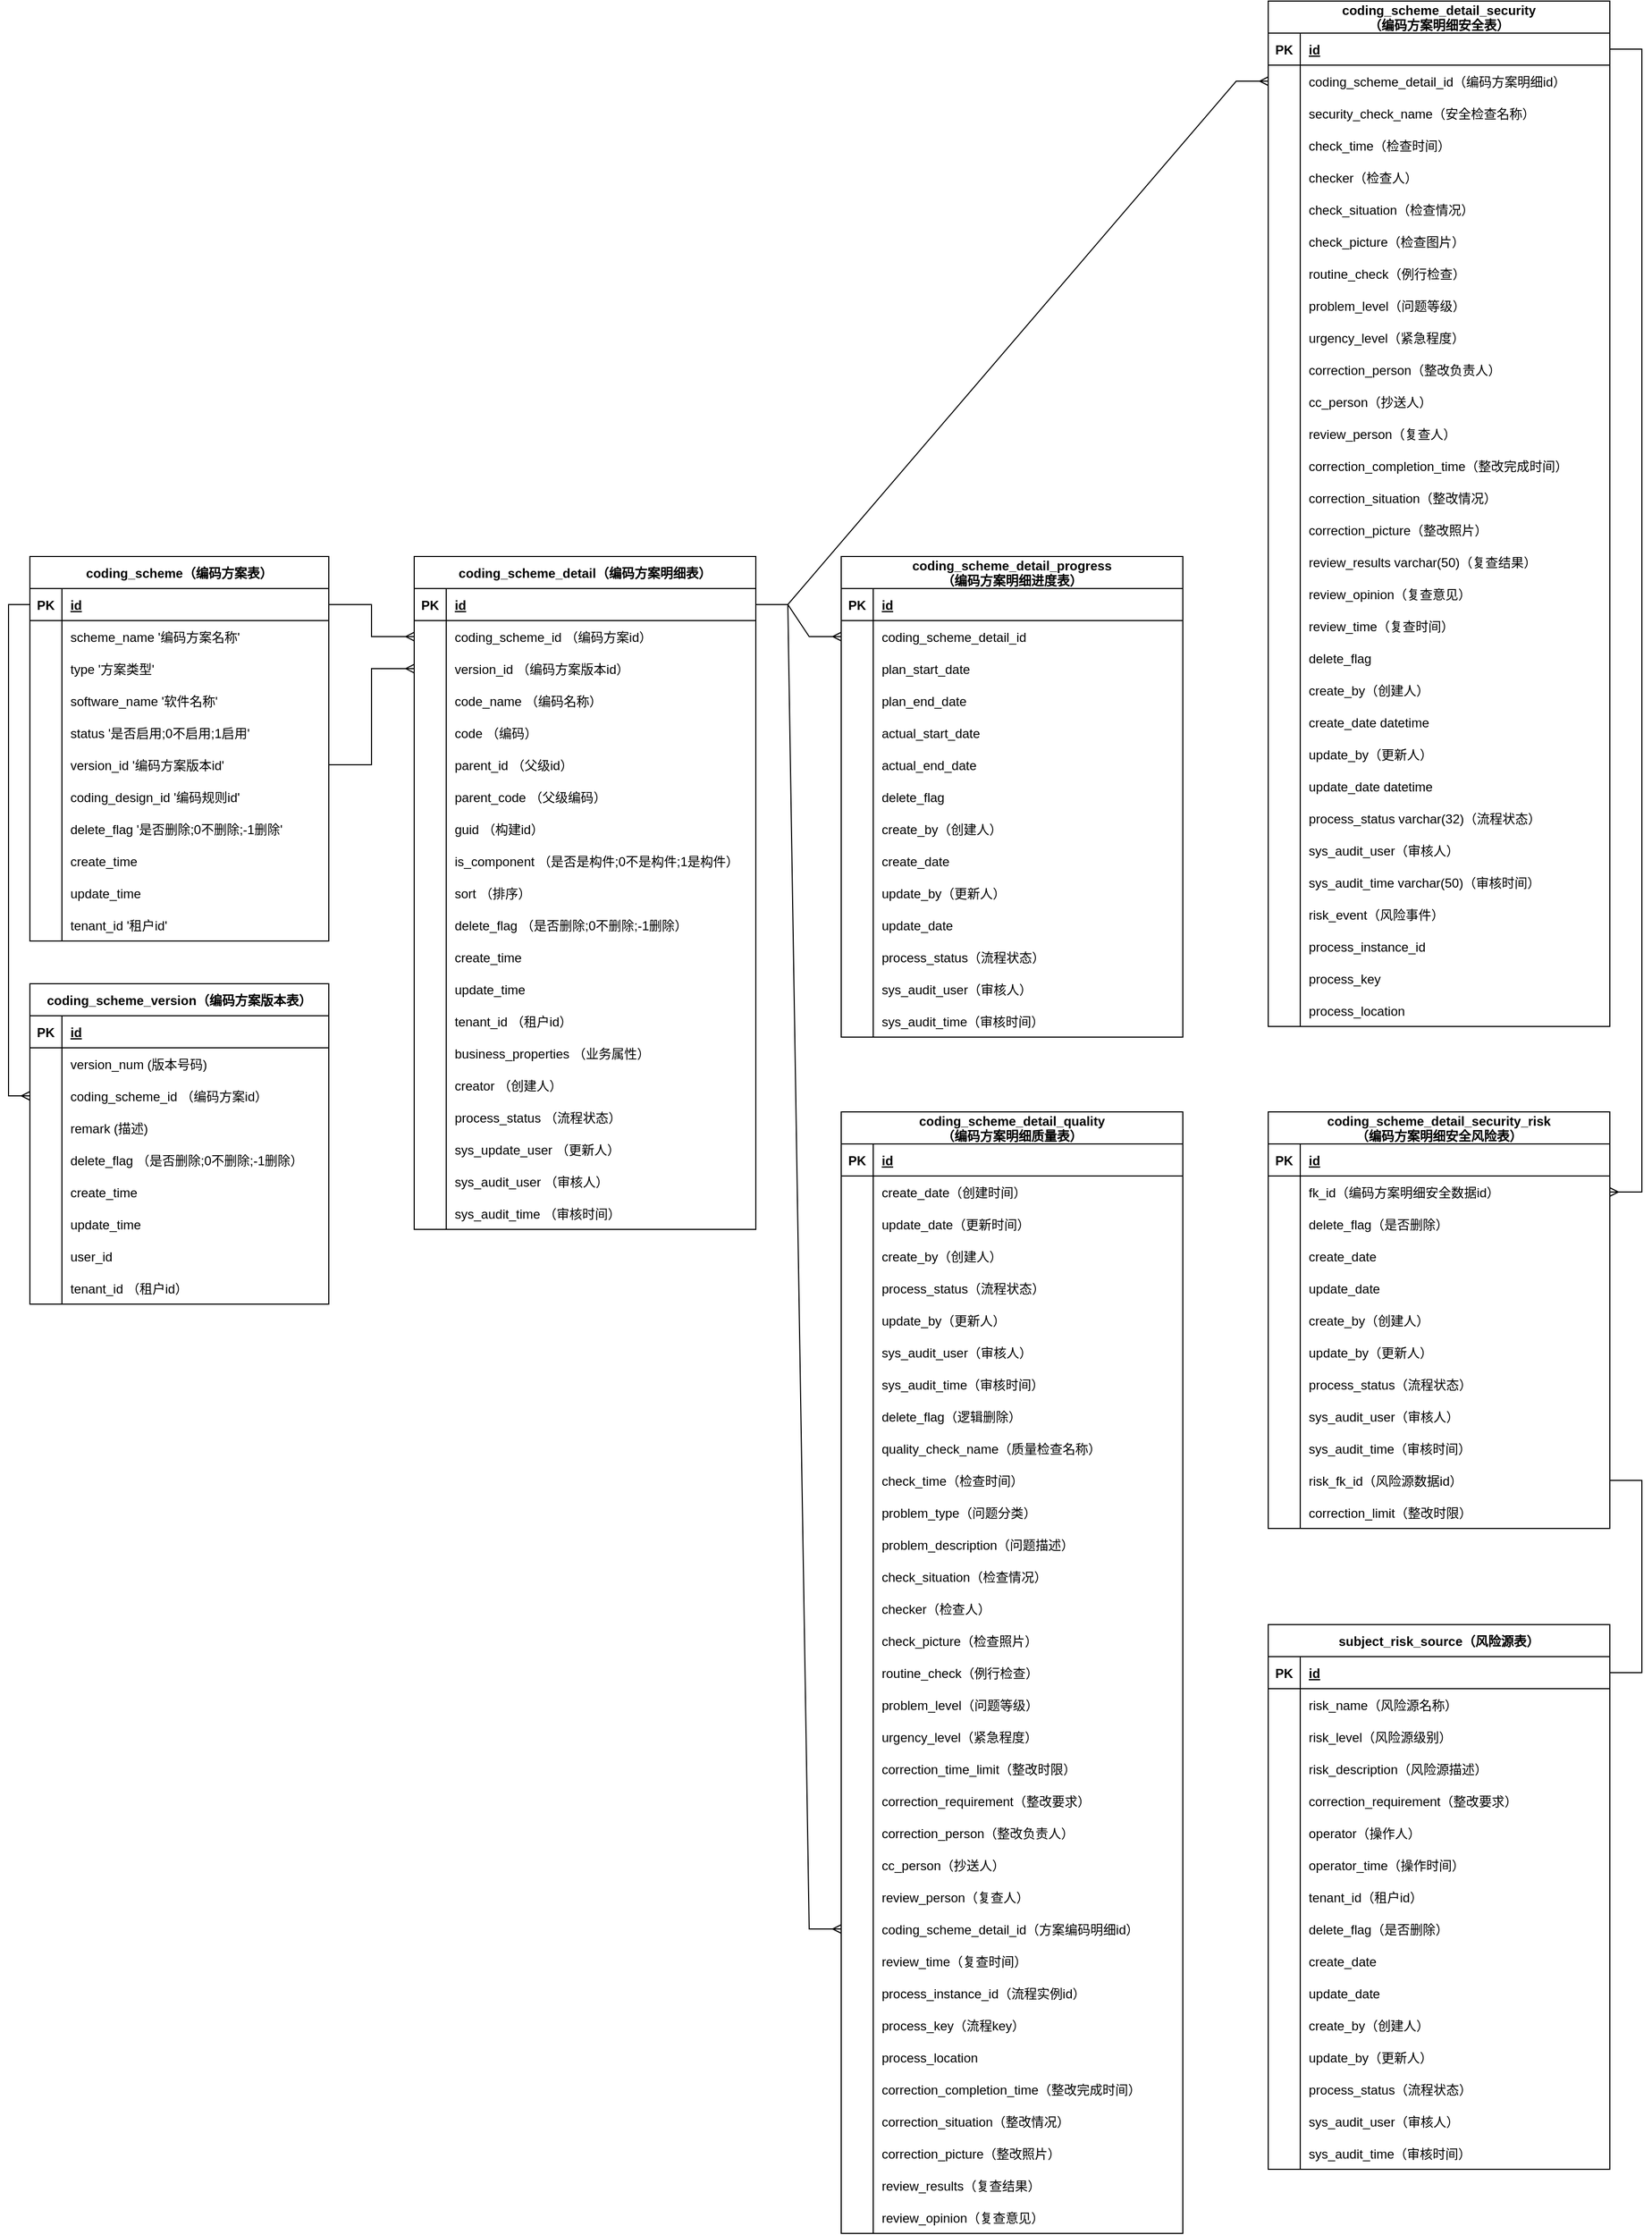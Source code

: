 <mxfile version="24.7.17">
  <diagram id="R2lEEEUBdFMjLlhIrx00" name="Page-1">
    <mxGraphModel dx="4463" dy="3414" grid="1" gridSize="10" guides="1" tooltips="1" connect="1" arrows="1" fold="1" page="1" pageScale="1" pageWidth="850" pageHeight="1100" math="0" shadow="0" extFonts="Permanent Marker^https://fonts.googleapis.com/css?family=Permanent+Marker">
      <root>
        <mxCell id="0" />
        <mxCell id="1" parent="0" />
        <mxCell id="ThKrHlzr5fYtPcwAgXkh-41" value="coding_scheme（编码方案表）" style="shape=table;startSize=30;container=1;collapsible=1;childLayout=tableLayout;fixedRows=1;rowLines=0;fontStyle=1;align=center;resizeLast=1;" vertex="1" parent="1">
          <mxGeometry x="40" y="80" width="280" height="360" as="geometry" />
        </mxCell>
        <mxCell id="ThKrHlzr5fYtPcwAgXkh-42" value="" style="shape=tableRow;horizontal=0;startSize=0;swimlaneHead=0;swimlaneBody=0;fillColor=none;collapsible=0;dropTarget=0;points=[[0,0.5],[1,0.5]];portConstraint=eastwest;strokeColor=inherit;top=0;left=0;right=0;bottom=1;" vertex="1" parent="ThKrHlzr5fYtPcwAgXkh-41">
          <mxGeometry y="30" width="280" height="30" as="geometry" />
        </mxCell>
        <mxCell id="ThKrHlzr5fYtPcwAgXkh-43" value="PK" style="shape=partialRectangle;overflow=hidden;connectable=0;fillColor=none;strokeColor=inherit;top=0;left=0;bottom=0;right=0;fontStyle=1;" vertex="1" parent="ThKrHlzr5fYtPcwAgXkh-42">
          <mxGeometry width="30" height="30" as="geometry">
            <mxRectangle width="30" height="30" as="alternateBounds" />
          </mxGeometry>
        </mxCell>
        <mxCell id="ThKrHlzr5fYtPcwAgXkh-44" value="id" style="shape=partialRectangle;overflow=hidden;connectable=0;fillColor=none;align=left;strokeColor=inherit;top=0;left=0;bottom=0;right=0;spacingLeft=6;fontStyle=5;" vertex="1" parent="ThKrHlzr5fYtPcwAgXkh-42">
          <mxGeometry x="30" width="250" height="30" as="geometry">
            <mxRectangle width="250" height="30" as="alternateBounds" />
          </mxGeometry>
        </mxCell>
        <mxCell id="ThKrHlzr5fYtPcwAgXkh-45" value="" style="shape=tableRow;horizontal=0;startSize=0;swimlaneHead=0;swimlaneBody=0;fillColor=none;collapsible=0;dropTarget=0;points=[[0,0.5],[1,0.5]];portConstraint=eastwest;strokeColor=inherit;top=0;left=0;right=0;bottom=0;" vertex="1" parent="ThKrHlzr5fYtPcwAgXkh-41">
          <mxGeometry y="60" width="280" height="30" as="geometry" />
        </mxCell>
        <mxCell id="ThKrHlzr5fYtPcwAgXkh-46" value="" style="shape=partialRectangle;overflow=hidden;connectable=0;fillColor=none;strokeColor=inherit;top=0;left=0;bottom=0;right=0;" vertex="1" parent="ThKrHlzr5fYtPcwAgXkh-45">
          <mxGeometry width="30" height="30" as="geometry">
            <mxRectangle width="30" height="30" as="alternateBounds" />
          </mxGeometry>
        </mxCell>
        <mxCell id="ThKrHlzr5fYtPcwAgXkh-47" value="scheme_name &#39;编码方案名称&#39;" style="shape=partialRectangle;overflow=hidden;connectable=0;fillColor=none;align=left;strokeColor=inherit;top=0;left=0;bottom=0;right=0;spacingLeft=6;" vertex="1" parent="ThKrHlzr5fYtPcwAgXkh-45">
          <mxGeometry x="30" width="250" height="30" as="geometry">
            <mxRectangle width="250" height="30" as="alternateBounds" />
          </mxGeometry>
        </mxCell>
        <mxCell id="ThKrHlzr5fYtPcwAgXkh-48" value="" style="shape=tableRow;horizontal=0;startSize=0;swimlaneHead=0;swimlaneBody=0;fillColor=none;collapsible=0;dropTarget=0;points=[[0,0.5],[1,0.5]];portConstraint=eastwest;strokeColor=inherit;top=0;left=0;right=0;bottom=0;" vertex="1" parent="ThKrHlzr5fYtPcwAgXkh-41">
          <mxGeometry y="90" width="280" height="30" as="geometry" />
        </mxCell>
        <mxCell id="ThKrHlzr5fYtPcwAgXkh-49" value="" style="shape=partialRectangle;overflow=hidden;connectable=0;fillColor=none;strokeColor=inherit;top=0;left=0;bottom=0;right=0;" vertex="1" parent="ThKrHlzr5fYtPcwAgXkh-48">
          <mxGeometry width="30" height="30" as="geometry">
            <mxRectangle width="30" height="30" as="alternateBounds" />
          </mxGeometry>
        </mxCell>
        <mxCell id="ThKrHlzr5fYtPcwAgXkh-50" value="type &#39;方案类型&#39;" style="shape=partialRectangle;overflow=hidden;connectable=0;fillColor=none;align=left;strokeColor=inherit;top=0;left=0;bottom=0;right=0;spacingLeft=6;" vertex="1" parent="ThKrHlzr5fYtPcwAgXkh-48">
          <mxGeometry x="30" width="250" height="30" as="geometry">
            <mxRectangle width="250" height="30" as="alternateBounds" />
          </mxGeometry>
        </mxCell>
        <mxCell id="ThKrHlzr5fYtPcwAgXkh-51" value="" style="shape=tableRow;horizontal=0;startSize=0;swimlaneHead=0;swimlaneBody=0;fillColor=none;collapsible=0;dropTarget=0;points=[[0,0.5],[1,0.5]];portConstraint=eastwest;strokeColor=inherit;top=0;left=0;right=0;bottom=0;" vertex="1" parent="ThKrHlzr5fYtPcwAgXkh-41">
          <mxGeometry y="120" width="280" height="30" as="geometry" />
        </mxCell>
        <mxCell id="ThKrHlzr5fYtPcwAgXkh-52" value="" style="shape=partialRectangle;overflow=hidden;connectable=0;fillColor=none;strokeColor=inherit;top=0;left=0;bottom=0;right=0;" vertex="1" parent="ThKrHlzr5fYtPcwAgXkh-51">
          <mxGeometry width="30" height="30" as="geometry">
            <mxRectangle width="30" height="30" as="alternateBounds" />
          </mxGeometry>
        </mxCell>
        <mxCell id="ThKrHlzr5fYtPcwAgXkh-53" value="software_name &#39;软件名称&#39;" style="shape=partialRectangle;overflow=hidden;connectable=0;fillColor=none;align=left;strokeColor=inherit;top=0;left=0;bottom=0;right=0;spacingLeft=6;" vertex="1" parent="ThKrHlzr5fYtPcwAgXkh-51">
          <mxGeometry x="30" width="250" height="30" as="geometry">
            <mxRectangle width="250" height="30" as="alternateBounds" />
          </mxGeometry>
        </mxCell>
        <mxCell id="ThKrHlzr5fYtPcwAgXkh-54" value="" style="shape=tableRow;horizontal=0;startSize=0;swimlaneHead=0;swimlaneBody=0;fillColor=none;collapsible=0;dropTarget=0;points=[[0,0.5],[1,0.5]];portConstraint=eastwest;strokeColor=inherit;top=0;left=0;right=0;bottom=0;" vertex="1" parent="ThKrHlzr5fYtPcwAgXkh-41">
          <mxGeometry y="150" width="280" height="30" as="geometry" />
        </mxCell>
        <mxCell id="ThKrHlzr5fYtPcwAgXkh-55" value="" style="shape=partialRectangle;overflow=hidden;connectable=0;fillColor=none;strokeColor=inherit;top=0;left=0;bottom=0;right=0;" vertex="1" parent="ThKrHlzr5fYtPcwAgXkh-54">
          <mxGeometry width="30" height="30" as="geometry">
            <mxRectangle width="30" height="30" as="alternateBounds" />
          </mxGeometry>
        </mxCell>
        <mxCell id="ThKrHlzr5fYtPcwAgXkh-56" value="status &#39;是否启用;0不启用;1启用&#39;" style="shape=partialRectangle;overflow=hidden;connectable=0;fillColor=none;align=left;strokeColor=inherit;top=0;left=0;bottom=0;right=0;spacingLeft=6;" vertex="1" parent="ThKrHlzr5fYtPcwAgXkh-54">
          <mxGeometry x="30" width="250" height="30" as="geometry">
            <mxRectangle width="250" height="30" as="alternateBounds" />
          </mxGeometry>
        </mxCell>
        <mxCell id="ThKrHlzr5fYtPcwAgXkh-57" value="" style="shape=tableRow;horizontal=0;startSize=0;swimlaneHead=0;swimlaneBody=0;fillColor=none;collapsible=0;dropTarget=0;points=[[0,0.5],[1,0.5]];portConstraint=eastwest;strokeColor=inherit;top=0;left=0;right=0;bottom=0;" vertex="1" parent="ThKrHlzr5fYtPcwAgXkh-41">
          <mxGeometry y="180" width="280" height="30" as="geometry" />
        </mxCell>
        <mxCell id="ThKrHlzr5fYtPcwAgXkh-58" value="" style="shape=partialRectangle;overflow=hidden;connectable=0;fillColor=none;strokeColor=inherit;top=0;left=0;bottom=0;right=0;" vertex="1" parent="ThKrHlzr5fYtPcwAgXkh-57">
          <mxGeometry width="30" height="30" as="geometry">
            <mxRectangle width="30" height="30" as="alternateBounds" />
          </mxGeometry>
        </mxCell>
        <mxCell id="ThKrHlzr5fYtPcwAgXkh-59" value="version_id &#39;编码方案版本id&#39;" style="shape=partialRectangle;overflow=hidden;connectable=0;fillColor=none;align=left;strokeColor=inherit;top=0;left=0;bottom=0;right=0;spacingLeft=6;" vertex="1" parent="ThKrHlzr5fYtPcwAgXkh-57">
          <mxGeometry x="30" width="250" height="30" as="geometry">
            <mxRectangle width="250" height="30" as="alternateBounds" />
          </mxGeometry>
        </mxCell>
        <mxCell id="ThKrHlzr5fYtPcwAgXkh-60" value="" style="shape=tableRow;horizontal=0;startSize=0;swimlaneHead=0;swimlaneBody=0;fillColor=none;collapsible=0;dropTarget=0;points=[[0,0.5],[1,0.5]];portConstraint=eastwest;strokeColor=inherit;top=0;left=0;right=0;bottom=0;" vertex="1" parent="ThKrHlzr5fYtPcwAgXkh-41">
          <mxGeometry y="210" width="280" height="30" as="geometry" />
        </mxCell>
        <mxCell id="ThKrHlzr5fYtPcwAgXkh-61" value="" style="shape=partialRectangle;overflow=hidden;connectable=0;fillColor=none;strokeColor=inherit;top=0;left=0;bottom=0;right=0;" vertex="1" parent="ThKrHlzr5fYtPcwAgXkh-60">
          <mxGeometry width="30" height="30" as="geometry">
            <mxRectangle width="30" height="30" as="alternateBounds" />
          </mxGeometry>
        </mxCell>
        <mxCell id="ThKrHlzr5fYtPcwAgXkh-62" value="coding_design_id &#39;编码规则id&#39;" style="shape=partialRectangle;overflow=hidden;connectable=0;fillColor=none;align=left;strokeColor=inherit;top=0;left=0;bottom=0;right=0;spacingLeft=6;" vertex="1" parent="ThKrHlzr5fYtPcwAgXkh-60">
          <mxGeometry x="30" width="250" height="30" as="geometry">
            <mxRectangle width="250" height="30" as="alternateBounds" />
          </mxGeometry>
        </mxCell>
        <mxCell id="ThKrHlzr5fYtPcwAgXkh-63" value="" style="shape=tableRow;horizontal=0;startSize=0;swimlaneHead=0;swimlaneBody=0;fillColor=none;collapsible=0;dropTarget=0;points=[[0,0.5],[1,0.5]];portConstraint=eastwest;strokeColor=inherit;top=0;left=0;right=0;bottom=0;" vertex="1" parent="ThKrHlzr5fYtPcwAgXkh-41">
          <mxGeometry y="240" width="280" height="30" as="geometry" />
        </mxCell>
        <mxCell id="ThKrHlzr5fYtPcwAgXkh-64" value="" style="shape=partialRectangle;overflow=hidden;connectable=0;fillColor=none;strokeColor=inherit;top=0;left=0;bottom=0;right=0;" vertex="1" parent="ThKrHlzr5fYtPcwAgXkh-63">
          <mxGeometry width="30" height="30" as="geometry">
            <mxRectangle width="30" height="30" as="alternateBounds" />
          </mxGeometry>
        </mxCell>
        <mxCell id="ThKrHlzr5fYtPcwAgXkh-65" value="delete_flag &#39;是否删除;0不删除;-1删除&#39;" style="shape=partialRectangle;overflow=hidden;connectable=0;fillColor=none;align=left;strokeColor=inherit;top=0;left=0;bottom=0;right=0;spacingLeft=6;" vertex="1" parent="ThKrHlzr5fYtPcwAgXkh-63">
          <mxGeometry x="30" width="250" height="30" as="geometry">
            <mxRectangle width="250" height="30" as="alternateBounds" />
          </mxGeometry>
        </mxCell>
        <mxCell id="ThKrHlzr5fYtPcwAgXkh-66" value="" style="shape=tableRow;horizontal=0;startSize=0;swimlaneHead=0;swimlaneBody=0;fillColor=none;collapsible=0;dropTarget=0;points=[[0,0.5],[1,0.5]];portConstraint=eastwest;strokeColor=inherit;top=0;left=0;right=0;bottom=0;" vertex="1" parent="ThKrHlzr5fYtPcwAgXkh-41">
          <mxGeometry y="270" width="280" height="30" as="geometry" />
        </mxCell>
        <mxCell id="ThKrHlzr5fYtPcwAgXkh-67" value="" style="shape=partialRectangle;overflow=hidden;connectable=0;fillColor=none;strokeColor=inherit;top=0;left=0;bottom=0;right=0;" vertex="1" parent="ThKrHlzr5fYtPcwAgXkh-66">
          <mxGeometry width="30" height="30" as="geometry">
            <mxRectangle width="30" height="30" as="alternateBounds" />
          </mxGeometry>
        </mxCell>
        <mxCell id="ThKrHlzr5fYtPcwAgXkh-68" value="create_time " style="shape=partialRectangle;overflow=hidden;connectable=0;fillColor=none;align=left;strokeColor=inherit;top=0;left=0;bottom=0;right=0;spacingLeft=6;" vertex="1" parent="ThKrHlzr5fYtPcwAgXkh-66">
          <mxGeometry x="30" width="250" height="30" as="geometry">
            <mxRectangle width="250" height="30" as="alternateBounds" />
          </mxGeometry>
        </mxCell>
        <mxCell id="ThKrHlzr5fYtPcwAgXkh-69" value="" style="shape=tableRow;horizontal=0;startSize=0;swimlaneHead=0;swimlaneBody=0;fillColor=none;collapsible=0;dropTarget=0;points=[[0,0.5],[1,0.5]];portConstraint=eastwest;strokeColor=inherit;top=0;left=0;right=0;bottom=0;" vertex="1" parent="ThKrHlzr5fYtPcwAgXkh-41">
          <mxGeometry y="300" width="280" height="30" as="geometry" />
        </mxCell>
        <mxCell id="ThKrHlzr5fYtPcwAgXkh-70" value="" style="shape=partialRectangle;overflow=hidden;connectable=0;fillColor=none;strokeColor=inherit;top=0;left=0;bottom=0;right=0;" vertex="1" parent="ThKrHlzr5fYtPcwAgXkh-69">
          <mxGeometry width="30" height="30" as="geometry">
            <mxRectangle width="30" height="30" as="alternateBounds" />
          </mxGeometry>
        </mxCell>
        <mxCell id="ThKrHlzr5fYtPcwAgXkh-71" value="update_time " style="shape=partialRectangle;overflow=hidden;connectable=0;fillColor=none;align=left;strokeColor=inherit;top=0;left=0;bottom=0;right=0;spacingLeft=6;" vertex="1" parent="ThKrHlzr5fYtPcwAgXkh-69">
          <mxGeometry x="30" width="250" height="30" as="geometry">
            <mxRectangle width="250" height="30" as="alternateBounds" />
          </mxGeometry>
        </mxCell>
        <mxCell id="ThKrHlzr5fYtPcwAgXkh-72" value="" style="shape=tableRow;horizontal=0;startSize=0;swimlaneHead=0;swimlaneBody=0;fillColor=none;collapsible=0;dropTarget=0;points=[[0,0.5],[1,0.5]];portConstraint=eastwest;strokeColor=inherit;top=0;left=0;right=0;bottom=0;" vertex="1" parent="ThKrHlzr5fYtPcwAgXkh-41">
          <mxGeometry y="330" width="280" height="30" as="geometry" />
        </mxCell>
        <mxCell id="ThKrHlzr5fYtPcwAgXkh-73" value="" style="shape=partialRectangle;overflow=hidden;connectable=0;fillColor=none;strokeColor=inherit;top=0;left=0;bottom=0;right=0;" vertex="1" parent="ThKrHlzr5fYtPcwAgXkh-72">
          <mxGeometry width="30" height="30" as="geometry">
            <mxRectangle width="30" height="30" as="alternateBounds" />
          </mxGeometry>
        </mxCell>
        <mxCell id="ThKrHlzr5fYtPcwAgXkh-74" value="tenant_id &#39;租户id&#39;" style="shape=partialRectangle;overflow=hidden;connectable=0;fillColor=none;align=left;strokeColor=inherit;top=0;left=0;bottom=0;right=0;spacingLeft=6;" vertex="1" parent="ThKrHlzr5fYtPcwAgXkh-72">
          <mxGeometry x="30" width="250" height="30" as="geometry">
            <mxRectangle width="250" height="30" as="alternateBounds" />
          </mxGeometry>
        </mxCell>
        <mxCell id="ThKrHlzr5fYtPcwAgXkh-142" value="coding_scheme_detail（编码方案明细表）" style="shape=table;startSize=30;container=1;collapsible=1;childLayout=tableLayout;fixedRows=1;rowLines=0;fontStyle=1;align=center;resizeLast=1;" vertex="1" parent="1">
          <mxGeometry x="400" y="80" width="320" height="630" as="geometry" />
        </mxCell>
        <mxCell id="ThKrHlzr5fYtPcwAgXkh-143" value="" style="shape=tableRow;horizontal=0;startSize=0;swimlaneHead=0;swimlaneBody=0;fillColor=none;collapsible=0;dropTarget=0;points=[[0,0.5],[1,0.5]];portConstraint=eastwest;strokeColor=inherit;top=0;left=0;right=0;bottom=1;" vertex="1" parent="ThKrHlzr5fYtPcwAgXkh-142">
          <mxGeometry y="30" width="320" height="30" as="geometry" />
        </mxCell>
        <mxCell id="ThKrHlzr5fYtPcwAgXkh-144" value="PK" style="shape=partialRectangle;overflow=hidden;connectable=0;fillColor=none;strokeColor=inherit;top=0;left=0;bottom=0;right=0;fontStyle=1;" vertex="1" parent="ThKrHlzr5fYtPcwAgXkh-143">
          <mxGeometry width="30" height="30" as="geometry">
            <mxRectangle width="30" height="30" as="alternateBounds" />
          </mxGeometry>
        </mxCell>
        <mxCell id="ThKrHlzr5fYtPcwAgXkh-145" value="id" style="shape=partialRectangle;overflow=hidden;connectable=0;fillColor=none;align=left;strokeColor=inherit;top=0;left=0;bottom=0;right=0;spacingLeft=6;fontStyle=5;" vertex="1" parent="ThKrHlzr5fYtPcwAgXkh-143">
          <mxGeometry x="30" width="290" height="30" as="geometry">
            <mxRectangle width="290" height="30" as="alternateBounds" />
          </mxGeometry>
        </mxCell>
        <mxCell id="ThKrHlzr5fYtPcwAgXkh-146" value="" style="shape=tableRow;horizontal=0;startSize=0;swimlaneHead=0;swimlaneBody=0;fillColor=none;collapsible=0;dropTarget=0;points=[[0,0.5],[1,0.5]];portConstraint=eastwest;strokeColor=inherit;top=0;left=0;right=0;bottom=0;" vertex="1" parent="ThKrHlzr5fYtPcwAgXkh-142">
          <mxGeometry y="60" width="320" height="30" as="geometry" />
        </mxCell>
        <mxCell id="ThKrHlzr5fYtPcwAgXkh-147" value="" style="shape=partialRectangle;overflow=hidden;connectable=0;fillColor=none;strokeColor=inherit;top=0;left=0;bottom=0;right=0;" vertex="1" parent="ThKrHlzr5fYtPcwAgXkh-146">
          <mxGeometry width="30" height="30" as="geometry">
            <mxRectangle width="30" height="30" as="alternateBounds" />
          </mxGeometry>
        </mxCell>
        <mxCell id="ThKrHlzr5fYtPcwAgXkh-148" value="coding_scheme_id （编码方案id）" style="shape=partialRectangle;overflow=hidden;connectable=0;fillColor=none;align=left;strokeColor=inherit;top=0;left=0;bottom=0;right=0;spacingLeft=6;" vertex="1" parent="ThKrHlzr5fYtPcwAgXkh-146">
          <mxGeometry x="30" width="290" height="30" as="geometry">
            <mxRectangle width="290" height="30" as="alternateBounds" />
          </mxGeometry>
        </mxCell>
        <mxCell id="ThKrHlzr5fYtPcwAgXkh-149" value="" style="shape=tableRow;horizontal=0;startSize=0;swimlaneHead=0;swimlaneBody=0;fillColor=none;collapsible=0;dropTarget=0;points=[[0,0.5],[1,0.5]];portConstraint=eastwest;strokeColor=inherit;top=0;left=0;right=0;bottom=0;" vertex="1" parent="ThKrHlzr5fYtPcwAgXkh-142">
          <mxGeometry y="90" width="320" height="30" as="geometry" />
        </mxCell>
        <mxCell id="ThKrHlzr5fYtPcwAgXkh-150" value="" style="shape=partialRectangle;overflow=hidden;connectable=0;fillColor=none;strokeColor=inherit;top=0;left=0;bottom=0;right=0;" vertex="1" parent="ThKrHlzr5fYtPcwAgXkh-149">
          <mxGeometry width="30" height="30" as="geometry">
            <mxRectangle width="30" height="30" as="alternateBounds" />
          </mxGeometry>
        </mxCell>
        <mxCell id="ThKrHlzr5fYtPcwAgXkh-151" value="version_id （编码方案版本id）" style="shape=partialRectangle;overflow=hidden;connectable=0;fillColor=none;align=left;strokeColor=inherit;top=0;left=0;bottom=0;right=0;spacingLeft=6;" vertex="1" parent="ThKrHlzr5fYtPcwAgXkh-149">
          <mxGeometry x="30" width="290" height="30" as="geometry">
            <mxRectangle width="290" height="30" as="alternateBounds" />
          </mxGeometry>
        </mxCell>
        <mxCell id="ThKrHlzr5fYtPcwAgXkh-152" value="" style="shape=tableRow;horizontal=0;startSize=0;swimlaneHead=0;swimlaneBody=0;fillColor=none;collapsible=0;dropTarget=0;points=[[0,0.5],[1,0.5]];portConstraint=eastwest;strokeColor=inherit;top=0;left=0;right=0;bottom=0;" vertex="1" parent="ThKrHlzr5fYtPcwAgXkh-142">
          <mxGeometry y="120" width="320" height="30" as="geometry" />
        </mxCell>
        <mxCell id="ThKrHlzr5fYtPcwAgXkh-153" value="" style="shape=partialRectangle;overflow=hidden;connectable=0;fillColor=none;strokeColor=inherit;top=0;left=0;bottom=0;right=0;" vertex="1" parent="ThKrHlzr5fYtPcwAgXkh-152">
          <mxGeometry width="30" height="30" as="geometry">
            <mxRectangle width="30" height="30" as="alternateBounds" />
          </mxGeometry>
        </mxCell>
        <mxCell id="ThKrHlzr5fYtPcwAgXkh-154" value="code_name （编码名称）" style="shape=partialRectangle;overflow=hidden;connectable=0;fillColor=none;align=left;strokeColor=inherit;top=0;left=0;bottom=0;right=0;spacingLeft=6;" vertex="1" parent="ThKrHlzr5fYtPcwAgXkh-152">
          <mxGeometry x="30" width="290" height="30" as="geometry">
            <mxRectangle width="290" height="30" as="alternateBounds" />
          </mxGeometry>
        </mxCell>
        <mxCell id="ThKrHlzr5fYtPcwAgXkh-155" value="" style="shape=tableRow;horizontal=0;startSize=0;swimlaneHead=0;swimlaneBody=0;fillColor=none;collapsible=0;dropTarget=0;points=[[0,0.5],[1,0.5]];portConstraint=eastwest;strokeColor=inherit;top=0;left=0;right=0;bottom=0;" vertex="1" parent="ThKrHlzr5fYtPcwAgXkh-142">
          <mxGeometry y="150" width="320" height="30" as="geometry" />
        </mxCell>
        <mxCell id="ThKrHlzr5fYtPcwAgXkh-156" value="" style="shape=partialRectangle;overflow=hidden;connectable=0;fillColor=none;strokeColor=inherit;top=0;left=0;bottom=0;right=0;" vertex="1" parent="ThKrHlzr5fYtPcwAgXkh-155">
          <mxGeometry width="30" height="30" as="geometry">
            <mxRectangle width="30" height="30" as="alternateBounds" />
          </mxGeometry>
        </mxCell>
        <mxCell id="ThKrHlzr5fYtPcwAgXkh-157" value="code （编码）" style="shape=partialRectangle;overflow=hidden;connectable=0;fillColor=none;align=left;strokeColor=inherit;top=0;left=0;bottom=0;right=0;spacingLeft=6;" vertex="1" parent="ThKrHlzr5fYtPcwAgXkh-155">
          <mxGeometry x="30" width="290" height="30" as="geometry">
            <mxRectangle width="290" height="30" as="alternateBounds" />
          </mxGeometry>
        </mxCell>
        <mxCell id="ThKrHlzr5fYtPcwAgXkh-158" value="" style="shape=tableRow;horizontal=0;startSize=0;swimlaneHead=0;swimlaneBody=0;fillColor=none;collapsible=0;dropTarget=0;points=[[0,0.5],[1,0.5]];portConstraint=eastwest;strokeColor=inherit;top=0;left=0;right=0;bottom=0;" vertex="1" parent="ThKrHlzr5fYtPcwAgXkh-142">
          <mxGeometry y="180" width="320" height="30" as="geometry" />
        </mxCell>
        <mxCell id="ThKrHlzr5fYtPcwAgXkh-159" value="" style="shape=partialRectangle;overflow=hidden;connectable=0;fillColor=none;strokeColor=inherit;top=0;left=0;bottom=0;right=0;" vertex="1" parent="ThKrHlzr5fYtPcwAgXkh-158">
          <mxGeometry width="30" height="30" as="geometry">
            <mxRectangle width="30" height="30" as="alternateBounds" />
          </mxGeometry>
        </mxCell>
        <mxCell id="ThKrHlzr5fYtPcwAgXkh-160" value="parent_id （父级id）" style="shape=partialRectangle;overflow=hidden;connectable=0;fillColor=none;align=left;strokeColor=inherit;top=0;left=0;bottom=0;right=0;spacingLeft=6;" vertex="1" parent="ThKrHlzr5fYtPcwAgXkh-158">
          <mxGeometry x="30" width="290" height="30" as="geometry">
            <mxRectangle width="290" height="30" as="alternateBounds" />
          </mxGeometry>
        </mxCell>
        <mxCell id="ThKrHlzr5fYtPcwAgXkh-161" value="" style="shape=tableRow;horizontal=0;startSize=0;swimlaneHead=0;swimlaneBody=0;fillColor=none;collapsible=0;dropTarget=0;points=[[0,0.5],[1,0.5]];portConstraint=eastwest;strokeColor=inherit;top=0;left=0;right=0;bottom=0;" vertex="1" parent="ThKrHlzr5fYtPcwAgXkh-142">
          <mxGeometry y="210" width="320" height="30" as="geometry" />
        </mxCell>
        <mxCell id="ThKrHlzr5fYtPcwAgXkh-162" value="" style="shape=partialRectangle;overflow=hidden;connectable=0;fillColor=none;strokeColor=inherit;top=0;left=0;bottom=0;right=0;" vertex="1" parent="ThKrHlzr5fYtPcwAgXkh-161">
          <mxGeometry width="30" height="30" as="geometry">
            <mxRectangle width="30" height="30" as="alternateBounds" />
          </mxGeometry>
        </mxCell>
        <mxCell id="ThKrHlzr5fYtPcwAgXkh-163" value="parent_code （父级编码）" style="shape=partialRectangle;overflow=hidden;connectable=0;fillColor=none;align=left;strokeColor=inherit;top=0;left=0;bottom=0;right=0;spacingLeft=6;" vertex="1" parent="ThKrHlzr5fYtPcwAgXkh-161">
          <mxGeometry x="30" width="290" height="30" as="geometry">
            <mxRectangle width="290" height="30" as="alternateBounds" />
          </mxGeometry>
        </mxCell>
        <mxCell id="ThKrHlzr5fYtPcwAgXkh-164" value="" style="shape=tableRow;horizontal=0;startSize=0;swimlaneHead=0;swimlaneBody=0;fillColor=none;collapsible=0;dropTarget=0;points=[[0,0.5],[1,0.5]];portConstraint=eastwest;strokeColor=inherit;top=0;left=0;right=0;bottom=0;" vertex="1" parent="ThKrHlzr5fYtPcwAgXkh-142">
          <mxGeometry y="240" width="320" height="30" as="geometry" />
        </mxCell>
        <mxCell id="ThKrHlzr5fYtPcwAgXkh-165" value="" style="shape=partialRectangle;overflow=hidden;connectable=0;fillColor=none;strokeColor=inherit;top=0;left=0;bottom=0;right=0;" vertex="1" parent="ThKrHlzr5fYtPcwAgXkh-164">
          <mxGeometry width="30" height="30" as="geometry">
            <mxRectangle width="30" height="30" as="alternateBounds" />
          </mxGeometry>
        </mxCell>
        <mxCell id="ThKrHlzr5fYtPcwAgXkh-166" value="guid （构建id）" style="shape=partialRectangle;overflow=hidden;connectable=0;fillColor=none;align=left;strokeColor=inherit;top=0;left=0;bottom=0;right=0;spacingLeft=6;" vertex="1" parent="ThKrHlzr5fYtPcwAgXkh-164">
          <mxGeometry x="30" width="290" height="30" as="geometry">
            <mxRectangle width="290" height="30" as="alternateBounds" />
          </mxGeometry>
        </mxCell>
        <mxCell id="ThKrHlzr5fYtPcwAgXkh-167" value="" style="shape=tableRow;horizontal=0;startSize=0;swimlaneHead=0;swimlaneBody=0;fillColor=none;collapsible=0;dropTarget=0;points=[[0,0.5],[1,0.5]];portConstraint=eastwest;strokeColor=inherit;top=0;left=0;right=0;bottom=0;" vertex="1" parent="ThKrHlzr5fYtPcwAgXkh-142">
          <mxGeometry y="270" width="320" height="30" as="geometry" />
        </mxCell>
        <mxCell id="ThKrHlzr5fYtPcwAgXkh-168" value="" style="shape=partialRectangle;overflow=hidden;connectable=0;fillColor=none;strokeColor=inherit;top=0;left=0;bottom=0;right=0;" vertex="1" parent="ThKrHlzr5fYtPcwAgXkh-167">
          <mxGeometry width="30" height="30" as="geometry">
            <mxRectangle width="30" height="30" as="alternateBounds" />
          </mxGeometry>
        </mxCell>
        <mxCell id="ThKrHlzr5fYtPcwAgXkh-169" value="is_component （是否是构件;0不是构件;1是构件）" style="shape=partialRectangle;overflow=hidden;connectable=0;fillColor=none;align=left;strokeColor=inherit;top=0;left=0;bottom=0;right=0;spacingLeft=6;" vertex="1" parent="ThKrHlzr5fYtPcwAgXkh-167">
          <mxGeometry x="30" width="290" height="30" as="geometry">
            <mxRectangle width="290" height="30" as="alternateBounds" />
          </mxGeometry>
        </mxCell>
        <mxCell id="ThKrHlzr5fYtPcwAgXkh-170" value="" style="shape=tableRow;horizontal=0;startSize=0;swimlaneHead=0;swimlaneBody=0;fillColor=none;collapsible=0;dropTarget=0;points=[[0,0.5],[1,0.5]];portConstraint=eastwest;strokeColor=inherit;top=0;left=0;right=0;bottom=0;" vertex="1" parent="ThKrHlzr5fYtPcwAgXkh-142">
          <mxGeometry y="300" width="320" height="30" as="geometry" />
        </mxCell>
        <mxCell id="ThKrHlzr5fYtPcwAgXkh-171" value="" style="shape=partialRectangle;overflow=hidden;connectable=0;fillColor=none;strokeColor=inherit;top=0;left=0;bottom=0;right=0;" vertex="1" parent="ThKrHlzr5fYtPcwAgXkh-170">
          <mxGeometry width="30" height="30" as="geometry">
            <mxRectangle width="30" height="30" as="alternateBounds" />
          </mxGeometry>
        </mxCell>
        <mxCell id="ThKrHlzr5fYtPcwAgXkh-172" value="sort （排序）" style="shape=partialRectangle;overflow=hidden;connectable=0;fillColor=none;align=left;strokeColor=inherit;top=0;left=0;bottom=0;right=0;spacingLeft=6;" vertex="1" parent="ThKrHlzr5fYtPcwAgXkh-170">
          <mxGeometry x="30" width="290" height="30" as="geometry">
            <mxRectangle width="290" height="30" as="alternateBounds" />
          </mxGeometry>
        </mxCell>
        <mxCell id="ThKrHlzr5fYtPcwAgXkh-173" value="" style="shape=tableRow;horizontal=0;startSize=0;swimlaneHead=0;swimlaneBody=0;fillColor=none;collapsible=0;dropTarget=0;points=[[0,0.5],[1,0.5]];portConstraint=eastwest;strokeColor=inherit;top=0;left=0;right=0;bottom=0;" vertex="1" parent="ThKrHlzr5fYtPcwAgXkh-142">
          <mxGeometry y="330" width="320" height="30" as="geometry" />
        </mxCell>
        <mxCell id="ThKrHlzr5fYtPcwAgXkh-174" value="" style="shape=partialRectangle;overflow=hidden;connectable=0;fillColor=none;strokeColor=inherit;top=0;left=0;bottom=0;right=0;" vertex="1" parent="ThKrHlzr5fYtPcwAgXkh-173">
          <mxGeometry width="30" height="30" as="geometry">
            <mxRectangle width="30" height="30" as="alternateBounds" />
          </mxGeometry>
        </mxCell>
        <mxCell id="ThKrHlzr5fYtPcwAgXkh-175" value="delete_flag （是否删除;0不删除;-1删除）" style="shape=partialRectangle;overflow=hidden;connectable=0;fillColor=none;align=left;strokeColor=inherit;top=0;left=0;bottom=0;right=0;spacingLeft=6;" vertex="1" parent="ThKrHlzr5fYtPcwAgXkh-173">
          <mxGeometry x="30" width="290" height="30" as="geometry">
            <mxRectangle width="290" height="30" as="alternateBounds" />
          </mxGeometry>
        </mxCell>
        <mxCell id="ThKrHlzr5fYtPcwAgXkh-176" value="" style="shape=tableRow;horizontal=0;startSize=0;swimlaneHead=0;swimlaneBody=0;fillColor=none;collapsible=0;dropTarget=0;points=[[0,0.5],[1,0.5]];portConstraint=eastwest;strokeColor=inherit;top=0;left=0;right=0;bottom=0;" vertex="1" parent="ThKrHlzr5fYtPcwAgXkh-142">
          <mxGeometry y="360" width="320" height="30" as="geometry" />
        </mxCell>
        <mxCell id="ThKrHlzr5fYtPcwAgXkh-177" value="" style="shape=partialRectangle;overflow=hidden;connectable=0;fillColor=none;strokeColor=inherit;top=0;left=0;bottom=0;right=0;" vertex="1" parent="ThKrHlzr5fYtPcwAgXkh-176">
          <mxGeometry width="30" height="30" as="geometry">
            <mxRectangle width="30" height="30" as="alternateBounds" />
          </mxGeometry>
        </mxCell>
        <mxCell id="ThKrHlzr5fYtPcwAgXkh-178" value="create_time " style="shape=partialRectangle;overflow=hidden;connectable=0;fillColor=none;align=left;strokeColor=inherit;top=0;left=0;bottom=0;right=0;spacingLeft=6;" vertex="1" parent="ThKrHlzr5fYtPcwAgXkh-176">
          <mxGeometry x="30" width="290" height="30" as="geometry">
            <mxRectangle width="290" height="30" as="alternateBounds" />
          </mxGeometry>
        </mxCell>
        <mxCell id="ThKrHlzr5fYtPcwAgXkh-179" value="" style="shape=tableRow;horizontal=0;startSize=0;swimlaneHead=0;swimlaneBody=0;fillColor=none;collapsible=0;dropTarget=0;points=[[0,0.5],[1,0.5]];portConstraint=eastwest;strokeColor=inherit;top=0;left=0;right=0;bottom=0;" vertex="1" parent="ThKrHlzr5fYtPcwAgXkh-142">
          <mxGeometry y="390" width="320" height="30" as="geometry" />
        </mxCell>
        <mxCell id="ThKrHlzr5fYtPcwAgXkh-180" value="" style="shape=partialRectangle;overflow=hidden;connectable=0;fillColor=none;strokeColor=inherit;top=0;left=0;bottom=0;right=0;" vertex="1" parent="ThKrHlzr5fYtPcwAgXkh-179">
          <mxGeometry width="30" height="30" as="geometry">
            <mxRectangle width="30" height="30" as="alternateBounds" />
          </mxGeometry>
        </mxCell>
        <mxCell id="ThKrHlzr5fYtPcwAgXkh-181" value="update_time " style="shape=partialRectangle;overflow=hidden;connectable=0;fillColor=none;align=left;strokeColor=inherit;top=0;left=0;bottom=0;right=0;spacingLeft=6;" vertex="1" parent="ThKrHlzr5fYtPcwAgXkh-179">
          <mxGeometry x="30" width="290" height="30" as="geometry">
            <mxRectangle width="290" height="30" as="alternateBounds" />
          </mxGeometry>
        </mxCell>
        <mxCell id="ThKrHlzr5fYtPcwAgXkh-182" value="" style="shape=tableRow;horizontal=0;startSize=0;swimlaneHead=0;swimlaneBody=0;fillColor=none;collapsible=0;dropTarget=0;points=[[0,0.5],[1,0.5]];portConstraint=eastwest;strokeColor=inherit;top=0;left=0;right=0;bottom=0;" vertex="1" parent="ThKrHlzr5fYtPcwAgXkh-142">
          <mxGeometry y="420" width="320" height="30" as="geometry" />
        </mxCell>
        <mxCell id="ThKrHlzr5fYtPcwAgXkh-183" value="" style="shape=partialRectangle;overflow=hidden;connectable=0;fillColor=none;strokeColor=inherit;top=0;left=0;bottom=0;right=0;" vertex="1" parent="ThKrHlzr5fYtPcwAgXkh-182">
          <mxGeometry width="30" height="30" as="geometry">
            <mxRectangle width="30" height="30" as="alternateBounds" />
          </mxGeometry>
        </mxCell>
        <mxCell id="ThKrHlzr5fYtPcwAgXkh-184" value="tenant_id （租户id）" style="shape=partialRectangle;overflow=hidden;connectable=0;fillColor=none;align=left;strokeColor=inherit;top=0;left=0;bottom=0;right=0;spacingLeft=6;" vertex="1" parent="ThKrHlzr5fYtPcwAgXkh-182">
          <mxGeometry x="30" width="290" height="30" as="geometry">
            <mxRectangle width="290" height="30" as="alternateBounds" />
          </mxGeometry>
        </mxCell>
        <mxCell id="ThKrHlzr5fYtPcwAgXkh-185" value="" style="shape=tableRow;horizontal=0;startSize=0;swimlaneHead=0;swimlaneBody=0;fillColor=none;collapsible=0;dropTarget=0;points=[[0,0.5],[1,0.5]];portConstraint=eastwest;strokeColor=inherit;top=0;left=0;right=0;bottom=0;" vertex="1" parent="ThKrHlzr5fYtPcwAgXkh-142">
          <mxGeometry y="450" width="320" height="30" as="geometry" />
        </mxCell>
        <mxCell id="ThKrHlzr5fYtPcwAgXkh-186" value="" style="shape=partialRectangle;overflow=hidden;connectable=0;fillColor=none;strokeColor=inherit;top=0;left=0;bottom=0;right=0;" vertex="1" parent="ThKrHlzr5fYtPcwAgXkh-185">
          <mxGeometry width="30" height="30" as="geometry">
            <mxRectangle width="30" height="30" as="alternateBounds" />
          </mxGeometry>
        </mxCell>
        <mxCell id="ThKrHlzr5fYtPcwAgXkh-187" value="business_properties （业务属性）" style="shape=partialRectangle;overflow=hidden;connectable=0;fillColor=none;align=left;strokeColor=inherit;top=0;left=0;bottom=0;right=0;spacingLeft=6;" vertex="1" parent="ThKrHlzr5fYtPcwAgXkh-185">
          <mxGeometry x="30" width="290" height="30" as="geometry">
            <mxRectangle width="290" height="30" as="alternateBounds" />
          </mxGeometry>
        </mxCell>
        <mxCell id="ThKrHlzr5fYtPcwAgXkh-188" value="" style="shape=tableRow;horizontal=0;startSize=0;swimlaneHead=0;swimlaneBody=0;fillColor=none;collapsible=0;dropTarget=0;points=[[0,0.5],[1,0.5]];portConstraint=eastwest;strokeColor=inherit;top=0;left=0;right=0;bottom=0;" vertex="1" parent="ThKrHlzr5fYtPcwAgXkh-142">
          <mxGeometry y="480" width="320" height="30" as="geometry" />
        </mxCell>
        <mxCell id="ThKrHlzr5fYtPcwAgXkh-189" value="" style="shape=partialRectangle;overflow=hidden;connectable=0;fillColor=none;strokeColor=inherit;top=0;left=0;bottom=0;right=0;" vertex="1" parent="ThKrHlzr5fYtPcwAgXkh-188">
          <mxGeometry width="30" height="30" as="geometry">
            <mxRectangle width="30" height="30" as="alternateBounds" />
          </mxGeometry>
        </mxCell>
        <mxCell id="ThKrHlzr5fYtPcwAgXkh-190" value="creator （创建人）" style="shape=partialRectangle;overflow=hidden;connectable=0;fillColor=none;align=left;strokeColor=inherit;top=0;left=0;bottom=0;right=0;spacingLeft=6;" vertex="1" parent="ThKrHlzr5fYtPcwAgXkh-188">
          <mxGeometry x="30" width="290" height="30" as="geometry">
            <mxRectangle width="290" height="30" as="alternateBounds" />
          </mxGeometry>
        </mxCell>
        <mxCell id="ThKrHlzr5fYtPcwAgXkh-191" value="" style="shape=tableRow;horizontal=0;startSize=0;swimlaneHead=0;swimlaneBody=0;fillColor=none;collapsible=0;dropTarget=0;points=[[0,0.5],[1,0.5]];portConstraint=eastwest;strokeColor=inherit;top=0;left=0;right=0;bottom=0;" vertex="1" parent="ThKrHlzr5fYtPcwAgXkh-142">
          <mxGeometry y="510" width="320" height="30" as="geometry" />
        </mxCell>
        <mxCell id="ThKrHlzr5fYtPcwAgXkh-192" value="" style="shape=partialRectangle;overflow=hidden;connectable=0;fillColor=none;strokeColor=inherit;top=0;left=0;bottom=0;right=0;" vertex="1" parent="ThKrHlzr5fYtPcwAgXkh-191">
          <mxGeometry width="30" height="30" as="geometry">
            <mxRectangle width="30" height="30" as="alternateBounds" />
          </mxGeometry>
        </mxCell>
        <mxCell id="ThKrHlzr5fYtPcwAgXkh-193" value="process_status （流程状态）" style="shape=partialRectangle;overflow=hidden;connectable=0;fillColor=none;align=left;strokeColor=inherit;top=0;left=0;bottom=0;right=0;spacingLeft=6;" vertex="1" parent="ThKrHlzr5fYtPcwAgXkh-191">
          <mxGeometry x="30" width="290" height="30" as="geometry">
            <mxRectangle width="290" height="30" as="alternateBounds" />
          </mxGeometry>
        </mxCell>
        <mxCell id="ThKrHlzr5fYtPcwAgXkh-194" value="" style="shape=tableRow;horizontal=0;startSize=0;swimlaneHead=0;swimlaneBody=0;fillColor=none;collapsible=0;dropTarget=0;points=[[0,0.5],[1,0.5]];portConstraint=eastwest;strokeColor=inherit;top=0;left=0;right=0;bottom=0;" vertex="1" parent="ThKrHlzr5fYtPcwAgXkh-142">
          <mxGeometry y="540" width="320" height="30" as="geometry" />
        </mxCell>
        <mxCell id="ThKrHlzr5fYtPcwAgXkh-195" value="" style="shape=partialRectangle;overflow=hidden;connectable=0;fillColor=none;strokeColor=inherit;top=0;left=0;bottom=0;right=0;" vertex="1" parent="ThKrHlzr5fYtPcwAgXkh-194">
          <mxGeometry width="30" height="30" as="geometry">
            <mxRectangle width="30" height="30" as="alternateBounds" />
          </mxGeometry>
        </mxCell>
        <mxCell id="ThKrHlzr5fYtPcwAgXkh-196" value="sys_update_user （更新人）" style="shape=partialRectangle;overflow=hidden;connectable=0;fillColor=none;align=left;strokeColor=inherit;top=0;left=0;bottom=0;right=0;spacingLeft=6;" vertex="1" parent="ThKrHlzr5fYtPcwAgXkh-194">
          <mxGeometry x="30" width="290" height="30" as="geometry">
            <mxRectangle width="290" height="30" as="alternateBounds" />
          </mxGeometry>
        </mxCell>
        <mxCell id="ThKrHlzr5fYtPcwAgXkh-197" value="" style="shape=tableRow;horizontal=0;startSize=0;swimlaneHead=0;swimlaneBody=0;fillColor=none;collapsible=0;dropTarget=0;points=[[0,0.5],[1,0.5]];portConstraint=eastwest;strokeColor=inherit;top=0;left=0;right=0;bottom=0;" vertex="1" parent="ThKrHlzr5fYtPcwAgXkh-142">
          <mxGeometry y="570" width="320" height="30" as="geometry" />
        </mxCell>
        <mxCell id="ThKrHlzr5fYtPcwAgXkh-198" value="" style="shape=partialRectangle;overflow=hidden;connectable=0;fillColor=none;strokeColor=inherit;top=0;left=0;bottom=0;right=0;" vertex="1" parent="ThKrHlzr5fYtPcwAgXkh-197">
          <mxGeometry width="30" height="30" as="geometry">
            <mxRectangle width="30" height="30" as="alternateBounds" />
          </mxGeometry>
        </mxCell>
        <mxCell id="ThKrHlzr5fYtPcwAgXkh-199" value="sys_audit_user （审核人）" style="shape=partialRectangle;overflow=hidden;connectable=0;fillColor=none;align=left;strokeColor=inherit;top=0;left=0;bottom=0;right=0;spacingLeft=6;" vertex="1" parent="ThKrHlzr5fYtPcwAgXkh-197">
          <mxGeometry x="30" width="290" height="30" as="geometry">
            <mxRectangle width="290" height="30" as="alternateBounds" />
          </mxGeometry>
        </mxCell>
        <mxCell id="ThKrHlzr5fYtPcwAgXkh-200" value="" style="shape=tableRow;horizontal=0;startSize=0;swimlaneHead=0;swimlaneBody=0;fillColor=none;collapsible=0;dropTarget=0;points=[[0,0.5],[1,0.5]];portConstraint=eastwest;strokeColor=inherit;top=0;left=0;right=0;bottom=0;" vertex="1" parent="ThKrHlzr5fYtPcwAgXkh-142">
          <mxGeometry y="600" width="320" height="30" as="geometry" />
        </mxCell>
        <mxCell id="ThKrHlzr5fYtPcwAgXkh-201" value="" style="shape=partialRectangle;overflow=hidden;connectable=0;fillColor=none;strokeColor=inherit;top=0;left=0;bottom=0;right=0;" vertex="1" parent="ThKrHlzr5fYtPcwAgXkh-200">
          <mxGeometry width="30" height="30" as="geometry">
            <mxRectangle width="30" height="30" as="alternateBounds" />
          </mxGeometry>
        </mxCell>
        <mxCell id="ThKrHlzr5fYtPcwAgXkh-202" value="sys_audit_time （审核时间）" style="shape=partialRectangle;overflow=hidden;connectable=0;fillColor=none;align=left;strokeColor=inherit;top=0;left=0;bottom=0;right=0;spacingLeft=6;" vertex="1" parent="ThKrHlzr5fYtPcwAgXkh-200">
          <mxGeometry x="30" width="290" height="30" as="geometry">
            <mxRectangle width="290" height="30" as="alternateBounds" />
          </mxGeometry>
        </mxCell>
        <mxCell id="ThKrHlzr5fYtPcwAgXkh-203" style="edgeStyle=orthogonalEdgeStyle;rounded=0;orthogonalLoop=1;jettySize=auto;html=1;entryX=0;entryY=0.5;entryDx=0;entryDy=0;endArrow=ERmany;endFill=0;startArrow=none;startFill=0;" edge="1" parent="1" source="ThKrHlzr5fYtPcwAgXkh-42" target="ThKrHlzr5fYtPcwAgXkh-146">
          <mxGeometry relative="1" as="geometry" />
        </mxCell>
        <mxCell id="ThKrHlzr5fYtPcwAgXkh-204" value="coding_scheme_version（编码方案版本表）" style="shape=table;startSize=30;container=1;collapsible=1;childLayout=tableLayout;fixedRows=1;rowLines=0;fontStyle=1;align=center;resizeLast=1;" vertex="1" parent="1">
          <mxGeometry x="40" y="480" width="280" height="300" as="geometry" />
        </mxCell>
        <mxCell id="ThKrHlzr5fYtPcwAgXkh-205" value="" style="shape=tableRow;horizontal=0;startSize=0;swimlaneHead=0;swimlaneBody=0;fillColor=none;collapsible=0;dropTarget=0;points=[[0,0.5],[1,0.5]];portConstraint=eastwest;strokeColor=inherit;top=0;left=0;right=0;bottom=1;" vertex="1" parent="ThKrHlzr5fYtPcwAgXkh-204">
          <mxGeometry y="30" width="280" height="30" as="geometry" />
        </mxCell>
        <mxCell id="ThKrHlzr5fYtPcwAgXkh-206" value="PK" style="shape=partialRectangle;overflow=hidden;connectable=0;fillColor=none;strokeColor=inherit;top=0;left=0;bottom=0;right=0;fontStyle=1;" vertex="1" parent="ThKrHlzr5fYtPcwAgXkh-205">
          <mxGeometry width="30" height="30" as="geometry">
            <mxRectangle width="30" height="30" as="alternateBounds" />
          </mxGeometry>
        </mxCell>
        <mxCell id="ThKrHlzr5fYtPcwAgXkh-207" value="id" style="shape=partialRectangle;overflow=hidden;connectable=0;fillColor=none;align=left;strokeColor=inherit;top=0;left=0;bottom=0;right=0;spacingLeft=6;fontStyle=5;" vertex="1" parent="ThKrHlzr5fYtPcwAgXkh-205">
          <mxGeometry x="30" width="250" height="30" as="geometry">
            <mxRectangle width="250" height="30" as="alternateBounds" />
          </mxGeometry>
        </mxCell>
        <mxCell id="ThKrHlzr5fYtPcwAgXkh-208" value="" style="shape=tableRow;horizontal=0;startSize=0;swimlaneHead=0;swimlaneBody=0;fillColor=none;collapsible=0;dropTarget=0;points=[[0,0.5],[1,0.5]];portConstraint=eastwest;strokeColor=inherit;top=0;left=0;right=0;bottom=0;" vertex="1" parent="ThKrHlzr5fYtPcwAgXkh-204">
          <mxGeometry y="60" width="280" height="30" as="geometry" />
        </mxCell>
        <mxCell id="ThKrHlzr5fYtPcwAgXkh-209" value="" style="shape=partialRectangle;overflow=hidden;connectable=0;fillColor=none;strokeColor=inherit;top=0;left=0;bottom=0;right=0;" vertex="1" parent="ThKrHlzr5fYtPcwAgXkh-208">
          <mxGeometry width="30" height="30" as="geometry">
            <mxRectangle width="30" height="30" as="alternateBounds" />
          </mxGeometry>
        </mxCell>
        <mxCell id="ThKrHlzr5fYtPcwAgXkh-210" value="version_num (版本号码)" style="shape=partialRectangle;overflow=hidden;connectable=0;fillColor=none;align=left;strokeColor=inherit;top=0;left=0;bottom=0;right=0;spacingLeft=6;" vertex="1" parent="ThKrHlzr5fYtPcwAgXkh-208">
          <mxGeometry x="30" width="250" height="30" as="geometry">
            <mxRectangle width="250" height="30" as="alternateBounds" />
          </mxGeometry>
        </mxCell>
        <mxCell id="ThKrHlzr5fYtPcwAgXkh-211" value="" style="shape=tableRow;horizontal=0;startSize=0;swimlaneHead=0;swimlaneBody=0;fillColor=none;collapsible=0;dropTarget=0;points=[[0,0.5],[1,0.5]];portConstraint=eastwest;strokeColor=inherit;top=0;left=0;right=0;bottom=0;" vertex="1" parent="ThKrHlzr5fYtPcwAgXkh-204">
          <mxGeometry y="90" width="280" height="30" as="geometry" />
        </mxCell>
        <mxCell id="ThKrHlzr5fYtPcwAgXkh-212" value="" style="shape=partialRectangle;overflow=hidden;connectable=0;fillColor=none;strokeColor=inherit;top=0;left=0;bottom=0;right=0;" vertex="1" parent="ThKrHlzr5fYtPcwAgXkh-211">
          <mxGeometry width="30" height="30" as="geometry">
            <mxRectangle width="30" height="30" as="alternateBounds" />
          </mxGeometry>
        </mxCell>
        <mxCell id="ThKrHlzr5fYtPcwAgXkh-213" value="coding_scheme_id （编码方案id）" style="shape=partialRectangle;overflow=hidden;connectable=0;fillColor=none;align=left;strokeColor=inherit;top=0;left=0;bottom=0;right=0;spacingLeft=6;" vertex="1" parent="ThKrHlzr5fYtPcwAgXkh-211">
          <mxGeometry x="30" width="250" height="30" as="geometry">
            <mxRectangle width="250" height="30" as="alternateBounds" />
          </mxGeometry>
        </mxCell>
        <mxCell id="ThKrHlzr5fYtPcwAgXkh-214" value="" style="shape=tableRow;horizontal=0;startSize=0;swimlaneHead=0;swimlaneBody=0;fillColor=none;collapsible=0;dropTarget=0;points=[[0,0.5],[1,0.5]];portConstraint=eastwest;strokeColor=inherit;top=0;left=0;right=0;bottom=0;" vertex="1" parent="ThKrHlzr5fYtPcwAgXkh-204">
          <mxGeometry y="120" width="280" height="30" as="geometry" />
        </mxCell>
        <mxCell id="ThKrHlzr5fYtPcwAgXkh-215" value="" style="shape=partialRectangle;overflow=hidden;connectable=0;fillColor=none;strokeColor=inherit;top=0;left=0;bottom=0;right=0;" vertex="1" parent="ThKrHlzr5fYtPcwAgXkh-214">
          <mxGeometry width="30" height="30" as="geometry">
            <mxRectangle width="30" height="30" as="alternateBounds" />
          </mxGeometry>
        </mxCell>
        <mxCell id="ThKrHlzr5fYtPcwAgXkh-216" value="remark (描述)" style="shape=partialRectangle;overflow=hidden;connectable=0;fillColor=none;align=left;strokeColor=inherit;top=0;left=0;bottom=0;right=0;spacingLeft=6;" vertex="1" parent="ThKrHlzr5fYtPcwAgXkh-214">
          <mxGeometry x="30" width="250" height="30" as="geometry">
            <mxRectangle width="250" height="30" as="alternateBounds" />
          </mxGeometry>
        </mxCell>
        <mxCell id="ThKrHlzr5fYtPcwAgXkh-217" value="" style="shape=tableRow;horizontal=0;startSize=0;swimlaneHead=0;swimlaneBody=0;fillColor=none;collapsible=0;dropTarget=0;points=[[0,0.5],[1,0.5]];portConstraint=eastwest;strokeColor=inherit;top=0;left=0;right=0;bottom=0;" vertex="1" parent="ThKrHlzr5fYtPcwAgXkh-204">
          <mxGeometry y="150" width="280" height="30" as="geometry" />
        </mxCell>
        <mxCell id="ThKrHlzr5fYtPcwAgXkh-218" value="" style="shape=partialRectangle;overflow=hidden;connectable=0;fillColor=none;strokeColor=inherit;top=0;left=0;bottom=0;right=0;" vertex="1" parent="ThKrHlzr5fYtPcwAgXkh-217">
          <mxGeometry width="30" height="30" as="geometry">
            <mxRectangle width="30" height="30" as="alternateBounds" />
          </mxGeometry>
        </mxCell>
        <mxCell id="ThKrHlzr5fYtPcwAgXkh-219" value="delete_flag （是否删除;0不删除;-1删除）" style="shape=partialRectangle;overflow=hidden;connectable=0;fillColor=none;align=left;strokeColor=inherit;top=0;left=0;bottom=0;right=0;spacingLeft=6;" vertex="1" parent="ThKrHlzr5fYtPcwAgXkh-217">
          <mxGeometry x="30" width="250" height="30" as="geometry">
            <mxRectangle width="250" height="30" as="alternateBounds" />
          </mxGeometry>
        </mxCell>
        <mxCell id="ThKrHlzr5fYtPcwAgXkh-220" value="" style="shape=tableRow;horizontal=0;startSize=0;swimlaneHead=0;swimlaneBody=0;fillColor=none;collapsible=0;dropTarget=0;points=[[0,0.5],[1,0.5]];portConstraint=eastwest;strokeColor=inherit;top=0;left=0;right=0;bottom=0;" vertex="1" parent="ThKrHlzr5fYtPcwAgXkh-204">
          <mxGeometry y="180" width="280" height="30" as="geometry" />
        </mxCell>
        <mxCell id="ThKrHlzr5fYtPcwAgXkh-221" value="" style="shape=partialRectangle;overflow=hidden;connectable=0;fillColor=none;strokeColor=inherit;top=0;left=0;bottom=0;right=0;" vertex="1" parent="ThKrHlzr5fYtPcwAgXkh-220">
          <mxGeometry width="30" height="30" as="geometry">
            <mxRectangle width="30" height="30" as="alternateBounds" />
          </mxGeometry>
        </mxCell>
        <mxCell id="ThKrHlzr5fYtPcwAgXkh-222" value="create_time" style="shape=partialRectangle;overflow=hidden;connectable=0;fillColor=none;align=left;strokeColor=inherit;top=0;left=0;bottom=0;right=0;spacingLeft=6;" vertex="1" parent="ThKrHlzr5fYtPcwAgXkh-220">
          <mxGeometry x="30" width="250" height="30" as="geometry">
            <mxRectangle width="250" height="30" as="alternateBounds" />
          </mxGeometry>
        </mxCell>
        <mxCell id="ThKrHlzr5fYtPcwAgXkh-223" value="" style="shape=tableRow;horizontal=0;startSize=0;swimlaneHead=0;swimlaneBody=0;fillColor=none;collapsible=0;dropTarget=0;points=[[0,0.5],[1,0.5]];portConstraint=eastwest;strokeColor=inherit;top=0;left=0;right=0;bottom=0;" vertex="1" parent="ThKrHlzr5fYtPcwAgXkh-204">
          <mxGeometry y="210" width="280" height="30" as="geometry" />
        </mxCell>
        <mxCell id="ThKrHlzr5fYtPcwAgXkh-224" value="" style="shape=partialRectangle;overflow=hidden;connectable=0;fillColor=none;strokeColor=inherit;top=0;left=0;bottom=0;right=0;" vertex="1" parent="ThKrHlzr5fYtPcwAgXkh-223">
          <mxGeometry width="30" height="30" as="geometry">
            <mxRectangle width="30" height="30" as="alternateBounds" />
          </mxGeometry>
        </mxCell>
        <mxCell id="ThKrHlzr5fYtPcwAgXkh-225" value="update_time" style="shape=partialRectangle;overflow=hidden;connectable=0;fillColor=none;align=left;strokeColor=inherit;top=0;left=0;bottom=0;right=0;spacingLeft=6;" vertex="1" parent="ThKrHlzr5fYtPcwAgXkh-223">
          <mxGeometry x="30" width="250" height="30" as="geometry">
            <mxRectangle width="250" height="30" as="alternateBounds" />
          </mxGeometry>
        </mxCell>
        <mxCell id="ThKrHlzr5fYtPcwAgXkh-226" value="" style="shape=tableRow;horizontal=0;startSize=0;swimlaneHead=0;swimlaneBody=0;fillColor=none;collapsible=0;dropTarget=0;points=[[0,0.5],[1,0.5]];portConstraint=eastwest;strokeColor=inherit;top=0;left=0;right=0;bottom=0;" vertex="1" parent="ThKrHlzr5fYtPcwAgXkh-204">
          <mxGeometry y="240" width="280" height="30" as="geometry" />
        </mxCell>
        <mxCell id="ThKrHlzr5fYtPcwAgXkh-227" value="" style="shape=partialRectangle;overflow=hidden;connectable=0;fillColor=none;strokeColor=inherit;top=0;left=0;bottom=0;right=0;" vertex="1" parent="ThKrHlzr5fYtPcwAgXkh-226">
          <mxGeometry width="30" height="30" as="geometry">
            <mxRectangle width="30" height="30" as="alternateBounds" />
          </mxGeometry>
        </mxCell>
        <mxCell id="ThKrHlzr5fYtPcwAgXkh-228" value="user_id" style="shape=partialRectangle;overflow=hidden;connectable=0;fillColor=none;align=left;strokeColor=inherit;top=0;left=0;bottom=0;right=0;spacingLeft=6;" vertex="1" parent="ThKrHlzr5fYtPcwAgXkh-226">
          <mxGeometry x="30" width="250" height="30" as="geometry">
            <mxRectangle width="250" height="30" as="alternateBounds" />
          </mxGeometry>
        </mxCell>
        <mxCell id="ThKrHlzr5fYtPcwAgXkh-229" value="" style="shape=tableRow;horizontal=0;startSize=0;swimlaneHead=0;swimlaneBody=0;fillColor=none;collapsible=0;dropTarget=0;points=[[0,0.5],[1,0.5]];portConstraint=eastwest;strokeColor=inherit;top=0;left=0;right=0;bottom=0;" vertex="1" parent="ThKrHlzr5fYtPcwAgXkh-204">
          <mxGeometry y="270" width="280" height="30" as="geometry" />
        </mxCell>
        <mxCell id="ThKrHlzr5fYtPcwAgXkh-230" value="" style="shape=partialRectangle;overflow=hidden;connectable=0;fillColor=none;strokeColor=inherit;top=0;left=0;bottom=0;right=0;" vertex="1" parent="ThKrHlzr5fYtPcwAgXkh-229">
          <mxGeometry width="30" height="30" as="geometry">
            <mxRectangle width="30" height="30" as="alternateBounds" />
          </mxGeometry>
        </mxCell>
        <mxCell id="ThKrHlzr5fYtPcwAgXkh-231" value="tenant_id （租户id）" style="shape=partialRectangle;overflow=hidden;connectable=0;fillColor=none;align=left;strokeColor=inherit;top=0;left=0;bottom=0;right=0;spacingLeft=6;" vertex="1" parent="ThKrHlzr5fYtPcwAgXkh-229">
          <mxGeometry x="30" width="250" height="30" as="geometry">
            <mxRectangle width="250" height="30" as="alternateBounds" />
          </mxGeometry>
        </mxCell>
        <mxCell id="ThKrHlzr5fYtPcwAgXkh-232" style="edgeStyle=orthogonalEdgeStyle;rounded=0;orthogonalLoop=1;jettySize=auto;html=1;entryX=0;entryY=0.5;entryDx=0;entryDy=0;endArrow=ERmany;endFill=0;exitX=0;exitY=0.5;exitDx=0;exitDy=0;startArrow=none;startFill=0;" edge="1" parent="1" source="ThKrHlzr5fYtPcwAgXkh-42" target="ThKrHlzr5fYtPcwAgXkh-211">
          <mxGeometry relative="1" as="geometry" />
        </mxCell>
        <mxCell id="ThKrHlzr5fYtPcwAgXkh-233" style="edgeStyle=orthogonalEdgeStyle;rounded=0;orthogonalLoop=1;jettySize=auto;html=1;exitX=1;exitY=0.5;exitDx=0;exitDy=0;endArrow=ERmany;endFill=0;" edge="1" parent="1" source="ThKrHlzr5fYtPcwAgXkh-57" target="ThKrHlzr5fYtPcwAgXkh-149">
          <mxGeometry relative="1" as="geometry" />
        </mxCell>
        <mxCell id="ThKrHlzr5fYtPcwAgXkh-234" value="coding_scheme_detail_progress&#xa;（编码方案明细进度表）" style="shape=table;startSize=30;container=1;collapsible=1;childLayout=tableLayout;fixedRows=1;rowLines=0;fontStyle=1;align=center;resizeLast=1;" vertex="1" parent="1">
          <mxGeometry x="800" y="80" width="320" height="450" as="geometry" />
        </mxCell>
        <mxCell id="ThKrHlzr5fYtPcwAgXkh-235" value="" style="shape=tableRow;horizontal=0;startSize=0;swimlaneHead=0;swimlaneBody=0;fillColor=none;collapsible=0;dropTarget=0;points=[[0,0.5],[1,0.5]];portConstraint=eastwest;strokeColor=inherit;top=0;left=0;right=0;bottom=1;" vertex="1" parent="ThKrHlzr5fYtPcwAgXkh-234">
          <mxGeometry y="30" width="320" height="30" as="geometry" />
        </mxCell>
        <mxCell id="ThKrHlzr5fYtPcwAgXkh-236" value="PK" style="shape=partialRectangle;overflow=hidden;connectable=0;fillColor=none;strokeColor=inherit;top=0;left=0;bottom=0;right=0;fontStyle=1;" vertex="1" parent="ThKrHlzr5fYtPcwAgXkh-235">
          <mxGeometry width="30" height="30" as="geometry">
            <mxRectangle width="30" height="30" as="alternateBounds" />
          </mxGeometry>
        </mxCell>
        <mxCell id="ThKrHlzr5fYtPcwAgXkh-237" value="id" style="shape=partialRectangle;overflow=hidden;connectable=0;fillColor=none;align=left;strokeColor=inherit;top=0;left=0;bottom=0;right=0;spacingLeft=6;fontStyle=5;" vertex="1" parent="ThKrHlzr5fYtPcwAgXkh-235">
          <mxGeometry x="30" width="290" height="30" as="geometry">
            <mxRectangle width="290" height="30" as="alternateBounds" />
          </mxGeometry>
        </mxCell>
        <mxCell id="ThKrHlzr5fYtPcwAgXkh-238" value="" style="shape=tableRow;horizontal=0;startSize=0;swimlaneHead=0;swimlaneBody=0;fillColor=none;collapsible=0;dropTarget=0;points=[[0,0.5],[1,0.5]];portConstraint=eastwest;strokeColor=inherit;top=0;left=0;right=0;bottom=0;" vertex="1" parent="ThKrHlzr5fYtPcwAgXkh-234">
          <mxGeometry y="60" width="320" height="30" as="geometry" />
        </mxCell>
        <mxCell id="ThKrHlzr5fYtPcwAgXkh-239" value="" style="shape=partialRectangle;overflow=hidden;connectable=0;fillColor=none;strokeColor=inherit;top=0;left=0;bottom=0;right=0;" vertex="1" parent="ThKrHlzr5fYtPcwAgXkh-238">
          <mxGeometry width="30" height="30" as="geometry">
            <mxRectangle width="30" height="30" as="alternateBounds" />
          </mxGeometry>
        </mxCell>
        <mxCell id="ThKrHlzr5fYtPcwAgXkh-240" value="coding_scheme_detail_id" style="shape=partialRectangle;overflow=hidden;connectable=0;fillColor=none;align=left;strokeColor=inherit;top=0;left=0;bottom=0;right=0;spacingLeft=6;" vertex="1" parent="ThKrHlzr5fYtPcwAgXkh-238">
          <mxGeometry x="30" width="290" height="30" as="geometry">
            <mxRectangle width="290" height="30" as="alternateBounds" />
          </mxGeometry>
        </mxCell>
        <mxCell id="ThKrHlzr5fYtPcwAgXkh-241" value="" style="shape=tableRow;horizontal=0;startSize=0;swimlaneHead=0;swimlaneBody=0;fillColor=none;collapsible=0;dropTarget=0;points=[[0,0.5],[1,0.5]];portConstraint=eastwest;strokeColor=inherit;top=0;left=0;right=0;bottom=0;" vertex="1" parent="ThKrHlzr5fYtPcwAgXkh-234">
          <mxGeometry y="90" width="320" height="30" as="geometry" />
        </mxCell>
        <mxCell id="ThKrHlzr5fYtPcwAgXkh-242" value="" style="shape=partialRectangle;overflow=hidden;connectable=0;fillColor=none;strokeColor=inherit;top=0;left=0;bottom=0;right=0;" vertex="1" parent="ThKrHlzr5fYtPcwAgXkh-241">
          <mxGeometry width="30" height="30" as="geometry">
            <mxRectangle width="30" height="30" as="alternateBounds" />
          </mxGeometry>
        </mxCell>
        <mxCell id="ThKrHlzr5fYtPcwAgXkh-243" value="plan_start_date" style="shape=partialRectangle;overflow=hidden;connectable=0;fillColor=none;align=left;strokeColor=inherit;top=0;left=0;bottom=0;right=0;spacingLeft=6;" vertex="1" parent="ThKrHlzr5fYtPcwAgXkh-241">
          <mxGeometry x="30" width="290" height="30" as="geometry">
            <mxRectangle width="290" height="30" as="alternateBounds" />
          </mxGeometry>
        </mxCell>
        <mxCell id="ThKrHlzr5fYtPcwAgXkh-244" value="" style="shape=tableRow;horizontal=0;startSize=0;swimlaneHead=0;swimlaneBody=0;fillColor=none;collapsible=0;dropTarget=0;points=[[0,0.5],[1,0.5]];portConstraint=eastwest;strokeColor=inherit;top=0;left=0;right=0;bottom=0;" vertex="1" parent="ThKrHlzr5fYtPcwAgXkh-234">
          <mxGeometry y="120" width="320" height="30" as="geometry" />
        </mxCell>
        <mxCell id="ThKrHlzr5fYtPcwAgXkh-245" value="" style="shape=partialRectangle;overflow=hidden;connectable=0;fillColor=none;strokeColor=inherit;top=0;left=0;bottom=0;right=0;" vertex="1" parent="ThKrHlzr5fYtPcwAgXkh-244">
          <mxGeometry width="30" height="30" as="geometry">
            <mxRectangle width="30" height="30" as="alternateBounds" />
          </mxGeometry>
        </mxCell>
        <mxCell id="ThKrHlzr5fYtPcwAgXkh-246" value="plan_end_date" style="shape=partialRectangle;overflow=hidden;connectable=0;fillColor=none;align=left;strokeColor=inherit;top=0;left=0;bottom=0;right=0;spacingLeft=6;" vertex="1" parent="ThKrHlzr5fYtPcwAgXkh-244">
          <mxGeometry x="30" width="290" height="30" as="geometry">
            <mxRectangle width="290" height="30" as="alternateBounds" />
          </mxGeometry>
        </mxCell>
        <mxCell id="ThKrHlzr5fYtPcwAgXkh-247" value="" style="shape=tableRow;horizontal=0;startSize=0;swimlaneHead=0;swimlaneBody=0;fillColor=none;collapsible=0;dropTarget=0;points=[[0,0.5],[1,0.5]];portConstraint=eastwest;strokeColor=inherit;top=0;left=0;right=0;bottom=0;" vertex="1" parent="ThKrHlzr5fYtPcwAgXkh-234">
          <mxGeometry y="150" width="320" height="30" as="geometry" />
        </mxCell>
        <mxCell id="ThKrHlzr5fYtPcwAgXkh-248" value="" style="shape=partialRectangle;overflow=hidden;connectable=0;fillColor=none;strokeColor=inherit;top=0;left=0;bottom=0;right=0;" vertex="1" parent="ThKrHlzr5fYtPcwAgXkh-247">
          <mxGeometry width="30" height="30" as="geometry">
            <mxRectangle width="30" height="30" as="alternateBounds" />
          </mxGeometry>
        </mxCell>
        <mxCell id="ThKrHlzr5fYtPcwAgXkh-249" value="actual_start_date" style="shape=partialRectangle;overflow=hidden;connectable=0;fillColor=none;align=left;strokeColor=inherit;top=0;left=0;bottom=0;right=0;spacingLeft=6;" vertex="1" parent="ThKrHlzr5fYtPcwAgXkh-247">
          <mxGeometry x="30" width="290" height="30" as="geometry">
            <mxRectangle width="290" height="30" as="alternateBounds" />
          </mxGeometry>
        </mxCell>
        <mxCell id="ThKrHlzr5fYtPcwAgXkh-250" value="" style="shape=tableRow;horizontal=0;startSize=0;swimlaneHead=0;swimlaneBody=0;fillColor=none;collapsible=0;dropTarget=0;points=[[0,0.5],[1,0.5]];portConstraint=eastwest;strokeColor=inherit;top=0;left=0;right=0;bottom=0;" vertex="1" parent="ThKrHlzr5fYtPcwAgXkh-234">
          <mxGeometry y="180" width="320" height="30" as="geometry" />
        </mxCell>
        <mxCell id="ThKrHlzr5fYtPcwAgXkh-251" value="" style="shape=partialRectangle;overflow=hidden;connectable=0;fillColor=none;strokeColor=inherit;top=0;left=0;bottom=0;right=0;" vertex="1" parent="ThKrHlzr5fYtPcwAgXkh-250">
          <mxGeometry width="30" height="30" as="geometry">
            <mxRectangle width="30" height="30" as="alternateBounds" />
          </mxGeometry>
        </mxCell>
        <mxCell id="ThKrHlzr5fYtPcwAgXkh-252" value="actual_end_date" style="shape=partialRectangle;overflow=hidden;connectable=0;fillColor=none;align=left;strokeColor=inherit;top=0;left=0;bottom=0;right=0;spacingLeft=6;" vertex="1" parent="ThKrHlzr5fYtPcwAgXkh-250">
          <mxGeometry x="30" width="290" height="30" as="geometry">
            <mxRectangle width="290" height="30" as="alternateBounds" />
          </mxGeometry>
        </mxCell>
        <mxCell id="ThKrHlzr5fYtPcwAgXkh-253" value="" style="shape=tableRow;horizontal=0;startSize=0;swimlaneHead=0;swimlaneBody=0;fillColor=none;collapsible=0;dropTarget=0;points=[[0,0.5],[1,0.5]];portConstraint=eastwest;strokeColor=inherit;top=0;left=0;right=0;bottom=0;" vertex="1" parent="ThKrHlzr5fYtPcwAgXkh-234">
          <mxGeometry y="210" width="320" height="30" as="geometry" />
        </mxCell>
        <mxCell id="ThKrHlzr5fYtPcwAgXkh-254" value="" style="shape=partialRectangle;overflow=hidden;connectable=0;fillColor=none;strokeColor=inherit;top=0;left=0;bottom=0;right=0;" vertex="1" parent="ThKrHlzr5fYtPcwAgXkh-253">
          <mxGeometry width="30" height="30" as="geometry">
            <mxRectangle width="30" height="30" as="alternateBounds" />
          </mxGeometry>
        </mxCell>
        <mxCell id="ThKrHlzr5fYtPcwAgXkh-255" value="delete_flag" style="shape=partialRectangle;overflow=hidden;connectable=0;fillColor=none;align=left;strokeColor=inherit;top=0;left=0;bottom=0;right=0;spacingLeft=6;" vertex="1" parent="ThKrHlzr5fYtPcwAgXkh-253">
          <mxGeometry x="30" width="290" height="30" as="geometry">
            <mxRectangle width="290" height="30" as="alternateBounds" />
          </mxGeometry>
        </mxCell>
        <mxCell id="ThKrHlzr5fYtPcwAgXkh-256" value="" style="shape=tableRow;horizontal=0;startSize=0;swimlaneHead=0;swimlaneBody=0;fillColor=none;collapsible=0;dropTarget=0;points=[[0,0.5],[1,0.5]];portConstraint=eastwest;strokeColor=inherit;top=0;left=0;right=0;bottom=0;" vertex="1" parent="ThKrHlzr5fYtPcwAgXkh-234">
          <mxGeometry y="240" width="320" height="30" as="geometry" />
        </mxCell>
        <mxCell id="ThKrHlzr5fYtPcwAgXkh-257" value="" style="shape=partialRectangle;overflow=hidden;connectable=0;fillColor=none;strokeColor=inherit;top=0;left=0;bottom=0;right=0;" vertex="1" parent="ThKrHlzr5fYtPcwAgXkh-256">
          <mxGeometry width="30" height="30" as="geometry">
            <mxRectangle width="30" height="30" as="alternateBounds" />
          </mxGeometry>
        </mxCell>
        <mxCell id="ThKrHlzr5fYtPcwAgXkh-258" value="create_by（创建人）" style="shape=partialRectangle;overflow=hidden;connectable=0;fillColor=none;align=left;strokeColor=inherit;top=0;left=0;bottom=0;right=0;spacingLeft=6;" vertex="1" parent="ThKrHlzr5fYtPcwAgXkh-256">
          <mxGeometry x="30" width="290" height="30" as="geometry">
            <mxRectangle width="290" height="30" as="alternateBounds" />
          </mxGeometry>
        </mxCell>
        <mxCell id="ThKrHlzr5fYtPcwAgXkh-259" value="" style="shape=tableRow;horizontal=0;startSize=0;swimlaneHead=0;swimlaneBody=0;fillColor=none;collapsible=0;dropTarget=0;points=[[0,0.5],[1,0.5]];portConstraint=eastwest;strokeColor=inherit;top=0;left=0;right=0;bottom=0;" vertex="1" parent="ThKrHlzr5fYtPcwAgXkh-234">
          <mxGeometry y="270" width="320" height="30" as="geometry" />
        </mxCell>
        <mxCell id="ThKrHlzr5fYtPcwAgXkh-260" value="" style="shape=partialRectangle;overflow=hidden;connectable=0;fillColor=none;strokeColor=inherit;top=0;left=0;bottom=0;right=0;" vertex="1" parent="ThKrHlzr5fYtPcwAgXkh-259">
          <mxGeometry width="30" height="30" as="geometry">
            <mxRectangle width="30" height="30" as="alternateBounds" />
          </mxGeometry>
        </mxCell>
        <mxCell id="ThKrHlzr5fYtPcwAgXkh-261" value="create_date" style="shape=partialRectangle;overflow=hidden;connectable=0;fillColor=none;align=left;strokeColor=inherit;top=0;left=0;bottom=0;right=0;spacingLeft=6;" vertex="1" parent="ThKrHlzr5fYtPcwAgXkh-259">
          <mxGeometry x="30" width="290" height="30" as="geometry">
            <mxRectangle width="290" height="30" as="alternateBounds" />
          </mxGeometry>
        </mxCell>
        <mxCell id="ThKrHlzr5fYtPcwAgXkh-262" value="" style="shape=tableRow;horizontal=0;startSize=0;swimlaneHead=0;swimlaneBody=0;fillColor=none;collapsible=0;dropTarget=0;points=[[0,0.5],[1,0.5]];portConstraint=eastwest;strokeColor=inherit;top=0;left=0;right=0;bottom=0;" vertex="1" parent="ThKrHlzr5fYtPcwAgXkh-234">
          <mxGeometry y="300" width="320" height="30" as="geometry" />
        </mxCell>
        <mxCell id="ThKrHlzr5fYtPcwAgXkh-263" value="" style="shape=partialRectangle;overflow=hidden;connectable=0;fillColor=none;strokeColor=inherit;top=0;left=0;bottom=0;right=0;" vertex="1" parent="ThKrHlzr5fYtPcwAgXkh-262">
          <mxGeometry width="30" height="30" as="geometry">
            <mxRectangle width="30" height="30" as="alternateBounds" />
          </mxGeometry>
        </mxCell>
        <mxCell id="ThKrHlzr5fYtPcwAgXkh-264" value="update_by（更新人）" style="shape=partialRectangle;overflow=hidden;connectable=0;fillColor=none;align=left;strokeColor=inherit;top=0;left=0;bottom=0;right=0;spacingLeft=6;" vertex="1" parent="ThKrHlzr5fYtPcwAgXkh-262">
          <mxGeometry x="30" width="290" height="30" as="geometry">
            <mxRectangle width="290" height="30" as="alternateBounds" />
          </mxGeometry>
        </mxCell>
        <mxCell id="ThKrHlzr5fYtPcwAgXkh-265" value="" style="shape=tableRow;horizontal=0;startSize=0;swimlaneHead=0;swimlaneBody=0;fillColor=none;collapsible=0;dropTarget=0;points=[[0,0.5],[1,0.5]];portConstraint=eastwest;strokeColor=inherit;top=0;left=0;right=0;bottom=0;" vertex="1" parent="ThKrHlzr5fYtPcwAgXkh-234">
          <mxGeometry y="330" width="320" height="30" as="geometry" />
        </mxCell>
        <mxCell id="ThKrHlzr5fYtPcwAgXkh-266" value="" style="shape=partialRectangle;overflow=hidden;connectable=0;fillColor=none;strokeColor=inherit;top=0;left=0;bottom=0;right=0;" vertex="1" parent="ThKrHlzr5fYtPcwAgXkh-265">
          <mxGeometry width="30" height="30" as="geometry">
            <mxRectangle width="30" height="30" as="alternateBounds" />
          </mxGeometry>
        </mxCell>
        <mxCell id="ThKrHlzr5fYtPcwAgXkh-267" value="update_date" style="shape=partialRectangle;overflow=hidden;connectable=0;fillColor=none;align=left;strokeColor=inherit;top=0;left=0;bottom=0;right=0;spacingLeft=6;" vertex="1" parent="ThKrHlzr5fYtPcwAgXkh-265">
          <mxGeometry x="30" width="290" height="30" as="geometry">
            <mxRectangle width="290" height="30" as="alternateBounds" />
          </mxGeometry>
        </mxCell>
        <mxCell id="ThKrHlzr5fYtPcwAgXkh-268" value="" style="shape=tableRow;horizontal=0;startSize=0;swimlaneHead=0;swimlaneBody=0;fillColor=none;collapsible=0;dropTarget=0;points=[[0,0.5],[1,0.5]];portConstraint=eastwest;strokeColor=inherit;top=0;left=0;right=0;bottom=0;" vertex="1" parent="ThKrHlzr5fYtPcwAgXkh-234">
          <mxGeometry y="360" width="320" height="30" as="geometry" />
        </mxCell>
        <mxCell id="ThKrHlzr5fYtPcwAgXkh-269" value="" style="shape=partialRectangle;overflow=hidden;connectable=0;fillColor=none;strokeColor=inherit;top=0;left=0;bottom=0;right=0;" vertex="1" parent="ThKrHlzr5fYtPcwAgXkh-268">
          <mxGeometry width="30" height="30" as="geometry">
            <mxRectangle width="30" height="30" as="alternateBounds" />
          </mxGeometry>
        </mxCell>
        <mxCell id="ThKrHlzr5fYtPcwAgXkh-270" value="process_status（流程状态）" style="shape=partialRectangle;overflow=hidden;connectable=0;fillColor=none;align=left;strokeColor=inherit;top=0;left=0;bottom=0;right=0;spacingLeft=6;" vertex="1" parent="ThKrHlzr5fYtPcwAgXkh-268">
          <mxGeometry x="30" width="290" height="30" as="geometry">
            <mxRectangle width="290" height="30" as="alternateBounds" />
          </mxGeometry>
        </mxCell>
        <mxCell id="ThKrHlzr5fYtPcwAgXkh-271" value="" style="shape=tableRow;horizontal=0;startSize=0;swimlaneHead=0;swimlaneBody=0;fillColor=none;collapsible=0;dropTarget=0;points=[[0,0.5],[1,0.5]];portConstraint=eastwest;strokeColor=inherit;top=0;left=0;right=0;bottom=0;" vertex="1" parent="ThKrHlzr5fYtPcwAgXkh-234">
          <mxGeometry y="390" width="320" height="30" as="geometry" />
        </mxCell>
        <mxCell id="ThKrHlzr5fYtPcwAgXkh-272" value="" style="shape=partialRectangle;overflow=hidden;connectable=0;fillColor=none;strokeColor=inherit;top=0;left=0;bottom=0;right=0;" vertex="1" parent="ThKrHlzr5fYtPcwAgXkh-271">
          <mxGeometry width="30" height="30" as="geometry">
            <mxRectangle width="30" height="30" as="alternateBounds" />
          </mxGeometry>
        </mxCell>
        <mxCell id="ThKrHlzr5fYtPcwAgXkh-273" value="sys_audit_user（审核人）" style="shape=partialRectangle;overflow=hidden;connectable=0;fillColor=none;align=left;strokeColor=inherit;top=0;left=0;bottom=0;right=0;spacingLeft=6;" vertex="1" parent="ThKrHlzr5fYtPcwAgXkh-271">
          <mxGeometry x="30" width="290" height="30" as="geometry">
            <mxRectangle width="290" height="30" as="alternateBounds" />
          </mxGeometry>
        </mxCell>
        <mxCell id="ThKrHlzr5fYtPcwAgXkh-274" value="" style="shape=tableRow;horizontal=0;startSize=0;swimlaneHead=0;swimlaneBody=0;fillColor=none;collapsible=0;dropTarget=0;points=[[0,0.5],[1,0.5]];portConstraint=eastwest;strokeColor=inherit;top=0;left=0;right=0;bottom=0;" vertex="1" parent="ThKrHlzr5fYtPcwAgXkh-234">
          <mxGeometry y="420" width="320" height="30" as="geometry" />
        </mxCell>
        <mxCell id="ThKrHlzr5fYtPcwAgXkh-275" value="" style="shape=partialRectangle;overflow=hidden;connectable=0;fillColor=none;strokeColor=inherit;top=0;left=0;bottom=0;right=0;" vertex="1" parent="ThKrHlzr5fYtPcwAgXkh-274">
          <mxGeometry width="30" height="30" as="geometry">
            <mxRectangle width="30" height="30" as="alternateBounds" />
          </mxGeometry>
        </mxCell>
        <mxCell id="ThKrHlzr5fYtPcwAgXkh-276" value="sys_audit_time（审核时间）" style="shape=partialRectangle;overflow=hidden;connectable=0;fillColor=none;align=left;strokeColor=inherit;top=0;left=0;bottom=0;right=0;spacingLeft=6;" vertex="1" parent="ThKrHlzr5fYtPcwAgXkh-274">
          <mxGeometry x="30" width="290" height="30" as="geometry">
            <mxRectangle width="290" height="30" as="alternateBounds" />
          </mxGeometry>
        </mxCell>
        <mxCell id="ThKrHlzr5fYtPcwAgXkh-277" style="edgeStyle=entityRelationEdgeStyle;rounded=0;orthogonalLoop=1;jettySize=auto;html=1;exitX=1;exitY=0.5;exitDx=0;exitDy=0;endArrow=ERmany;endFill=0;" edge="1" parent="1" source="ThKrHlzr5fYtPcwAgXkh-143" target="ThKrHlzr5fYtPcwAgXkh-238">
          <mxGeometry relative="1" as="geometry" />
        </mxCell>
        <mxCell id="ThKrHlzr5fYtPcwAgXkh-279" value="coding_scheme_detail_quality&#xa;（编码方案明细质量表）" style="shape=table;startSize=30;container=1;collapsible=1;childLayout=tableLayout;fixedRows=1;rowLines=0;fontStyle=1;align=center;resizeLast=1;" vertex="1" parent="1">
          <mxGeometry x="800" y="600" width="320" height="1050" as="geometry" />
        </mxCell>
        <mxCell id="ThKrHlzr5fYtPcwAgXkh-280" value="" style="shape=tableRow;horizontal=0;startSize=0;swimlaneHead=0;swimlaneBody=0;fillColor=none;collapsible=0;dropTarget=0;points=[[0,0.5],[1,0.5]];portConstraint=eastwest;strokeColor=inherit;top=0;left=0;right=0;bottom=1;" vertex="1" parent="ThKrHlzr5fYtPcwAgXkh-279">
          <mxGeometry y="30" width="320" height="30" as="geometry" />
        </mxCell>
        <mxCell id="ThKrHlzr5fYtPcwAgXkh-281" value="PK" style="shape=partialRectangle;overflow=hidden;connectable=0;fillColor=none;strokeColor=inherit;top=0;left=0;bottom=0;right=0;fontStyle=1;" vertex="1" parent="ThKrHlzr5fYtPcwAgXkh-280">
          <mxGeometry width="30" height="30" as="geometry">
            <mxRectangle width="30" height="30" as="alternateBounds" />
          </mxGeometry>
        </mxCell>
        <mxCell id="ThKrHlzr5fYtPcwAgXkh-282" value="id" style="shape=partialRectangle;overflow=hidden;connectable=0;fillColor=none;align=left;strokeColor=inherit;top=0;left=0;bottom=0;right=0;spacingLeft=6;fontStyle=5;" vertex="1" parent="ThKrHlzr5fYtPcwAgXkh-280">
          <mxGeometry x="30" width="290" height="30" as="geometry">
            <mxRectangle width="290" height="30" as="alternateBounds" />
          </mxGeometry>
        </mxCell>
        <mxCell id="ThKrHlzr5fYtPcwAgXkh-283" value="" style="shape=tableRow;horizontal=0;startSize=0;swimlaneHead=0;swimlaneBody=0;fillColor=none;collapsible=0;dropTarget=0;points=[[0,0.5],[1,0.5]];portConstraint=eastwest;strokeColor=inherit;top=0;left=0;right=0;bottom=0;" vertex="1" parent="ThKrHlzr5fYtPcwAgXkh-279">
          <mxGeometry y="60" width="320" height="30" as="geometry" />
        </mxCell>
        <mxCell id="ThKrHlzr5fYtPcwAgXkh-284" value="" style="shape=partialRectangle;overflow=hidden;connectable=0;fillColor=none;strokeColor=inherit;top=0;left=0;bottom=0;right=0;" vertex="1" parent="ThKrHlzr5fYtPcwAgXkh-283">
          <mxGeometry width="30" height="30" as="geometry">
            <mxRectangle width="30" height="30" as="alternateBounds" />
          </mxGeometry>
        </mxCell>
        <mxCell id="ThKrHlzr5fYtPcwAgXkh-285" value="create_date（创建时间）" style="shape=partialRectangle;overflow=hidden;connectable=0;fillColor=none;align=left;strokeColor=inherit;top=0;left=0;bottom=0;right=0;spacingLeft=6;" vertex="1" parent="ThKrHlzr5fYtPcwAgXkh-283">
          <mxGeometry x="30" width="290" height="30" as="geometry">
            <mxRectangle width="290" height="30" as="alternateBounds" />
          </mxGeometry>
        </mxCell>
        <mxCell id="ThKrHlzr5fYtPcwAgXkh-286" value="" style="shape=tableRow;horizontal=0;startSize=0;swimlaneHead=0;swimlaneBody=0;fillColor=none;collapsible=0;dropTarget=0;points=[[0,0.5],[1,0.5]];portConstraint=eastwest;strokeColor=inherit;top=0;left=0;right=0;bottom=0;" vertex="1" parent="ThKrHlzr5fYtPcwAgXkh-279">
          <mxGeometry y="90" width="320" height="30" as="geometry" />
        </mxCell>
        <mxCell id="ThKrHlzr5fYtPcwAgXkh-287" value="" style="shape=partialRectangle;overflow=hidden;connectable=0;fillColor=none;strokeColor=inherit;top=0;left=0;bottom=0;right=0;" vertex="1" parent="ThKrHlzr5fYtPcwAgXkh-286">
          <mxGeometry width="30" height="30" as="geometry">
            <mxRectangle width="30" height="30" as="alternateBounds" />
          </mxGeometry>
        </mxCell>
        <mxCell id="ThKrHlzr5fYtPcwAgXkh-288" value="update_date（更新时间）" style="shape=partialRectangle;overflow=hidden;connectable=0;fillColor=none;align=left;strokeColor=inherit;top=0;left=0;bottom=0;right=0;spacingLeft=6;" vertex="1" parent="ThKrHlzr5fYtPcwAgXkh-286">
          <mxGeometry x="30" width="290" height="30" as="geometry">
            <mxRectangle width="290" height="30" as="alternateBounds" />
          </mxGeometry>
        </mxCell>
        <mxCell id="ThKrHlzr5fYtPcwAgXkh-289" value="" style="shape=tableRow;horizontal=0;startSize=0;swimlaneHead=0;swimlaneBody=0;fillColor=none;collapsible=0;dropTarget=0;points=[[0,0.5],[1,0.5]];portConstraint=eastwest;strokeColor=inherit;top=0;left=0;right=0;bottom=0;" vertex="1" parent="ThKrHlzr5fYtPcwAgXkh-279">
          <mxGeometry y="120" width="320" height="30" as="geometry" />
        </mxCell>
        <mxCell id="ThKrHlzr5fYtPcwAgXkh-290" value="" style="shape=partialRectangle;overflow=hidden;connectable=0;fillColor=none;strokeColor=inherit;top=0;left=0;bottom=0;right=0;" vertex="1" parent="ThKrHlzr5fYtPcwAgXkh-289">
          <mxGeometry width="30" height="30" as="geometry">
            <mxRectangle width="30" height="30" as="alternateBounds" />
          </mxGeometry>
        </mxCell>
        <mxCell id="ThKrHlzr5fYtPcwAgXkh-291" value="create_by（创建人）" style="shape=partialRectangle;overflow=hidden;connectable=0;fillColor=none;align=left;strokeColor=inherit;top=0;left=0;bottom=0;right=0;spacingLeft=6;" vertex="1" parent="ThKrHlzr5fYtPcwAgXkh-289">
          <mxGeometry x="30" width="290" height="30" as="geometry">
            <mxRectangle width="290" height="30" as="alternateBounds" />
          </mxGeometry>
        </mxCell>
        <mxCell id="ThKrHlzr5fYtPcwAgXkh-292" value="" style="shape=tableRow;horizontal=0;startSize=0;swimlaneHead=0;swimlaneBody=0;fillColor=none;collapsible=0;dropTarget=0;points=[[0,0.5],[1,0.5]];portConstraint=eastwest;strokeColor=inherit;top=0;left=0;right=0;bottom=0;" vertex="1" parent="ThKrHlzr5fYtPcwAgXkh-279">
          <mxGeometry y="150" width="320" height="30" as="geometry" />
        </mxCell>
        <mxCell id="ThKrHlzr5fYtPcwAgXkh-293" value="" style="shape=partialRectangle;overflow=hidden;connectable=0;fillColor=none;strokeColor=inherit;top=0;left=0;bottom=0;right=0;" vertex="1" parent="ThKrHlzr5fYtPcwAgXkh-292">
          <mxGeometry width="30" height="30" as="geometry">
            <mxRectangle width="30" height="30" as="alternateBounds" />
          </mxGeometry>
        </mxCell>
        <mxCell id="ThKrHlzr5fYtPcwAgXkh-294" value="process_status（流程状态）" style="shape=partialRectangle;overflow=hidden;connectable=0;fillColor=none;align=left;strokeColor=inherit;top=0;left=0;bottom=0;right=0;spacingLeft=6;" vertex="1" parent="ThKrHlzr5fYtPcwAgXkh-292">
          <mxGeometry x="30" width="290" height="30" as="geometry">
            <mxRectangle width="290" height="30" as="alternateBounds" />
          </mxGeometry>
        </mxCell>
        <mxCell id="ThKrHlzr5fYtPcwAgXkh-295" value="" style="shape=tableRow;horizontal=0;startSize=0;swimlaneHead=0;swimlaneBody=0;fillColor=none;collapsible=0;dropTarget=0;points=[[0,0.5],[1,0.5]];portConstraint=eastwest;strokeColor=inherit;top=0;left=0;right=0;bottom=0;" vertex="1" parent="ThKrHlzr5fYtPcwAgXkh-279">
          <mxGeometry y="180" width="320" height="30" as="geometry" />
        </mxCell>
        <mxCell id="ThKrHlzr5fYtPcwAgXkh-296" value="" style="shape=partialRectangle;overflow=hidden;connectable=0;fillColor=none;strokeColor=inherit;top=0;left=0;bottom=0;right=0;" vertex="1" parent="ThKrHlzr5fYtPcwAgXkh-295">
          <mxGeometry width="30" height="30" as="geometry">
            <mxRectangle width="30" height="30" as="alternateBounds" />
          </mxGeometry>
        </mxCell>
        <mxCell id="ThKrHlzr5fYtPcwAgXkh-297" value="update_by（更新人）" style="shape=partialRectangle;overflow=hidden;connectable=0;fillColor=none;align=left;strokeColor=inherit;top=0;left=0;bottom=0;right=0;spacingLeft=6;" vertex="1" parent="ThKrHlzr5fYtPcwAgXkh-295">
          <mxGeometry x="30" width="290" height="30" as="geometry">
            <mxRectangle width="290" height="30" as="alternateBounds" />
          </mxGeometry>
        </mxCell>
        <mxCell id="ThKrHlzr5fYtPcwAgXkh-298" value="" style="shape=tableRow;horizontal=0;startSize=0;swimlaneHead=0;swimlaneBody=0;fillColor=none;collapsible=0;dropTarget=0;points=[[0,0.5],[1,0.5]];portConstraint=eastwest;strokeColor=inherit;top=0;left=0;right=0;bottom=0;" vertex="1" parent="ThKrHlzr5fYtPcwAgXkh-279">
          <mxGeometry y="210" width="320" height="30" as="geometry" />
        </mxCell>
        <mxCell id="ThKrHlzr5fYtPcwAgXkh-299" value="" style="shape=partialRectangle;overflow=hidden;connectable=0;fillColor=none;strokeColor=inherit;top=0;left=0;bottom=0;right=0;" vertex="1" parent="ThKrHlzr5fYtPcwAgXkh-298">
          <mxGeometry width="30" height="30" as="geometry">
            <mxRectangle width="30" height="30" as="alternateBounds" />
          </mxGeometry>
        </mxCell>
        <mxCell id="ThKrHlzr5fYtPcwAgXkh-300" value="sys_audit_user（审核人）" style="shape=partialRectangle;overflow=hidden;connectable=0;fillColor=none;align=left;strokeColor=inherit;top=0;left=0;bottom=0;right=0;spacingLeft=6;" vertex="1" parent="ThKrHlzr5fYtPcwAgXkh-298">
          <mxGeometry x="30" width="290" height="30" as="geometry">
            <mxRectangle width="290" height="30" as="alternateBounds" />
          </mxGeometry>
        </mxCell>
        <mxCell id="ThKrHlzr5fYtPcwAgXkh-301" value="" style="shape=tableRow;horizontal=0;startSize=0;swimlaneHead=0;swimlaneBody=0;fillColor=none;collapsible=0;dropTarget=0;points=[[0,0.5],[1,0.5]];portConstraint=eastwest;strokeColor=inherit;top=0;left=0;right=0;bottom=0;" vertex="1" parent="ThKrHlzr5fYtPcwAgXkh-279">
          <mxGeometry y="240" width="320" height="30" as="geometry" />
        </mxCell>
        <mxCell id="ThKrHlzr5fYtPcwAgXkh-302" value="" style="shape=partialRectangle;overflow=hidden;connectable=0;fillColor=none;strokeColor=inherit;top=0;left=0;bottom=0;right=0;" vertex="1" parent="ThKrHlzr5fYtPcwAgXkh-301">
          <mxGeometry width="30" height="30" as="geometry">
            <mxRectangle width="30" height="30" as="alternateBounds" />
          </mxGeometry>
        </mxCell>
        <mxCell id="ThKrHlzr5fYtPcwAgXkh-303" value="sys_audit_time（审核时间）" style="shape=partialRectangle;overflow=hidden;connectable=0;fillColor=none;align=left;strokeColor=inherit;top=0;left=0;bottom=0;right=0;spacingLeft=6;" vertex="1" parent="ThKrHlzr5fYtPcwAgXkh-301">
          <mxGeometry x="30" width="290" height="30" as="geometry">
            <mxRectangle width="290" height="30" as="alternateBounds" />
          </mxGeometry>
        </mxCell>
        <mxCell id="ThKrHlzr5fYtPcwAgXkh-304" value="" style="shape=tableRow;horizontal=0;startSize=0;swimlaneHead=0;swimlaneBody=0;fillColor=none;collapsible=0;dropTarget=0;points=[[0,0.5],[1,0.5]];portConstraint=eastwest;strokeColor=inherit;top=0;left=0;right=0;bottom=0;" vertex="1" parent="ThKrHlzr5fYtPcwAgXkh-279">
          <mxGeometry y="270" width="320" height="30" as="geometry" />
        </mxCell>
        <mxCell id="ThKrHlzr5fYtPcwAgXkh-305" value="" style="shape=partialRectangle;overflow=hidden;connectable=0;fillColor=none;strokeColor=inherit;top=0;left=0;bottom=0;right=0;" vertex="1" parent="ThKrHlzr5fYtPcwAgXkh-304">
          <mxGeometry width="30" height="30" as="geometry">
            <mxRectangle width="30" height="30" as="alternateBounds" />
          </mxGeometry>
        </mxCell>
        <mxCell id="ThKrHlzr5fYtPcwAgXkh-306" value="delete_flag（逻辑删除）" style="shape=partialRectangle;overflow=hidden;connectable=0;fillColor=none;align=left;strokeColor=inherit;top=0;left=0;bottom=0;right=0;spacingLeft=6;" vertex="1" parent="ThKrHlzr5fYtPcwAgXkh-304">
          <mxGeometry x="30" width="290" height="30" as="geometry">
            <mxRectangle width="290" height="30" as="alternateBounds" />
          </mxGeometry>
        </mxCell>
        <mxCell id="ThKrHlzr5fYtPcwAgXkh-307" value="" style="shape=tableRow;horizontal=0;startSize=0;swimlaneHead=0;swimlaneBody=0;fillColor=none;collapsible=0;dropTarget=0;points=[[0,0.5],[1,0.5]];portConstraint=eastwest;strokeColor=inherit;top=0;left=0;right=0;bottom=0;" vertex="1" parent="ThKrHlzr5fYtPcwAgXkh-279">
          <mxGeometry y="300" width="320" height="30" as="geometry" />
        </mxCell>
        <mxCell id="ThKrHlzr5fYtPcwAgXkh-308" value="" style="shape=partialRectangle;overflow=hidden;connectable=0;fillColor=none;strokeColor=inherit;top=0;left=0;bottom=0;right=0;" vertex="1" parent="ThKrHlzr5fYtPcwAgXkh-307">
          <mxGeometry width="30" height="30" as="geometry">
            <mxRectangle width="30" height="30" as="alternateBounds" />
          </mxGeometry>
        </mxCell>
        <mxCell id="ThKrHlzr5fYtPcwAgXkh-309" value="quality_check_name（质量检查名称）" style="shape=partialRectangle;overflow=hidden;connectable=0;fillColor=none;align=left;strokeColor=inherit;top=0;left=0;bottom=0;right=0;spacingLeft=6;" vertex="1" parent="ThKrHlzr5fYtPcwAgXkh-307">
          <mxGeometry x="30" width="290" height="30" as="geometry">
            <mxRectangle width="290" height="30" as="alternateBounds" />
          </mxGeometry>
        </mxCell>
        <mxCell id="ThKrHlzr5fYtPcwAgXkh-310" value="" style="shape=tableRow;horizontal=0;startSize=0;swimlaneHead=0;swimlaneBody=0;fillColor=none;collapsible=0;dropTarget=0;points=[[0,0.5],[1,0.5]];portConstraint=eastwest;strokeColor=inherit;top=0;left=0;right=0;bottom=0;" vertex="1" parent="ThKrHlzr5fYtPcwAgXkh-279">
          <mxGeometry y="330" width="320" height="30" as="geometry" />
        </mxCell>
        <mxCell id="ThKrHlzr5fYtPcwAgXkh-311" value="" style="shape=partialRectangle;overflow=hidden;connectable=0;fillColor=none;strokeColor=inherit;top=0;left=0;bottom=0;right=0;" vertex="1" parent="ThKrHlzr5fYtPcwAgXkh-310">
          <mxGeometry width="30" height="30" as="geometry">
            <mxRectangle width="30" height="30" as="alternateBounds" />
          </mxGeometry>
        </mxCell>
        <mxCell id="ThKrHlzr5fYtPcwAgXkh-312" value="check_time（检查时间）" style="shape=partialRectangle;overflow=hidden;connectable=0;fillColor=none;align=left;strokeColor=inherit;top=0;left=0;bottom=0;right=0;spacingLeft=6;" vertex="1" parent="ThKrHlzr5fYtPcwAgXkh-310">
          <mxGeometry x="30" width="290" height="30" as="geometry">
            <mxRectangle width="290" height="30" as="alternateBounds" />
          </mxGeometry>
        </mxCell>
        <mxCell id="ThKrHlzr5fYtPcwAgXkh-313" value="" style="shape=tableRow;horizontal=0;startSize=0;swimlaneHead=0;swimlaneBody=0;fillColor=none;collapsible=0;dropTarget=0;points=[[0,0.5],[1,0.5]];portConstraint=eastwest;strokeColor=inherit;top=0;left=0;right=0;bottom=0;" vertex="1" parent="ThKrHlzr5fYtPcwAgXkh-279">
          <mxGeometry y="360" width="320" height="30" as="geometry" />
        </mxCell>
        <mxCell id="ThKrHlzr5fYtPcwAgXkh-314" value="" style="shape=partialRectangle;overflow=hidden;connectable=0;fillColor=none;strokeColor=inherit;top=0;left=0;bottom=0;right=0;" vertex="1" parent="ThKrHlzr5fYtPcwAgXkh-313">
          <mxGeometry width="30" height="30" as="geometry">
            <mxRectangle width="30" height="30" as="alternateBounds" />
          </mxGeometry>
        </mxCell>
        <mxCell id="ThKrHlzr5fYtPcwAgXkh-315" value="problem_type（问题分类）" style="shape=partialRectangle;overflow=hidden;connectable=0;fillColor=none;align=left;strokeColor=inherit;top=0;left=0;bottom=0;right=0;spacingLeft=6;" vertex="1" parent="ThKrHlzr5fYtPcwAgXkh-313">
          <mxGeometry x="30" width="290" height="30" as="geometry">
            <mxRectangle width="290" height="30" as="alternateBounds" />
          </mxGeometry>
        </mxCell>
        <mxCell id="ThKrHlzr5fYtPcwAgXkh-316" value="" style="shape=tableRow;horizontal=0;startSize=0;swimlaneHead=0;swimlaneBody=0;fillColor=none;collapsible=0;dropTarget=0;points=[[0,0.5],[1,0.5]];portConstraint=eastwest;strokeColor=inherit;top=0;left=0;right=0;bottom=0;" vertex="1" parent="ThKrHlzr5fYtPcwAgXkh-279">
          <mxGeometry y="390" width="320" height="30" as="geometry" />
        </mxCell>
        <mxCell id="ThKrHlzr5fYtPcwAgXkh-317" value="" style="shape=partialRectangle;overflow=hidden;connectable=0;fillColor=none;strokeColor=inherit;top=0;left=0;bottom=0;right=0;" vertex="1" parent="ThKrHlzr5fYtPcwAgXkh-316">
          <mxGeometry width="30" height="30" as="geometry">
            <mxRectangle width="30" height="30" as="alternateBounds" />
          </mxGeometry>
        </mxCell>
        <mxCell id="ThKrHlzr5fYtPcwAgXkh-318" value="problem_description（问题描述）" style="shape=partialRectangle;overflow=hidden;connectable=0;fillColor=none;align=left;strokeColor=inherit;top=0;left=0;bottom=0;right=0;spacingLeft=6;" vertex="1" parent="ThKrHlzr5fYtPcwAgXkh-316">
          <mxGeometry x="30" width="290" height="30" as="geometry">
            <mxRectangle width="290" height="30" as="alternateBounds" />
          </mxGeometry>
        </mxCell>
        <mxCell id="ThKrHlzr5fYtPcwAgXkh-319" value="" style="shape=tableRow;horizontal=0;startSize=0;swimlaneHead=0;swimlaneBody=0;fillColor=none;collapsible=0;dropTarget=0;points=[[0,0.5],[1,0.5]];portConstraint=eastwest;strokeColor=inherit;top=0;left=0;right=0;bottom=0;" vertex="1" parent="ThKrHlzr5fYtPcwAgXkh-279">
          <mxGeometry y="420" width="320" height="30" as="geometry" />
        </mxCell>
        <mxCell id="ThKrHlzr5fYtPcwAgXkh-320" value="" style="shape=partialRectangle;overflow=hidden;connectable=0;fillColor=none;strokeColor=inherit;top=0;left=0;bottom=0;right=0;" vertex="1" parent="ThKrHlzr5fYtPcwAgXkh-319">
          <mxGeometry width="30" height="30" as="geometry">
            <mxRectangle width="30" height="30" as="alternateBounds" />
          </mxGeometry>
        </mxCell>
        <mxCell id="ThKrHlzr5fYtPcwAgXkh-321" value="check_situation（检查情况）" style="shape=partialRectangle;overflow=hidden;connectable=0;fillColor=none;align=left;strokeColor=inherit;top=0;left=0;bottom=0;right=0;spacingLeft=6;" vertex="1" parent="ThKrHlzr5fYtPcwAgXkh-319">
          <mxGeometry x="30" width="290" height="30" as="geometry">
            <mxRectangle width="290" height="30" as="alternateBounds" />
          </mxGeometry>
        </mxCell>
        <mxCell id="ThKrHlzr5fYtPcwAgXkh-322" value="" style="shape=tableRow;horizontal=0;startSize=0;swimlaneHead=0;swimlaneBody=0;fillColor=none;collapsible=0;dropTarget=0;points=[[0,0.5],[1,0.5]];portConstraint=eastwest;strokeColor=inherit;top=0;left=0;right=0;bottom=0;" vertex="1" parent="ThKrHlzr5fYtPcwAgXkh-279">
          <mxGeometry y="450" width="320" height="30" as="geometry" />
        </mxCell>
        <mxCell id="ThKrHlzr5fYtPcwAgXkh-323" value="" style="shape=partialRectangle;overflow=hidden;connectable=0;fillColor=none;strokeColor=inherit;top=0;left=0;bottom=0;right=0;" vertex="1" parent="ThKrHlzr5fYtPcwAgXkh-322">
          <mxGeometry width="30" height="30" as="geometry">
            <mxRectangle width="30" height="30" as="alternateBounds" />
          </mxGeometry>
        </mxCell>
        <mxCell id="ThKrHlzr5fYtPcwAgXkh-324" value="checker（检查人）" style="shape=partialRectangle;overflow=hidden;connectable=0;fillColor=none;align=left;strokeColor=inherit;top=0;left=0;bottom=0;right=0;spacingLeft=6;" vertex="1" parent="ThKrHlzr5fYtPcwAgXkh-322">
          <mxGeometry x="30" width="290" height="30" as="geometry">
            <mxRectangle width="290" height="30" as="alternateBounds" />
          </mxGeometry>
        </mxCell>
        <mxCell id="ThKrHlzr5fYtPcwAgXkh-325" value="" style="shape=tableRow;horizontal=0;startSize=0;swimlaneHead=0;swimlaneBody=0;fillColor=none;collapsible=0;dropTarget=0;points=[[0,0.5],[1,0.5]];portConstraint=eastwest;strokeColor=inherit;top=0;left=0;right=0;bottom=0;" vertex="1" parent="ThKrHlzr5fYtPcwAgXkh-279">
          <mxGeometry y="480" width="320" height="30" as="geometry" />
        </mxCell>
        <mxCell id="ThKrHlzr5fYtPcwAgXkh-326" value="" style="shape=partialRectangle;overflow=hidden;connectable=0;fillColor=none;strokeColor=inherit;top=0;left=0;bottom=0;right=0;" vertex="1" parent="ThKrHlzr5fYtPcwAgXkh-325">
          <mxGeometry width="30" height="30" as="geometry">
            <mxRectangle width="30" height="30" as="alternateBounds" />
          </mxGeometry>
        </mxCell>
        <mxCell id="ThKrHlzr5fYtPcwAgXkh-327" value="check_picture（检查照片）" style="shape=partialRectangle;overflow=hidden;connectable=0;fillColor=none;align=left;strokeColor=inherit;top=0;left=0;bottom=0;right=0;spacingLeft=6;" vertex="1" parent="ThKrHlzr5fYtPcwAgXkh-325">
          <mxGeometry x="30" width="290" height="30" as="geometry">
            <mxRectangle width="290" height="30" as="alternateBounds" />
          </mxGeometry>
        </mxCell>
        <mxCell id="ThKrHlzr5fYtPcwAgXkh-328" value="" style="shape=tableRow;horizontal=0;startSize=0;swimlaneHead=0;swimlaneBody=0;fillColor=none;collapsible=0;dropTarget=0;points=[[0,0.5],[1,0.5]];portConstraint=eastwest;strokeColor=inherit;top=0;left=0;right=0;bottom=0;" vertex="1" parent="ThKrHlzr5fYtPcwAgXkh-279">
          <mxGeometry y="510" width="320" height="30" as="geometry" />
        </mxCell>
        <mxCell id="ThKrHlzr5fYtPcwAgXkh-329" value="" style="shape=partialRectangle;overflow=hidden;connectable=0;fillColor=none;strokeColor=inherit;top=0;left=0;bottom=0;right=0;" vertex="1" parent="ThKrHlzr5fYtPcwAgXkh-328">
          <mxGeometry width="30" height="30" as="geometry">
            <mxRectangle width="30" height="30" as="alternateBounds" />
          </mxGeometry>
        </mxCell>
        <mxCell id="ThKrHlzr5fYtPcwAgXkh-330" value="routine_check（例行检查）" style="shape=partialRectangle;overflow=hidden;connectable=0;fillColor=none;align=left;strokeColor=inherit;top=0;left=0;bottom=0;right=0;spacingLeft=6;" vertex="1" parent="ThKrHlzr5fYtPcwAgXkh-328">
          <mxGeometry x="30" width="290" height="30" as="geometry">
            <mxRectangle width="290" height="30" as="alternateBounds" />
          </mxGeometry>
        </mxCell>
        <mxCell id="ThKrHlzr5fYtPcwAgXkh-331" value="" style="shape=tableRow;horizontal=0;startSize=0;swimlaneHead=0;swimlaneBody=0;fillColor=none;collapsible=0;dropTarget=0;points=[[0,0.5],[1,0.5]];portConstraint=eastwest;strokeColor=inherit;top=0;left=0;right=0;bottom=0;" vertex="1" parent="ThKrHlzr5fYtPcwAgXkh-279">
          <mxGeometry y="540" width="320" height="30" as="geometry" />
        </mxCell>
        <mxCell id="ThKrHlzr5fYtPcwAgXkh-332" value="" style="shape=partialRectangle;overflow=hidden;connectable=0;fillColor=none;strokeColor=inherit;top=0;left=0;bottom=0;right=0;" vertex="1" parent="ThKrHlzr5fYtPcwAgXkh-331">
          <mxGeometry width="30" height="30" as="geometry">
            <mxRectangle width="30" height="30" as="alternateBounds" />
          </mxGeometry>
        </mxCell>
        <mxCell id="ThKrHlzr5fYtPcwAgXkh-333" value="problem_level（问题等级）" style="shape=partialRectangle;overflow=hidden;connectable=0;fillColor=none;align=left;strokeColor=inherit;top=0;left=0;bottom=0;right=0;spacingLeft=6;" vertex="1" parent="ThKrHlzr5fYtPcwAgXkh-331">
          <mxGeometry x="30" width="290" height="30" as="geometry">
            <mxRectangle width="290" height="30" as="alternateBounds" />
          </mxGeometry>
        </mxCell>
        <mxCell id="ThKrHlzr5fYtPcwAgXkh-334" value="" style="shape=tableRow;horizontal=0;startSize=0;swimlaneHead=0;swimlaneBody=0;fillColor=none;collapsible=0;dropTarget=0;points=[[0,0.5],[1,0.5]];portConstraint=eastwest;strokeColor=inherit;top=0;left=0;right=0;bottom=0;" vertex="1" parent="ThKrHlzr5fYtPcwAgXkh-279">
          <mxGeometry y="570" width="320" height="30" as="geometry" />
        </mxCell>
        <mxCell id="ThKrHlzr5fYtPcwAgXkh-335" value="" style="shape=partialRectangle;overflow=hidden;connectable=0;fillColor=none;strokeColor=inherit;top=0;left=0;bottom=0;right=0;" vertex="1" parent="ThKrHlzr5fYtPcwAgXkh-334">
          <mxGeometry width="30" height="30" as="geometry">
            <mxRectangle width="30" height="30" as="alternateBounds" />
          </mxGeometry>
        </mxCell>
        <mxCell id="ThKrHlzr5fYtPcwAgXkh-336" value="urgency_level（紧急程度）" style="shape=partialRectangle;overflow=hidden;connectable=0;fillColor=none;align=left;strokeColor=inherit;top=0;left=0;bottom=0;right=0;spacingLeft=6;" vertex="1" parent="ThKrHlzr5fYtPcwAgXkh-334">
          <mxGeometry x="30" width="290" height="30" as="geometry">
            <mxRectangle width="290" height="30" as="alternateBounds" />
          </mxGeometry>
        </mxCell>
        <mxCell id="ThKrHlzr5fYtPcwAgXkh-337" value="" style="shape=tableRow;horizontal=0;startSize=0;swimlaneHead=0;swimlaneBody=0;fillColor=none;collapsible=0;dropTarget=0;points=[[0,0.5],[1,0.5]];portConstraint=eastwest;strokeColor=inherit;top=0;left=0;right=0;bottom=0;" vertex="1" parent="ThKrHlzr5fYtPcwAgXkh-279">
          <mxGeometry y="600" width="320" height="30" as="geometry" />
        </mxCell>
        <mxCell id="ThKrHlzr5fYtPcwAgXkh-338" value="" style="shape=partialRectangle;overflow=hidden;connectable=0;fillColor=none;strokeColor=inherit;top=0;left=0;bottom=0;right=0;" vertex="1" parent="ThKrHlzr5fYtPcwAgXkh-337">
          <mxGeometry width="30" height="30" as="geometry">
            <mxRectangle width="30" height="30" as="alternateBounds" />
          </mxGeometry>
        </mxCell>
        <mxCell id="ThKrHlzr5fYtPcwAgXkh-339" value="correction_time_limit（整改时限）" style="shape=partialRectangle;overflow=hidden;connectable=0;fillColor=none;align=left;strokeColor=inherit;top=0;left=0;bottom=0;right=0;spacingLeft=6;" vertex="1" parent="ThKrHlzr5fYtPcwAgXkh-337">
          <mxGeometry x="30" width="290" height="30" as="geometry">
            <mxRectangle width="290" height="30" as="alternateBounds" />
          </mxGeometry>
        </mxCell>
        <mxCell id="ThKrHlzr5fYtPcwAgXkh-340" value="" style="shape=tableRow;horizontal=0;startSize=0;swimlaneHead=0;swimlaneBody=0;fillColor=none;collapsible=0;dropTarget=0;points=[[0,0.5],[1,0.5]];portConstraint=eastwest;strokeColor=inherit;top=0;left=0;right=0;bottom=0;" vertex="1" parent="ThKrHlzr5fYtPcwAgXkh-279">
          <mxGeometry y="630" width="320" height="30" as="geometry" />
        </mxCell>
        <mxCell id="ThKrHlzr5fYtPcwAgXkh-341" value="" style="shape=partialRectangle;overflow=hidden;connectable=0;fillColor=none;strokeColor=inherit;top=0;left=0;bottom=0;right=0;" vertex="1" parent="ThKrHlzr5fYtPcwAgXkh-340">
          <mxGeometry width="30" height="30" as="geometry">
            <mxRectangle width="30" height="30" as="alternateBounds" />
          </mxGeometry>
        </mxCell>
        <mxCell id="ThKrHlzr5fYtPcwAgXkh-342" value="correction_requirement（整改要求）" style="shape=partialRectangle;overflow=hidden;connectable=0;fillColor=none;align=left;strokeColor=inherit;top=0;left=0;bottom=0;right=0;spacingLeft=6;" vertex="1" parent="ThKrHlzr5fYtPcwAgXkh-340">
          <mxGeometry x="30" width="290" height="30" as="geometry">
            <mxRectangle width="290" height="30" as="alternateBounds" />
          </mxGeometry>
        </mxCell>
        <mxCell id="ThKrHlzr5fYtPcwAgXkh-343" value="" style="shape=tableRow;horizontal=0;startSize=0;swimlaneHead=0;swimlaneBody=0;fillColor=none;collapsible=0;dropTarget=0;points=[[0,0.5],[1,0.5]];portConstraint=eastwest;strokeColor=inherit;top=0;left=0;right=0;bottom=0;" vertex="1" parent="ThKrHlzr5fYtPcwAgXkh-279">
          <mxGeometry y="660" width="320" height="30" as="geometry" />
        </mxCell>
        <mxCell id="ThKrHlzr5fYtPcwAgXkh-344" value="" style="shape=partialRectangle;overflow=hidden;connectable=0;fillColor=none;strokeColor=inherit;top=0;left=0;bottom=0;right=0;" vertex="1" parent="ThKrHlzr5fYtPcwAgXkh-343">
          <mxGeometry width="30" height="30" as="geometry">
            <mxRectangle width="30" height="30" as="alternateBounds" />
          </mxGeometry>
        </mxCell>
        <mxCell id="ThKrHlzr5fYtPcwAgXkh-345" value="correction_person（整改负责人）" style="shape=partialRectangle;overflow=hidden;connectable=0;fillColor=none;align=left;strokeColor=inherit;top=0;left=0;bottom=0;right=0;spacingLeft=6;" vertex="1" parent="ThKrHlzr5fYtPcwAgXkh-343">
          <mxGeometry x="30" width="290" height="30" as="geometry">
            <mxRectangle width="290" height="30" as="alternateBounds" />
          </mxGeometry>
        </mxCell>
        <mxCell id="ThKrHlzr5fYtPcwAgXkh-346" value="" style="shape=tableRow;horizontal=0;startSize=0;swimlaneHead=0;swimlaneBody=0;fillColor=none;collapsible=0;dropTarget=0;points=[[0,0.5],[1,0.5]];portConstraint=eastwest;strokeColor=inherit;top=0;left=0;right=0;bottom=0;" vertex="1" parent="ThKrHlzr5fYtPcwAgXkh-279">
          <mxGeometry y="690" width="320" height="30" as="geometry" />
        </mxCell>
        <mxCell id="ThKrHlzr5fYtPcwAgXkh-347" value="" style="shape=partialRectangle;overflow=hidden;connectable=0;fillColor=none;strokeColor=inherit;top=0;left=0;bottom=0;right=0;" vertex="1" parent="ThKrHlzr5fYtPcwAgXkh-346">
          <mxGeometry width="30" height="30" as="geometry">
            <mxRectangle width="30" height="30" as="alternateBounds" />
          </mxGeometry>
        </mxCell>
        <mxCell id="ThKrHlzr5fYtPcwAgXkh-348" value="cc_person（抄送人）" style="shape=partialRectangle;overflow=hidden;connectable=0;fillColor=none;align=left;strokeColor=inherit;top=0;left=0;bottom=0;right=0;spacingLeft=6;" vertex="1" parent="ThKrHlzr5fYtPcwAgXkh-346">
          <mxGeometry x="30" width="290" height="30" as="geometry">
            <mxRectangle width="290" height="30" as="alternateBounds" />
          </mxGeometry>
        </mxCell>
        <mxCell id="ThKrHlzr5fYtPcwAgXkh-349" value="" style="shape=tableRow;horizontal=0;startSize=0;swimlaneHead=0;swimlaneBody=0;fillColor=none;collapsible=0;dropTarget=0;points=[[0,0.5],[1,0.5]];portConstraint=eastwest;strokeColor=inherit;top=0;left=0;right=0;bottom=0;" vertex="1" parent="ThKrHlzr5fYtPcwAgXkh-279">
          <mxGeometry y="720" width="320" height="30" as="geometry" />
        </mxCell>
        <mxCell id="ThKrHlzr5fYtPcwAgXkh-350" value="" style="shape=partialRectangle;overflow=hidden;connectable=0;fillColor=none;strokeColor=inherit;top=0;left=0;bottom=0;right=0;" vertex="1" parent="ThKrHlzr5fYtPcwAgXkh-349">
          <mxGeometry width="30" height="30" as="geometry">
            <mxRectangle width="30" height="30" as="alternateBounds" />
          </mxGeometry>
        </mxCell>
        <mxCell id="ThKrHlzr5fYtPcwAgXkh-351" value="review_person（复查人）" style="shape=partialRectangle;overflow=hidden;connectable=0;fillColor=none;align=left;strokeColor=inherit;top=0;left=0;bottom=0;right=0;spacingLeft=6;" vertex="1" parent="ThKrHlzr5fYtPcwAgXkh-349">
          <mxGeometry x="30" width="290" height="30" as="geometry">
            <mxRectangle width="290" height="30" as="alternateBounds" />
          </mxGeometry>
        </mxCell>
        <mxCell id="ThKrHlzr5fYtPcwAgXkh-352" value="" style="shape=tableRow;horizontal=0;startSize=0;swimlaneHead=0;swimlaneBody=0;fillColor=none;collapsible=0;dropTarget=0;points=[[0,0.5],[1,0.5]];portConstraint=eastwest;strokeColor=inherit;top=0;left=0;right=0;bottom=0;" vertex="1" parent="ThKrHlzr5fYtPcwAgXkh-279">
          <mxGeometry y="750" width="320" height="30" as="geometry" />
        </mxCell>
        <mxCell id="ThKrHlzr5fYtPcwAgXkh-353" value="" style="shape=partialRectangle;overflow=hidden;connectable=0;fillColor=none;strokeColor=inherit;top=0;left=0;bottom=0;right=0;" vertex="1" parent="ThKrHlzr5fYtPcwAgXkh-352">
          <mxGeometry width="30" height="30" as="geometry">
            <mxRectangle width="30" height="30" as="alternateBounds" />
          </mxGeometry>
        </mxCell>
        <mxCell id="ThKrHlzr5fYtPcwAgXkh-354" value="coding_scheme_detail_id（方案编码明细id）" style="shape=partialRectangle;overflow=hidden;connectable=0;fillColor=none;align=left;strokeColor=inherit;top=0;left=0;bottom=0;right=0;spacingLeft=6;" vertex="1" parent="ThKrHlzr5fYtPcwAgXkh-352">
          <mxGeometry x="30" width="290" height="30" as="geometry">
            <mxRectangle width="290" height="30" as="alternateBounds" />
          </mxGeometry>
        </mxCell>
        <mxCell id="ThKrHlzr5fYtPcwAgXkh-355" value="" style="shape=tableRow;horizontal=0;startSize=0;swimlaneHead=0;swimlaneBody=0;fillColor=none;collapsible=0;dropTarget=0;points=[[0,0.5],[1,0.5]];portConstraint=eastwest;strokeColor=inherit;top=0;left=0;right=0;bottom=0;" vertex="1" parent="ThKrHlzr5fYtPcwAgXkh-279">
          <mxGeometry y="780" width="320" height="30" as="geometry" />
        </mxCell>
        <mxCell id="ThKrHlzr5fYtPcwAgXkh-356" value="" style="shape=partialRectangle;overflow=hidden;connectable=0;fillColor=none;strokeColor=inherit;top=0;left=0;bottom=0;right=0;" vertex="1" parent="ThKrHlzr5fYtPcwAgXkh-355">
          <mxGeometry width="30" height="30" as="geometry">
            <mxRectangle width="30" height="30" as="alternateBounds" />
          </mxGeometry>
        </mxCell>
        <mxCell id="ThKrHlzr5fYtPcwAgXkh-357" value="review_time（复查时间）" style="shape=partialRectangle;overflow=hidden;connectable=0;fillColor=none;align=left;strokeColor=inherit;top=0;left=0;bottom=0;right=0;spacingLeft=6;" vertex="1" parent="ThKrHlzr5fYtPcwAgXkh-355">
          <mxGeometry x="30" width="290" height="30" as="geometry">
            <mxRectangle width="290" height="30" as="alternateBounds" />
          </mxGeometry>
        </mxCell>
        <mxCell id="ThKrHlzr5fYtPcwAgXkh-358" value="" style="shape=tableRow;horizontal=0;startSize=0;swimlaneHead=0;swimlaneBody=0;fillColor=none;collapsible=0;dropTarget=0;points=[[0,0.5],[1,0.5]];portConstraint=eastwest;strokeColor=inherit;top=0;left=0;right=0;bottom=0;" vertex="1" parent="ThKrHlzr5fYtPcwAgXkh-279">
          <mxGeometry y="810" width="320" height="30" as="geometry" />
        </mxCell>
        <mxCell id="ThKrHlzr5fYtPcwAgXkh-359" value="" style="shape=partialRectangle;overflow=hidden;connectable=0;fillColor=none;strokeColor=inherit;top=0;left=0;bottom=0;right=0;" vertex="1" parent="ThKrHlzr5fYtPcwAgXkh-358">
          <mxGeometry width="30" height="30" as="geometry">
            <mxRectangle width="30" height="30" as="alternateBounds" />
          </mxGeometry>
        </mxCell>
        <mxCell id="ThKrHlzr5fYtPcwAgXkh-360" value="process_instance_id（流程实例id）" style="shape=partialRectangle;overflow=hidden;connectable=0;fillColor=none;align=left;strokeColor=inherit;top=0;left=0;bottom=0;right=0;spacingLeft=6;" vertex="1" parent="ThKrHlzr5fYtPcwAgXkh-358">
          <mxGeometry x="30" width="290" height="30" as="geometry">
            <mxRectangle width="290" height="30" as="alternateBounds" />
          </mxGeometry>
        </mxCell>
        <mxCell id="ThKrHlzr5fYtPcwAgXkh-361" value="" style="shape=tableRow;horizontal=0;startSize=0;swimlaneHead=0;swimlaneBody=0;fillColor=none;collapsible=0;dropTarget=0;points=[[0,0.5],[1,0.5]];portConstraint=eastwest;strokeColor=inherit;top=0;left=0;right=0;bottom=0;" vertex="1" parent="ThKrHlzr5fYtPcwAgXkh-279">
          <mxGeometry y="840" width="320" height="30" as="geometry" />
        </mxCell>
        <mxCell id="ThKrHlzr5fYtPcwAgXkh-362" value="" style="shape=partialRectangle;overflow=hidden;connectable=0;fillColor=none;strokeColor=inherit;top=0;left=0;bottom=0;right=0;" vertex="1" parent="ThKrHlzr5fYtPcwAgXkh-361">
          <mxGeometry width="30" height="30" as="geometry">
            <mxRectangle width="30" height="30" as="alternateBounds" />
          </mxGeometry>
        </mxCell>
        <mxCell id="ThKrHlzr5fYtPcwAgXkh-363" value="process_key（流程key）" style="shape=partialRectangle;overflow=hidden;connectable=0;fillColor=none;align=left;strokeColor=inherit;top=0;left=0;bottom=0;right=0;spacingLeft=6;" vertex="1" parent="ThKrHlzr5fYtPcwAgXkh-361">
          <mxGeometry x="30" width="290" height="30" as="geometry">
            <mxRectangle width="290" height="30" as="alternateBounds" />
          </mxGeometry>
        </mxCell>
        <mxCell id="ThKrHlzr5fYtPcwAgXkh-364" value="" style="shape=tableRow;horizontal=0;startSize=0;swimlaneHead=0;swimlaneBody=0;fillColor=none;collapsible=0;dropTarget=0;points=[[0,0.5],[1,0.5]];portConstraint=eastwest;strokeColor=inherit;top=0;left=0;right=0;bottom=0;" vertex="1" parent="ThKrHlzr5fYtPcwAgXkh-279">
          <mxGeometry y="870" width="320" height="30" as="geometry" />
        </mxCell>
        <mxCell id="ThKrHlzr5fYtPcwAgXkh-365" value="" style="shape=partialRectangle;overflow=hidden;connectable=0;fillColor=none;strokeColor=inherit;top=0;left=0;bottom=0;right=0;" vertex="1" parent="ThKrHlzr5fYtPcwAgXkh-364">
          <mxGeometry width="30" height="30" as="geometry">
            <mxRectangle width="30" height="30" as="alternateBounds" />
          </mxGeometry>
        </mxCell>
        <mxCell id="ThKrHlzr5fYtPcwAgXkh-366" value="process_location" style="shape=partialRectangle;overflow=hidden;connectable=0;fillColor=none;align=left;strokeColor=inherit;top=0;left=0;bottom=0;right=0;spacingLeft=6;" vertex="1" parent="ThKrHlzr5fYtPcwAgXkh-364">
          <mxGeometry x="30" width="290" height="30" as="geometry">
            <mxRectangle width="290" height="30" as="alternateBounds" />
          </mxGeometry>
        </mxCell>
        <mxCell id="ThKrHlzr5fYtPcwAgXkh-367" value="" style="shape=tableRow;horizontal=0;startSize=0;swimlaneHead=0;swimlaneBody=0;fillColor=none;collapsible=0;dropTarget=0;points=[[0,0.5],[1,0.5]];portConstraint=eastwest;strokeColor=inherit;top=0;left=0;right=0;bottom=0;" vertex="1" parent="ThKrHlzr5fYtPcwAgXkh-279">
          <mxGeometry y="900" width="320" height="30" as="geometry" />
        </mxCell>
        <mxCell id="ThKrHlzr5fYtPcwAgXkh-368" value="" style="shape=partialRectangle;overflow=hidden;connectable=0;fillColor=none;strokeColor=inherit;top=0;left=0;bottom=0;right=0;" vertex="1" parent="ThKrHlzr5fYtPcwAgXkh-367">
          <mxGeometry width="30" height="30" as="geometry">
            <mxRectangle width="30" height="30" as="alternateBounds" />
          </mxGeometry>
        </mxCell>
        <mxCell id="ThKrHlzr5fYtPcwAgXkh-369" value="correction_completion_time（整改完成时间）" style="shape=partialRectangle;overflow=hidden;connectable=0;fillColor=none;align=left;strokeColor=inherit;top=0;left=0;bottom=0;right=0;spacingLeft=6;" vertex="1" parent="ThKrHlzr5fYtPcwAgXkh-367">
          <mxGeometry x="30" width="290" height="30" as="geometry">
            <mxRectangle width="290" height="30" as="alternateBounds" />
          </mxGeometry>
        </mxCell>
        <mxCell id="ThKrHlzr5fYtPcwAgXkh-370" value="" style="shape=tableRow;horizontal=0;startSize=0;swimlaneHead=0;swimlaneBody=0;fillColor=none;collapsible=0;dropTarget=0;points=[[0,0.5],[1,0.5]];portConstraint=eastwest;strokeColor=inherit;top=0;left=0;right=0;bottom=0;" vertex="1" parent="ThKrHlzr5fYtPcwAgXkh-279">
          <mxGeometry y="930" width="320" height="30" as="geometry" />
        </mxCell>
        <mxCell id="ThKrHlzr5fYtPcwAgXkh-371" value="" style="shape=partialRectangle;overflow=hidden;connectable=0;fillColor=none;strokeColor=inherit;top=0;left=0;bottom=0;right=0;" vertex="1" parent="ThKrHlzr5fYtPcwAgXkh-370">
          <mxGeometry width="30" height="30" as="geometry">
            <mxRectangle width="30" height="30" as="alternateBounds" />
          </mxGeometry>
        </mxCell>
        <mxCell id="ThKrHlzr5fYtPcwAgXkh-372" value="correction_situation（整改情况）" style="shape=partialRectangle;overflow=hidden;connectable=0;fillColor=none;align=left;strokeColor=inherit;top=0;left=0;bottom=0;right=0;spacingLeft=6;" vertex="1" parent="ThKrHlzr5fYtPcwAgXkh-370">
          <mxGeometry x="30" width="290" height="30" as="geometry">
            <mxRectangle width="290" height="30" as="alternateBounds" />
          </mxGeometry>
        </mxCell>
        <mxCell id="ThKrHlzr5fYtPcwAgXkh-373" value="" style="shape=tableRow;horizontal=0;startSize=0;swimlaneHead=0;swimlaneBody=0;fillColor=none;collapsible=0;dropTarget=0;points=[[0,0.5],[1,0.5]];portConstraint=eastwest;strokeColor=inherit;top=0;left=0;right=0;bottom=0;" vertex="1" parent="ThKrHlzr5fYtPcwAgXkh-279">
          <mxGeometry y="960" width="320" height="30" as="geometry" />
        </mxCell>
        <mxCell id="ThKrHlzr5fYtPcwAgXkh-374" value="" style="shape=partialRectangle;overflow=hidden;connectable=0;fillColor=none;strokeColor=inherit;top=0;left=0;bottom=0;right=0;" vertex="1" parent="ThKrHlzr5fYtPcwAgXkh-373">
          <mxGeometry width="30" height="30" as="geometry">
            <mxRectangle width="30" height="30" as="alternateBounds" />
          </mxGeometry>
        </mxCell>
        <mxCell id="ThKrHlzr5fYtPcwAgXkh-375" value="correction_picture（整改照片）" style="shape=partialRectangle;overflow=hidden;connectable=0;fillColor=none;align=left;strokeColor=inherit;top=0;left=0;bottom=0;right=0;spacingLeft=6;" vertex="1" parent="ThKrHlzr5fYtPcwAgXkh-373">
          <mxGeometry x="30" width="290" height="30" as="geometry">
            <mxRectangle width="290" height="30" as="alternateBounds" />
          </mxGeometry>
        </mxCell>
        <mxCell id="ThKrHlzr5fYtPcwAgXkh-376" value="" style="shape=tableRow;horizontal=0;startSize=0;swimlaneHead=0;swimlaneBody=0;fillColor=none;collapsible=0;dropTarget=0;points=[[0,0.5],[1,0.5]];portConstraint=eastwest;strokeColor=inherit;top=0;left=0;right=0;bottom=0;" vertex="1" parent="ThKrHlzr5fYtPcwAgXkh-279">
          <mxGeometry y="990" width="320" height="30" as="geometry" />
        </mxCell>
        <mxCell id="ThKrHlzr5fYtPcwAgXkh-377" value="" style="shape=partialRectangle;overflow=hidden;connectable=0;fillColor=none;strokeColor=inherit;top=0;left=0;bottom=0;right=0;" vertex="1" parent="ThKrHlzr5fYtPcwAgXkh-376">
          <mxGeometry width="30" height="30" as="geometry">
            <mxRectangle width="30" height="30" as="alternateBounds" />
          </mxGeometry>
        </mxCell>
        <mxCell id="ThKrHlzr5fYtPcwAgXkh-378" value="review_results（复查结果）" style="shape=partialRectangle;overflow=hidden;connectable=0;fillColor=none;align=left;strokeColor=inherit;top=0;left=0;bottom=0;right=0;spacingLeft=6;" vertex="1" parent="ThKrHlzr5fYtPcwAgXkh-376">
          <mxGeometry x="30" width="290" height="30" as="geometry">
            <mxRectangle width="290" height="30" as="alternateBounds" />
          </mxGeometry>
        </mxCell>
        <mxCell id="ThKrHlzr5fYtPcwAgXkh-379" value="" style="shape=tableRow;horizontal=0;startSize=0;swimlaneHead=0;swimlaneBody=0;fillColor=none;collapsible=0;dropTarget=0;points=[[0,0.5],[1,0.5]];portConstraint=eastwest;strokeColor=inherit;top=0;left=0;right=0;bottom=0;" vertex="1" parent="ThKrHlzr5fYtPcwAgXkh-279">
          <mxGeometry y="1020" width="320" height="30" as="geometry" />
        </mxCell>
        <mxCell id="ThKrHlzr5fYtPcwAgXkh-380" value="" style="shape=partialRectangle;overflow=hidden;connectable=0;fillColor=none;strokeColor=inherit;top=0;left=0;bottom=0;right=0;" vertex="1" parent="ThKrHlzr5fYtPcwAgXkh-379">
          <mxGeometry width="30" height="30" as="geometry">
            <mxRectangle width="30" height="30" as="alternateBounds" />
          </mxGeometry>
        </mxCell>
        <mxCell id="ThKrHlzr5fYtPcwAgXkh-381" value="review_opinion（复查意见）" style="shape=partialRectangle;overflow=hidden;connectable=0;fillColor=none;align=left;strokeColor=inherit;top=0;left=0;bottom=0;right=0;spacingLeft=6;" vertex="1" parent="ThKrHlzr5fYtPcwAgXkh-379">
          <mxGeometry x="30" width="290" height="30" as="geometry">
            <mxRectangle width="290" height="30" as="alternateBounds" />
          </mxGeometry>
        </mxCell>
        <mxCell id="ThKrHlzr5fYtPcwAgXkh-382" style="edgeStyle=entityRelationEdgeStyle;rounded=0;orthogonalLoop=1;jettySize=auto;html=1;endArrow=ERmany;endFill=0;elbow=vertical;" edge="1" parent="1" source="ThKrHlzr5fYtPcwAgXkh-143" target="ThKrHlzr5fYtPcwAgXkh-352">
          <mxGeometry relative="1" as="geometry" />
        </mxCell>
        <mxCell id="ThKrHlzr5fYtPcwAgXkh-384" value="coding_scheme_detail_security&#xa;（编码方案明细安全表）" style="shape=table;startSize=30;container=1;collapsible=1;childLayout=tableLayout;fixedRows=1;rowLines=0;fontStyle=1;align=center;resizeLast=1;" vertex="1" parent="1">
          <mxGeometry x="1200" y="-440" width="320" height="960" as="geometry" />
        </mxCell>
        <mxCell id="ThKrHlzr5fYtPcwAgXkh-385" value="" style="shape=tableRow;horizontal=0;startSize=0;swimlaneHead=0;swimlaneBody=0;fillColor=none;collapsible=0;dropTarget=0;points=[[0,0.5],[1,0.5]];portConstraint=eastwest;strokeColor=inherit;top=0;left=0;right=0;bottom=1;" vertex="1" parent="ThKrHlzr5fYtPcwAgXkh-384">
          <mxGeometry y="30" width="320" height="30" as="geometry" />
        </mxCell>
        <mxCell id="ThKrHlzr5fYtPcwAgXkh-386" value="PK" style="shape=partialRectangle;overflow=hidden;connectable=0;fillColor=none;strokeColor=inherit;top=0;left=0;bottom=0;right=0;fontStyle=1;" vertex="1" parent="ThKrHlzr5fYtPcwAgXkh-385">
          <mxGeometry width="30" height="30" as="geometry">
            <mxRectangle width="30" height="30" as="alternateBounds" />
          </mxGeometry>
        </mxCell>
        <mxCell id="ThKrHlzr5fYtPcwAgXkh-387" value="id" style="shape=partialRectangle;overflow=hidden;connectable=0;fillColor=none;align=left;strokeColor=inherit;top=0;left=0;bottom=0;right=0;spacingLeft=6;fontStyle=5;" vertex="1" parent="ThKrHlzr5fYtPcwAgXkh-385">
          <mxGeometry x="30" width="290" height="30" as="geometry">
            <mxRectangle width="290" height="30" as="alternateBounds" />
          </mxGeometry>
        </mxCell>
        <mxCell id="ThKrHlzr5fYtPcwAgXkh-388" value="" style="shape=tableRow;horizontal=0;startSize=0;swimlaneHead=0;swimlaneBody=0;fillColor=none;collapsible=0;dropTarget=0;points=[[0,0.5],[1,0.5]];portConstraint=eastwest;strokeColor=inherit;top=0;left=0;right=0;bottom=0;" vertex="1" parent="ThKrHlzr5fYtPcwAgXkh-384">
          <mxGeometry y="60" width="320" height="30" as="geometry" />
        </mxCell>
        <mxCell id="ThKrHlzr5fYtPcwAgXkh-389" value="" style="shape=partialRectangle;overflow=hidden;connectable=0;fillColor=none;strokeColor=inherit;top=0;left=0;bottom=0;right=0;" vertex="1" parent="ThKrHlzr5fYtPcwAgXkh-388">
          <mxGeometry width="30" height="30" as="geometry">
            <mxRectangle width="30" height="30" as="alternateBounds" />
          </mxGeometry>
        </mxCell>
        <mxCell id="ThKrHlzr5fYtPcwAgXkh-390" value="coding_scheme_detail_id（编码方案明细id）" style="shape=partialRectangle;overflow=hidden;connectable=0;fillColor=none;align=left;strokeColor=inherit;top=0;left=0;bottom=0;right=0;spacingLeft=6;" vertex="1" parent="ThKrHlzr5fYtPcwAgXkh-388">
          <mxGeometry x="30" width="290" height="30" as="geometry">
            <mxRectangle width="290" height="30" as="alternateBounds" />
          </mxGeometry>
        </mxCell>
        <mxCell id="ThKrHlzr5fYtPcwAgXkh-391" value="" style="shape=tableRow;horizontal=0;startSize=0;swimlaneHead=0;swimlaneBody=0;fillColor=none;collapsible=0;dropTarget=0;points=[[0,0.5],[1,0.5]];portConstraint=eastwest;strokeColor=inherit;top=0;left=0;right=0;bottom=0;" vertex="1" parent="ThKrHlzr5fYtPcwAgXkh-384">
          <mxGeometry y="90" width="320" height="30" as="geometry" />
        </mxCell>
        <mxCell id="ThKrHlzr5fYtPcwAgXkh-392" value="" style="shape=partialRectangle;overflow=hidden;connectable=0;fillColor=none;strokeColor=inherit;top=0;left=0;bottom=0;right=0;" vertex="1" parent="ThKrHlzr5fYtPcwAgXkh-391">
          <mxGeometry width="30" height="30" as="geometry">
            <mxRectangle width="30" height="30" as="alternateBounds" />
          </mxGeometry>
        </mxCell>
        <mxCell id="ThKrHlzr5fYtPcwAgXkh-393" value="security_check_name（安全检查名称）" style="shape=partialRectangle;overflow=hidden;connectable=0;fillColor=none;align=left;strokeColor=inherit;top=0;left=0;bottom=0;right=0;spacingLeft=6;" vertex="1" parent="ThKrHlzr5fYtPcwAgXkh-391">
          <mxGeometry x="30" width="290" height="30" as="geometry">
            <mxRectangle width="290" height="30" as="alternateBounds" />
          </mxGeometry>
        </mxCell>
        <mxCell id="ThKrHlzr5fYtPcwAgXkh-394" value="" style="shape=tableRow;horizontal=0;startSize=0;swimlaneHead=0;swimlaneBody=0;fillColor=none;collapsible=0;dropTarget=0;points=[[0,0.5],[1,0.5]];portConstraint=eastwest;strokeColor=inherit;top=0;left=0;right=0;bottom=0;" vertex="1" parent="ThKrHlzr5fYtPcwAgXkh-384">
          <mxGeometry y="120" width="320" height="30" as="geometry" />
        </mxCell>
        <mxCell id="ThKrHlzr5fYtPcwAgXkh-395" value="" style="shape=partialRectangle;overflow=hidden;connectable=0;fillColor=none;strokeColor=inherit;top=0;left=0;bottom=0;right=0;" vertex="1" parent="ThKrHlzr5fYtPcwAgXkh-394">
          <mxGeometry width="30" height="30" as="geometry">
            <mxRectangle width="30" height="30" as="alternateBounds" />
          </mxGeometry>
        </mxCell>
        <mxCell id="ThKrHlzr5fYtPcwAgXkh-396" value="check_time（检查时间）" style="shape=partialRectangle;overflow=hidden;connectable=0;fillColor=none;align=left;strokeColor=inherit;top=0;left=0;bottom=0;right=0;spacingLeft=6;" vertex="1" parent="ThKrHlzr5fYtPcwAgXkh-394">
          <mxGeometry x="30" width="290" height="30" as="geometry">
            <mxRectangle width="290" height="30" as="alternateBounds" />
          </mxGeometry>
        </mxCell>
        <mxCell id="ThKrHlzr5fYtPcwAgXkh-397" value="" style="shape=tableRow;horizontal=0;startSize=0;swimlaneHead=0;swimlaneBody=0;fillColor=none;collapsible=0;dropTarget=0;points=[[0,0.5],[1,0.5]];portConstraint=eastwest;strokeColor=inherit;top=0;left=0;right=0;bottom=0;" vertex="1" parent="ThKrHlzr5fYtPcwAgXkh-384">
          <mxGeometry y="150" width="320" height="30" as="geometry" />
        </mxCell>
        <mxCell id="ThKrHlzr5fYtPcwAgXkh-398" value="" style="shape=partialRectangle;overflow=hidden;connectable=0;fillColor=none;strokeColor=inherit;top=0;left=0;bottom=0;right=0;" vertex="1" parent="ThKrHlzr5fYtPcwAgXkh-397">
          <mxGeometry width="30" height="30" as="geometry">
            <mxRectangle width="30" height="30" as="alternateBounds" />
          </mxGeometry>
        </mxCell>
        <mxCell id="ThKrHlzr5fYtPcwAgXkh-399" value="checker（检查人）" style="shape=partialRectangle;overflow=hidden;connectable=0;fillColor=none;align=left;strokeColor=inherit;top=0;left=0;bottom=0;right=0;spacingLeft=6;" vertex="1" parent="ThKrHlzr5fYtPcwAgXkh-397">
          <mxGeometry x="30" width="290" height="30" as="geometry">
            <mxRectangle width="290" height="30" as="alternateBounds" />
          </mxGeometry>
        </mxCell>
        <mxCell id="ThKrHlzr5fYtPcwAgXkh-400" value="" style="shape=tableRow;horizontal=0;startSize=0;swimlaneHead=0;swimlaneBody=0;fillColor=none;collapsible=0;dropTarget=0;points=[[0,0.5],[1,0.5]];portConstraint=eastwest;strokeColor=inherit;top=0;left=0;right=0;bottom=0;" vertex="1" parent="ThKrHlzr5fYtPcwAgXkh-384">
          <mxGeometry y="180" width="320" height="30" as="geometry" />
        </mxCell>
        <mxCell id="ThKrHlzr5fYtPcwAgXkh-401" value="" style="shape=partialRectangle;overflow=hidden;connectable=0;fillColor=none;strokeColor=inherit;top=0;left=0;bottom=0;right=0;" vertex="1" parent="ThKrHlzr5fYtPcwAgXkh-400">
          <mxGeometry width="30" height="30" as="geometry">
            <mxRectangle width="30" height="30" as="alternateBounds" />
          </mxGeometry>
        </mxCell>
        <mxCell id="ThKrHlzr5fYtPcwAgXkh-402" value="check_situation（检查情况）" style="shape=partialRectangle;overflow=hidden;connectable=0;fillColor=none;align=left;strokeColor=inherit;top=0;left=0;bottom=0;right=0;spacingLeft=6;" vertex="1" parent="ThKrHlzr5fYtPcwAgXkh-400">
          <mxGeometry x="30" width="290" height="30" as="geometry">
            <mxRectangle width="290" height="30" as="alternateBounds" />
          </mxGeometry>
        </mxCell>
        <mxCell id="ThKrHlzr5fYtPcwAgXkh-403" value="" style="shape=tableRow;horizontal=0;startSize=0;swimlaneHead=0;swimlaneBody=0;fillColor=none;collapsible=0;dropTarget=0;points=[[0,0.5],[1,0.5]];portConstraint=eastwest;strokeColor=inherit;top=0;left=0;right=0;bottom=0;" vertex="1" parent="ThKrHlzr5fYtPcwAgXkh-384">
          <mxGeometry y="210" width="320" height="30" as="geometry" />
        </mxCell>
        <mxCell id="ThKrHlzr5fYtPcwAgXkh-404" value="" style="shape=partialRectangle;overflow=hidden;connectable=0;fillColor=none;strokeColor=inherit;top=0;left=0;bottom=0;right=0;" vertex="1" parent="ThKrHlzr5fYtPcwAgXkh-403">
          <mxGeometry width="30" height="30" as="geometry">
            <mxRectangle width="30" height="30" as="alternateBounds" />
          </mxGeometry>
        </mxCell>
        <mxCell id="ThKrHlzr5fYtPcwAgXkh-405" value="check_picture（检查图片）" style="shape=partialRectangle;overflow=hidden;connectable=0;fillColor=none;align=left;strokeColor=inherit;top=0;left=0;bottom=0;right=0;spacingLeft=6;" vertex="1" parent="ThKrHlzr5fYtPcwAgXkh-403">
          <mxGeometry x="30" width="290" height="30" as="geometry">
            <mxRectangle width="290" height="30" as="alternateBounds" />
          </mxGeometry>
        </mxCell>
        <mxCell id="ThKrHlzr5fYtPcwAgXkh-406" value="" style="shape=tableRow;horizontal=0;startSize=0;swimlaneHead=0;swimlaneBody=0;fillColor=none;collapsible=0;dropTarget=0;points=[[0,0.5],[1,0.5]];portConstraint=eastwest;strokeColor=inherit;top=0;left=0;right=0;bottom=0;" vertex="1" parent="ThKrHlzr5fYtPcwAgXkh-384">
          <mxGeometry y="240" width="320" height="30" as="geometry" />
        </mxCell>
        <mxCell id="ThKrHlzr5fYtPcwAgXkh-407" value="" style="shape=partialRectangle;overflow=hidden;connectable=0;fillColor=none;strokeColor=inherit;top=0;left=0;bottom=0;right=0;" vertex="1" parent="ThKrHlzr5fYtPcwAgXkh-406">
          <mxGeometry width="30" height="30" as="geometry">
            <mxRectangle width="30" height="30" as="alternateBounds" />
          </mxGeometry>
        </mxCell>
        <mxCell id="ThKrHlzr5fYtPcwAgXkh-408" value="routine_check（例行检查）" style="shape=partialRectangle;overflow=hidden;connectable=0;fillColor=none;align=left;strokeColor=inherit;top=0;left=0;bottom=0;right=0;spacingLeft=6;" vertex="1" parent="ThKrHlzr5fYtPcwAgXkh-406">
          <mxGeometry x="30" width="290" height="30" as="geometry">
            <mxRectangle width="290" height="30" as="alternateBounds" />
          </mxGeometry>
        </mxCell>
        <mxCell id="ThKrHlzr5fYtPcwAgXkh-409" value="" style="shape=tableRow;horizontal=0;startSize=0;swimlaneHead=0;swimlaneBody=0;fillColor=none;collapsible=0;dropTarget=0;points=[[0,0.5],[1,0.5]];portConstraint=eastwest;strokeColor=inherit;top=0;left=0;right=0;bottom=0;" vertex="1" parent="ThKrHlzr5fYtPcwAgXkh-384">
          <mxGeometry y="270" width="320" height="30" as="geometry" />
        </mxCell>
        <mxCell id="ThKrHlzr5fYtPcwAgXkh-410" value="" style="shape=partialRectangle;overflow=hidden;connectable=0;fillColor=none;strokeColor=inherit;top=0;left=0;bottom=0;right=0;" vertex="1" parent="ThKrHlzr5fYtPcwAgXkh-409">
          <mxGeometry width="30" height="30" as="geometry">
            <mxRectangle width="30" height="30" as="alternateBounds" />
          </mxGeometry>
        </mxCell>
        <mxCell id="ThKrHlzr5fYtPcwAgXkh-411" value="problem_level（问题等级）" style="shape=partialRectangle;overflow=hidden;connectable=0;fillColor=none;align=left;strokeColor=inherit;top=0;left=0;bottom=0;right=0;spacingLeft=6;" vertex="1" parent="ThKrHlzr5fYtPcwAgXkh-409">
          <mxGeometry x="30" width="290" height="30" as="geometry">
            <mxRectangle width="290" height="30" as="alternateBounds" />
          </mxGeometry>
        </mxCell>
        <mxCell id="ThKrHlzr5fYtPcwAgXkh-412" value="" style="shape=tableRow;horizontal=0;startSize=0;swimlaneHead=0;swimlaneBody=0;fillColor=none;collapsible=0;dropTarget=0;points=[[0,0.5],[1,0.5]];portConstraint=eastwest;strokeColor=inherit;top=0;left=0;right=0;bottom=0;" vertex="1" parent="ThKrHlzr5fYtPcwAgXkh-384">
          <mxGeometry y="300" width="320" height="30" as="geometry" />
        </mxCell>
        <mxCell id="ThKrHlzr5fYtPcwAgXkh-413" value="" style="shape=partialRectangle;overflow=hidden;connectable=0;fillColor=none;strokeColor=inherit;top=0;left=0;bottom=0;right=0;" vertex="1" parent="ThKrHlzr5fYtPcwAgXkh-412">
          <mxGeometry width="30" height="30" as="geometry">
            <mxRectangle width="30" height="30" as="alternateBounds" />
          </mxGeometry>
        </mxCell>
        <mxCell id="ThKrHlzr5fYtPcwAgXkh-414" value="urgency_level（紧急程度）" style="shape=partialRectangle;overflow=hidden;connectable=0;fillColor=none;align=left;strokeColor=inherit;top=0;left=0;bottom=0;right=0;spacingLeft=6;" vertex="1" parent="ThKrHlzr5fYtPcwAgXkh-412">
          <mxGeometry x="30" width="290" height="30" as="geometry">
            <mxRectangle width="290" height="30" as="alternateBounds" />
          </mxGeometry>
        </mxCell>
        <mxCell id="ThKrHlzr5fYtPcwAgXkh-415" value="" style="shape=tableRow;horizontal=0;startSize=0;swimlaneHead=0;swimlaneBody=0;fillColor=none;collapsible=0;dropTarget=0;points=[[0,0.5],[1,0.5]];portConstraint=eastwest;strokeColor=inherit;top=0;left=0;right=0;bottom=0;" vertex="1" parent="ThKrHlzr5fYtPcwAgXkh-384">
          <mxGeometry y="330" width="320" height="30" as="geometry" />
        </mxCell>
        <mxCell id="ThKrHlzr5fYtPcwAgXkh-416" value="" style="shape=partialRectangle;overflow=hidden;connectable=0;fillColor=none;strokeColor=inherit;top=0;left=0;bottom=0;right=0;" vertex="1" parent="ThKrHlzr5fYtPcwAgXkh-415">
          <mxGeometry width="30" height="30" as="geometry">
            <mxRectangle width="30" height="30" as="alternateBounds" />
          </mxGeometry>
        </mxCell>
        <mxCell id="ThKrHlzr5fYtPcwAgXkh-417" value="correction_person（整改负责人）" style="shape=partialRectangle;overflow=hidden;connectable=0;fillColor=none;align=left;strokeColor=inherit;top=0;left=0;bottom=0;right=0;spacingLeft=6;" vertex="1" parent="ThKrHlzr5fYtPcwAgXkh-415">
          <mxGeometry x="30" width="290" height="30" as="geometry">
            <mxRectangle width="290" height="30" as="alternateBounds" />
          </mxGeometry>
        </mxCell>
        <mxCell id="ThKrHlzr5fYtPcwAgXkh-418" value="" style="shape=tableRow;horizontal=0;startSize=0;swimlaneHead=0;swimlaneBody=0;fillColor=none;collapsible=0;dropTarget=0;points=[[0,0.5],[1,0.5]];portConstraint=eastwest;strokeColor=inherit;top=0;left=0;right=0;bottom=0;" vertex="1" parent="ThKrHlzr5fYtPcwAgXkh-384">
          <mxGeometry y="360" width="320" height="30" as="geometry" />
        </mxCell>
        <mxCell id="ThKrHlzr5fYtPcwAgXkh-419" value="" style="shape=partialRectangle;overflow=hidden;connectable=0;fillColor=none;strokeColor=inherit;top=0;left=0;bottom=0;right=0;" vertex="1" parent="ThKrHlzr5fYtPcwAgXkh-418">
          <mxGeometry width="30" height="30" as="geometry">
            <mxRectangle width="30" height="30" as="alternateBounds" />
          </mxGeometry>
        </mxCell>
        <mxCell id="ThKrHlzr5fYtPcwAgXkh-420" value="cc_person（抄送人）" style="shape=partialRectangle;overflow=hidden;connectable=0;fillColor=none;align=left;strokeColor=inherit;top=0;left=0;bottom=0;right=0;spacingLeft=6;" vertex="1" parent="ThKrHlzr5fYtPcwAgXkh-418">
          <mxGeometry x="30" width="290" height="30" as="geometry">
            <mxRectangle width="290" height="30" as="alternateBounds" />
          </mxGeometry>
        </mxCell>
        <mxCell id="ThKrHlzr5fYtPcwAgXkh-421" value="" style="shape=tableRow;horizontal=0;startSize=0;swimlaneHead=0;swimlaneBody=0;fillColor=none;collapsible=0;dropTarget=0;points=[[0,0.5],[1,0.5]];portConstraint=eastwest;strokeColor=inherit;top=0;left=0;right=0;bottom=0;" vertex="1" parent="ThKrHlzr5fYtPcwAgXkh-384">
          <mxGeometry y="390" width="320" height="30" as="geometry" />
        </mxCell>
        <mxCell id="ThKrHlzr5fYtPcwAgXkh-422" value="" style="shape=partialRectangle;overflow=hidden;connectable=0;fillColor=none;strokeColor=inherit;top=0;left=0;bottom=0;right=0;" vertex="1" parent="ThKrHlzr5fYtPcwAgXkh-421">
          <mxGeometry width="30" height="30" as="geometry">
            <mxRectangle width="30" height="30" as="alternateBounds" />
          </mxGeometry>
        </mxCell>
        <mxCell id="ThKrHlzr5fYtPcwAgXkh-423" value="review_person（复查人）" style="shape=partialRectangle;overflow=hidden;connectable=0;fillColor=none;align=left;strokeColor=inherit;top=0;left=0;bottom=0;right=0;spacingLeft=6;" vertex="1" parent="ThKrHlzr5fYtPcwAgXkh-421">
          <mxGeometry x="30" width="290" height="30" as="geometry">
            <mxRectangle width="290" height="30" as="alternateBounds" />
          </mxGeometry>
        </mxCell>
        <mxCell id="ThKrHlzr5fYtPcwAgXkh-424" value="" style="shape=tableRow;horizontal=0;startSize=0;swimlaneHead=0;swimlaneBody=0;fillColor=none;collapsible=0;dropTarget=0;points=[[0,0.5],[1,0.5]];portConstraint=eastwest;strokeColor=inherit;top=0;left=0;right=0;bottom=0;" vertex="1" parent="ThKrHlzr5fYtPcwAgXkh-384">
          <mxGeometry y="420" width="320" height="30" as="geometry" />
        </mxCell>
        <mxCell id="ThKrHlzr5fYtPcwAgXkh-425" value="" style="shape=partialRectangle;overflow=hidden;connectable=0;fillColor=none;strokeColor=inherit;top=0;left=0;bottom=0;right=0;" vertex="1" parent="ThKrHlzr5fYtPcwAgXkh-424">
          <mxGeometry width="30" height="30" as="geometry">
            <mxRectangle width="30" height="30" as="alternateBounds" />
          </mxGeometry>
        </mxCell>
        <mxCell id="ThKrHlzr5fYtPcwAgXkh-426" value="correction_completion_time（整改完成时间）" style="shape=partialRectangle;overflow=hidden;connectable=0;fillColor=none;align=left;strokeColor=inherit;top=0;left=0;bottom=0;right=0;spacingLeft=6;" vertex="1" parent="ThKrHlzr5fYtPcwAgXkh-424">
          <mxGeometry x="30" width="290" height="30" as="geometry">
            <mxRectangle width="290" height="30" as="alternateBounds" />
          </mxGeometry>
        </mxCell>
        <mxCell id="ThKrHlzr5fYtPcwAgXkh-427" value="" style="shape=tableRow;horizontal=0;startSize=0;swimlaneHead=0;swimlaneBody=0;fillColor=none;collapsible=0;dropTarget=0;points=[[0,0.5],[1,0.5]];portConstraint=eastwest;strokeColor=inherit;top=0;left=0;right=0;bottom=0;" vertex="1" parent="ThKrHlzr5fYtPcwAgXkh-384">
          <mxGeometry y="450" width="320" height="30" as="geometry" />
        </mxCell>
        <mxCell id="ThKrHlzr5fYtPcwAgXkh-428" value="" style="shape=partialRectangle;overflow=hidden;connectable=0;fillColor=none;strokeColor=inherit;top=0;left=0;bottom=0;right=0;" vertex="1" parent="ThKrHlzr5fYtPcwAgXkh-427">
          <mxGeometry width="30" height="30" as="geometry">
            <mxRectangle width="30" height="30" as="alternateBounds" />
          </mxGeometry>
        </mxCell>
        <mxCell id="ThKrHlzr5fYtPcwAgXkh-429" value="correction_situation（整改情况）" style="shape=partialRectangle;overflow=hidden;connectable=0;fillColor=none;align=left;strokeColor=inherit;top=0;left=0;bottom=0;right=0;spacingLeft=6;" vertex="1" parent="ThKrHlzr5fYtPcwAgXkh-427">
          <mxGeometry x="30" width="290" height="30" as="geometry">
            <mxRectangle width="290" height="30" as="alternateBounds" />
          </mxGeometry>
        </mxCell>
        <mxCell id="ThKrHlzr5fYtPcwAgXkh-430" value="" style="shape=tableRow;horizontal=0;startSize=0;swimlaneHead=0;swimlaneBody=0;fillColor=none;collapsible=0;dropTarget=0;points=[[0,0.5],[1,0.5]];portConstraint=eastwest;strokeColor=inherit;top=0;left=0;right=0;bottom=0;" vertex="1" parent="ThKrHlzr5fYtPcwAgXkh-384">
          <mxGeometry y="480" width="320" height="30" as="geometry" />
        </mxCell>
        <mxCell id="ThKrHlzr5fYtPcwAgXkh-431" value="" style="shape=partialRectangle;overflow=hidden;connectable=0;fillColor=none;strokeColor=inherit;top=0;left=0;bottom=0;right=0;" vertex="1" parent="ThKrHlzr5fYtPcwAgXkh-430">
          <mxGeometry width="30" height="30" as="geometry">
            <mxRectangle width="30" height="30" as="alternateBounds" />
          </mxGeometry>
        </mxCell>
        <mxCell id="ThKrHlzr5fYtPcwAgXkh-432" value="correction_picture（整改照片）" style="shape=partialRectangle;overflow=hidden;connectable=0;fillColor=none;align=left;strokeColor=inherit;top=0;left=0;bottom=0;right=0;spacingLeft=6;" vertex="1" parent="ThKrHlzr5fYtPcwAgXkh-430">
          <mxGeometry x="30" width="290" height="30" as="geometry">
            <mxRectangle width="290" height="30" as="alternateBounds" />
          </mxGeometry>
        </mxCell>
        <mxCell id="ThKrHlzr5fYtPcwAgXkh-433" value="" style="shape=tableRow;horizontal=0;startSize=0;swimlaneHead=0;swimlaneBody=0;fillColor=none;collapsible=0;dropTarget=0;points=[[0,0.5],[1,0.5]];portConstraint=eastwest;strokeColor=inherit;top=0;left=0;right=0;bottom=0;" vertex="1" parent="ThKrHlzr5fYtPcwAgXkh-384">
          <mxGeometry y="510" width="320" height="30" as="geometry" />
        </mxCell>
        <mxCell id="ThKrHlzr5fYtPcwAgXkh-434" value="" style="shape=partialRectangle;overflow=hidden;connectable=0;fillColor=none;strokeColor=inherit;top=0;left=0;bottom=0;right=0;" vertex="1" parent="ThKrHlzr5fYtPcwAgXkh-433">
          <mxGeometry width="30" height="30" as="geometry">
            <mxRectangle width="30" height="30" as="alternateBounds" />
          </mxGeometry>
        </mxCell>
        <mxCell id="ThKrHlzr5fYtPcwAgXkh-435" value="review_results varchar(50)（复查结果）" style="shape=partialRectangle;overflow=hidden;connectable=0;fillColor=none;align=left;strokeColor=inherit;top=0;left=0;bottom=0;right=0;spacingLeft=6;" vertex="1" parent="ThKrHlzr5fYtPcwAgXkh-433">
          <mxGeometry x="30" width="290" height="30" as="geometry">
            <mxRectangle width="290" height="30" as="alternateBounds" />
          </mxGeometry>
        </mxCell>
        <mxCell id="ThKrHlzr5fYtPcwAgXkh-436" value="" style="shape=tableRow;horizontal=0;startSize=0;swimlaneHead=0;swimlaneBody=0;fillColor=none;collapsible=0;dropTarget=0;points=[[0,0.5],[1,0.5]];portConstraint=eastwest;strokeColor=inherit;top=0;left=0;right=0;bottom=0;" vertex="1" parent="ThKrHlzr5fYtPcwAgXkh-384">
          <mxGeometry y="540" width="320" height="30" as="geometry" />
        </mxCell>
        <mxCell id="ThKrHlzr5fYtPcwAgXkh-437" value="" style="shape=partialRectangle;overflow=hidden;connectable=0;fillColor=none;strokeColor=inherit;top=0;left=0;bottom=0;right=0;" vertex="1" parent="ThKrHlzr5fYtPcwAgXkh-436">
          <mxGeometry width="30" height="30" as="geometry">
            <mxRectangle width="30" height="30" as="alternateBounds" />
          </mxGeometry>
        </mxCell>
        <mxCell id="ThKrHlzr5fYtPcwAgXkh-438" value="review_opinion（复查意见）" style="shape=partialRectangle;overflow=hidden;connectable=0;fillColor=none;align=left;strokeColor=inherit;top=0;left=0;bottom=0;right=0;spacingLeft=6;" vertex="1" parent="ThKrHlzr5fYtPcwAgXkh-436">
          <mxGeometry x="30" width="290" height="30" as="geometry">
            <mxRectangle width="290" height="30" as="alternateBounds" />
          </mxGeometry>
        </mxCell>
        <mxCell id="ThKrHlzr5fYtPcwAgXkh-439" value="" style="shape=tableRow;horizontal=0;startSize=0;swimlaneHead=0;swimlaneBody=0;fillColor=none;collapsible=0;dropTarget=0;points=[[0,0.5],[1,0.5]];portConstraint=eastwest;strokeColor=inherit;top=0;left=0;right=0;bottom=0;" vertex="1" parent="ThKrHlzr5fYtPcwAgXkh-384">
          <mxGeometry y="570" width="320" height="30" as="geometry" />
        </mxCell>
        <mxCell id="ThKrHlzr5fYtPcwAgXkh-440" value="" style="shape=partialRectangle;overflow=hidden;connectable=0;fillColor=none;strokeColor=inherit;top=0;left=0;bottom=0;right=0;" vertex="1" parent="ThKrHlzr5fYtPcwAgXkh-439">
          <mxGeometry width="30" height="30" as="geometry">
            <mxRectangle width="30" height="30" as="alternateBounds" />
          </mxGeometry>
        </mxCell>
        <mxCell id="ThKrHlzr5fYtPcwAgXkh-441" value="review_time（复查时间）" style="shape=partialRectangle;overflow=hidden;connectable=0;fillColor=none;align=left;strokeColor=inherit;top=0;left=0;bottom=0;right=0;spacingLeft=6;" vertex="1" parent="ThKrHlzr5fYtPcwAgXkh-439">
          <mxGeometry x="30" width="290" height="30" as="geometry">
            <mxRectangle width="290" height="30" as="alternateBounds" />
          </mxGeometry>
        </mxCell>
        <mxCell id="ThKrHlzr5fYtPcwAgXkh-442" value="" style="shape=tableRow;horizontal=0;startSize=0;swimlaneHead=0;swimlaneBody=0;fillColor=none;collapsible=0;dropTarget=0;points=[[0,0.5],[1,0.5]];portConstraint=eastwest;strokeColor=inherit;top=0;left=0;right=0;bottom=0;" vertex="1" parent="ThKrHlzr5fYtPcwAgXkh-384">
          <mxGeometry y="600" width="320" height="30" as="geometry" />
        </mxCell>
        <mxCell id="ThKrHlzr5fYtPcwAgXkh-443" value="" style="shape=partialRectangle;overflow=hidden;connectable=0;fillColor=none;strokeColor=inherit;top=0;left=0;bottom=0;right=0;" vertex="1" parent="ThKrHlzr5fYtPcwAgXkh-442">
          <mxGeometry width="30" height="30" as="geometry">
            <mxRectangle width="30" height="30" as="alternateBounds" />
          </mxGeometry>
        </mxCell>
        <mxCell id="ThKrHlzr5fYtPcwAgXkh-444" value="delete_flag" style="shape=partialRectangle;overflow=hidden;connectable=0;fillColor=none;align=left;strokeColor=inherit;top=0;left=0;bottom=0;right=0;spacingLeft=6;" vertex="1" parent="ThKrHlzr5fYtPcwAgXkh-442">
          <mxGeometry x="30" width="290" height="30" as="geometry">
            <mxRectangle width="290" height="30" as="alternateBounds" />
          </mxGeometry>
        </mxCell>
        <mxCell id="ThKrHlzr5fYtPcwAgXkh-445" value="" style="shape=tableRow;horizontal=0;startSize=0;swimlaneHead=0;swimlaneBody=0;fillColor=none;collapsible=0;dropTarget=0;points=[[0,0.5],[1,0.5]];portConstraint=eastwest;strokeColor=inherit;top=0;left=0;right=0;bottom=0;" vertex="1" parent="ThKrHlzr5fYtPcwAgXkh-384">
          <mxGeometry y="630" width="320" height="30" as="geometry" />
        </mxCell>
        <mxCell id="ThKrHlzr5fYtPcwAgXkh-446" value="" style="shape=partialRectangle;overflow=hidden;connectable=0;fillColor=none;strokeColor=inherit;top=0;left=0;bottom=0;right=0;" vertex="1" parent="ThKrHlzr5fYtPcwAgXkh-445">
          <mxGeometry width="30" height="30" as="geometry">
            <mxRectangle width="30" height="30" as="alternateBounds" />
          </mxGeometry>
        </mxCell>
        <mxCell id="ThKrHlzr5fYtPcwAgXkh-447" value="create_by（创建人）" style="shape=partialRectangle;overflow=hidden;connectable=0;fillColor=none;align=left;strokeColor=inherit;top=0;left=0;bottom=0;right=0;spacingLeft=6;" vertex="1" parent="ThKrHlzr5fYtPcwAgXkh-445">
          <mxGeometry x="30" width="290" height="30" as="geometry">
            <mxRectangle width="290" height="30" as="alternateBounds" />
          </mxGeometry>
        </mxCell>
        <mxCell id="ThKrHlzr5fYtPcwAgXkh-448" value="" style="shape=tableRow;horizontal=0;startSize=0;swimlaneHead=0;swimlaneBody=0;fillColor=none;collapsible=0;dropTarget=0;points=[[0,0.5],[1,0.5]];portConstraint=eastwest;strokeColor=inherit;top=0;left=0;right=0;bottom=0;" vertex="1" parent="ThKrHlzr5fYtPcwAgXkh-384">
          <mxGeometry y="660" width="320" height="30" as="geometry" />
        </mxCell>
        <mxCell id="ThKrHlzr5fYtPcwAgXkh-449" value="" style="shape=partialRectangle;overflow=hidden;connectable=0;fillColor=none;strokeColor=inherit;top=0;left=0;bottom=0;right=0;" vertex="1" parent="ThKrHlzr5fYtPcwAgXkh-448">
          <mxGeometry width="30" height="30" as="geometry">
            <mxRectangle width="30" height="30" as="alternateBounds" />
          </mxGeometry>
        </mxCell>
        <mxCell id="ThKrHlzr5fYtPcwAgXkh-450" value="create_date datetime" style="shape=partialRectangle;overflow=hidden;connectable=0;fillColor=none;align=left;strokeColor=inherit;top=0;left=0;bottom=0;right=0;spacingLeft=6;" vertex="1" parent="ThKrHlzr5fYtPcwAgXkh-448">
          <mxGeometry x="30" width="290" height="30" as="geometry">
            <mxRectangle width="290" height="30" as="alternateBounds" />
          </mxGeometry>
        </mxCell>
        <mxCell id="ThKrHlzr5fYtPcwAgXkh-451" value="" style="shape=tableRow;horizontal=0;startSize=0;swimlaneHead=0;swimlaneBody=0;fillColor=none;collapsible=0;dropTarget=0;points=[[0,0.5],[1,0.5]];portConstraint=eastwest;strokeColor=inherit;top=0;left=0;right=0;bottom=0;" vertex="1" parent="ThKrHlzr5fYtPcwAgXkh-384">
          <mxGeometry y="690" width="320" height="30" as="geometry" />
        </mxCell>
        <mxCell id="ThKrHlzr5fYtPcwAgXkh-452" value="" style="shape=partialRectangle;overflow=hidden;connectable=0;fillColor=none;strokeColor=inherit;top=0;left=0;bottom=0;right=0;" vertex="1" parent="ThKrHlzr5fYtPcwAgXkh-451">
          <mxGeometry width="30" height="30" as="geometry">
            <mxRectangle width="30" height="30" as="alternateBounds" />
          </mxGeometry>
        </mxCell>
        <mxCell id="ThKrHlzr5fYtPcwAgXkh-453" value="update_by（更新人）" style="shape=partialRectangle;overflow=hidden;connectable=0;fillColor=none;align=left;strokeColor=inherit;top=0;left=0;bottom=0;right=0;spacingLeft=6;" vertex="1" parent="ThKrHlzr5fYtPcwAgXkh-451">
          <mxGeometry x="30" width="290" height="30" as="geometry">
            <mxRectangle width="290" height="30" as="alternateBounds" />
          </mxGeometry>
        </mxCell>
        <mxCell id="ThKrHlzr5fYtPcwAgXkh-454" value="" style="shape=tableRow;horizontal=0;startSize=0;swimlaneHead=0;swimlaneBody=0;fillColor=none;collapsible=0;dropTarget=0;points=[[0,0.5],[1,0.5]];portConstraint=eastwest;strokeColor=inherit;top=0;left=0;right=0;bottom=0;" vertex="1" parent="ThKrHlzr5fYtPcwAgXkh-384">
          <mxGeometry y="720" width="320" height="30" as="geometry" />
        </mxCell>
        <mxCell id="ThKrHlzr5fYtPcwAgXkh-455" value="" style="shape=partialRectangle;overflow=hidden;connectable=0;fillColor=none;strokeColor=inherit;top=0;left=0;bottom=0;right=0;" vertex="1" parent="ThKrHlzr5fYtPcwAgXkh-454">
          <mxGeometry width="30" height="30" as="geometry">
            <mxRectangle width="30" height="30" as="alternateBounds" />
          </mxGeometry>
        </mxCell>
        <mxCell id="ThKrHlzr5fYtPcwAgXkh-456" value="update_date datetime" style="shape=partialRectangle;overflow=hidden;connectable=0;fillColor=none;align=left;strokeColor=inherit;top=0;left=0;bottom=0;right=0;spacingLeft=6;" vertex="1" parent="ThKrHlzr5fYtPcwAgXkh-454">
          <mxGeometry x="30" width="290" height="30" as="geometry">
            <mxRectangle width="290" height="30" as="alternateBounds" />
          </mxGeometry>
        </mxCell>
        <mxCell id="ThKrHlzr5fYtPcwAgXkh-457" value="" style="shape=tableRow;horizontal=0;startSize=0;swimlaneHead=0;swimlaneBody=0;fillColor=none;collapsible=0;dropTarget=0;points=[[0,0.5],[1,0.5]];portConstraint=eastwest;strokeColor=inherit;top=0;left=0;right=0;bottom=0;" vertex="1" parent="ThKrHlzr5fYtPcwAgXkh-384">
          <mxGeometry y="750" width="320" height="30" as="geometry" />
        </mxCell>
        <mxCell id="ThKrHlzr5fYtPcwAgXkh-458" value="" style="shape=partialRectangle;overflow=hidden;connectable=0;fillColor=none;strokeColor=inherit;top=0;left=0;bottom=0;right=0;" vertex="1" parent="ThKrHlzr5fYtPcwAgXkh-457">
          <mxGeometry width="30" height="30" as="geometry">
            <mxRectangle width="30" height="30" as="alternateBounds" />
          </mxGeometry>
        </mxCell>
        <mxCell id="ThKrHlzr5fYtPcwAgXkh-459" value="process_status varchar(32)（流程状态）" style="shape=partialRectangle;overflow=hidden;connectable=0;fillColor=none;align=left;strokeColor=inherit;top=0;left=0;bottom=0;right=0;spacingLeft=6;" vertex="1" parent="ThKrHlzr5fYtPcwAgXkh-457">
          <mxGeometry x="30" width="290" height="30" as="geometry">
            <mxRectangle width="290" height="30" as="alternateBounds" />
          </mxGeometry>
        </mxCell>
        <mxCell id="ThKrHlzr5fYtPcwAgXkh-460" value="" style="shape=tableRow;horizontal=0;startSize=0;swimlaneHead=0;swimlaneBody=0;fillColor=none;collapsible=0;dropTarget=0;points=[[0,0.5],[1,0.5]];portConstraint=eastwest;strokeColor=inherit;top=0;left=0;right=0;bottom=0;" vertex="1" parent="ThKrHlzr5fYtPcwAgXkh-384">
          <mxGeometry y="780" width="320" height="30" as="geometry" />
        </mxCell>
        <mxCell id="ThKrHlzr5fYtPcwAgXkh-461" value="" style="shape=partialRectangle;overflow=hidden;connectable=0;fillColor=none;strokeColor=inherit;top=0;left=0;bottom=0;right=0;" vertex="1" parent="ThKrHlzr5fYtPcwAgXkh-460">
          <mxGeometry width="30" height="30" as="geometry">
            <mxRectangle width="30" height="30" as="alternateBounds" />
          </mxGeometry>
        </mxCell>
        <mxCell id="ThKrHlzr5fYtPcwAgXkh-462" value="sys_audit_user（审核人）" style="shape=partialRectangle;overflow=hidden;connectable=0;fillColor=none;align=left;strokeColor=inherit;top=0;left=0;bottom=0;right=0;spacingLeft=6;" vertex="1" parent="ThKrHlzr5fYtPcwAgXkh-460">
          <mxGeometry x="30" width="290" height="30" as="geometry">
            <mxRectangle width="290" height="30" as="alternateBounds" />
          </mxGeometry>
        </mxCell>
        <mxCell id="ThKrHlzr5fYtPcwAgXkh-463" value="" style="shape=tableRow;horizontal=0;startSize=0;swimlaneHead=0;swimlaneBody=0;fillColor=none;collapsible=0;dropTarget=0;points=[[0,0.5],[1,0.5]];portConstraint=eastwest;strokeColor=inherit;top=0;left=0;right=0;bottom=0;" vertex="1" parent="ThKrHlzr5fYtPcwAgXkh-384">
          <mxGeometry y="810" width="320" height="30" as="geometry" />
        </mxCell>
        <mxCell id="ThKrHlzr5fYtPcwAgXkh-464" value="" style="shape=partialRectangle;overflow=hidden;connectable=0;fillColor=none;strokeColor=inherit;top=0;left=0;bottom=0;right=0;" vertex="1" parent="ThKrHlzr5fYtPcwAgXkh-463">
          <mxGeometry width="30" height="30" as="geometry">
            <mxRectangle width="30" height="30" as="alternateBounds" />
          </mxGeometry>
        </mxCell>
        <mxCell id="ThKrHlzr5fYtPcwAgXkh-465" value="sys_audit_time varchar(50)（审核时间）" style="shape=partialRectangle;overflow=hidden;connectable=0;fillColor=none;align=left;strokeColor=inherit;top=0;left=0;bottom=0;right=0;spacingLeft=6;" vertex="1" parent="ThKrHlzr5fYtPcwAgXkh-463">
          <mxGeometry x="30" width="290" height="30" as="geometry">
            <mxRectangle width="290" height="30" as="alternateBounds" />
          </mxGeometry>
        </mxCell>
        <mxCell id="ThKrHlzr5fYtPcwAgXkh-466" value="" style="shape=tableRow;horizontal=0;startSize=0;swimlaneHead=0;swimlaneBody=0;fillColor=none;collapsible=0;dropTarget=0;points=[[0,0.5],[1,0.5]];portConstraint=eastwest;strokeColor=inherit;top=0;left=0;right=0;bottom=0;" vertex="1" parent="ThKrHlzr5fYtPcwAgXkh-384">
          <mxGeometry y="840" width="320" height="30" as="geometry" />
        </mxCell>
        <mxCell id="ThKrHlzr5fYtPcwAgXkh-467" value="" style="shape=partialRectangle;overflow=hidden;connectable=0;fillColor=none;strokeColor=inherit;top=0;left=0;bottom=0;right=0;" vertex="1" parent="ThKrHlzr5fYtPcwAgXkh-466">
          <mxGeometry width="30" height="30" as="geometry">
            <mxRectangle width="30" height="30" as="alternateBounds" />
          </mxGeometry>
        </mxCell>
        <mxCell id="ThKrHlzr5fYtPcwAgXkh-468" value="risk_event（风险事件）" style="shape=partialRectangle;overflow=hidden;connectable=0;fillColor=none;align=left;strokeColor=inherit;top=0;left=0;bottom=0;right=0;spacingLeft=6;" vertex="1" parent="ThKrHlzr5fYtPcwAgXkh-466">
          <mxGeometry x="30" width="290" height="30" as="geometry">
            <mxRectangle width="290" height="30" as="alternateBounds" />
          </mxGeometry>
        </mxCell>
        <mxCell id="ThKrHlzr5fYtPcwAgXkh-469" value="" style="shape=tableRow;horizontal=0;startSize=0;swimlaneHead=0;swimlaneBody=0;fillColor=none;collapsible=0;dropTarget=0;points=[[0,0.5],[1,0.5]];portConstraint=eastwest;strokeColor=inherit;top=0;left=0;right=0;bottom=0;" vertex="1" parent="ThKrHlzr5fYtPcwAgXkh-384">
          <mxGeometry y="870" width="320" height="30" as="geometry" />
        </mxCell>
        <mxCell id="ThKrHlzr5fYtPcwAgXkh-470" value="" style="shape=partialRectangle;overflow=hidden;connectable=0;fillColor=none;strokeColor=inherit;top=0;left=0;bottom=0;right=0;" vertex="1" parent="ThKrHlzr5fYtPcwAgXkh-469">
          <mxGeometry width="30" height="30" as="geometry">
            <mxRectangle width="30" height="30" as="alternateBounds" />
          </mxGeometry>
        </mxCell>
        <mxCell id="ThKrHlzr5fYtPcwAgXkh-471" value="process_instance_id" style="shape=partialRectangle;overflow=hidden;connectable=0;fillColor=none;align=left;strokeColor=inherit;top=0;left=0;bottom=0;right=0;spacingLeft=6;" vertex="1" parent="ThKrHlzr5fYtPcwAgXkh-469">
          <mxGeometry x="30" width="290" height="30" as="geometry">
            <mxRectangle width="290" height="30" as="alternateBounds" />
          </mxGeometry>
        </mxCell>
        <mxCell id="ThKrHlzr5fYtPcwAgXkh-472" value="" style="shape=tableRow;horizontal=0;startSize=0;swimlaneHead=0;swimlaneBody=0;fillColor=none;collapsible=0;dropTarget=0;points=[[0,0.5],[1,0.5]];portConstraint=eastwest;strokeColor=inherit;top=0;left=0;right=0;bottom=0;" vertex="1" parent="ThKrHlzr5fYtPcwAgXkh-384">
          <mxGeometry y="900" width="320" height="30" as="geometry" />
        </mxCell>
        <mxCell id="ThKrHlzr5fYtPcwAgXkh-473" value="" style="shape=partialRectangle;overflow=hidden;connectable=0;fillColor=none;strokeColor=inherit;top=0;left=0;bottom=0;right=0;" vertex="1" parent="ThKrHlzr5fYtPcwAgXkh-472">
          <mxGeometry width="30" height="30" as="geometry">
            <mxRectangle width="30" height="30" as="alternateBounds" />
          </mxGeometry>
        </mxCell>
        <mxCell id="ThKrHlzr5fYtPcwAgXkh-474" value="process_key" style="shape=partialRectangle;overflow=hidden;connectable=0;fillColor=none;align=left;strokeColor=inherit;top=0;left=0;bottom=0;right=0;spacingLeft=6;" vertex="1" parent="ThKrHlzr5fYtPcwAgXkh-472">
          <mxGeometry x="30" width="290" height="30" as="geometry">
            <mxRectangle width="290" height="30" as="alternateBounds" />
          </mxGeometry>
        </mxCell>
        <mxCell id="ThKrHlzr5fYtPcwAgXkh-475" value="" style="shape=tableRow;horizontal=0;startSize=0;swimlaneHead=0;swimlaneBody=0;fillColor=none;collapsible=0;dropTarget=0;points=[[0,0.5],[1,0.5]];portConstraint=eastwest;strokeColor=inherit;top=0;left=0;right=0;bottom=0;" vertex="1" parent="ThKrHlzr5fYtPcwAgXkh-384">
          <mxGeometry y="930" width="320" height="30" as="geometry" />
        </mxCell>
        <mxCell id="ThKrHlzr5fYtPcwAgXkh-476" value="" style="shape=partialRectangle;overflow=hidden;connectable=0;fillColor=none;strokeColor=inherit;top=0;left=0;bottom=0;right=0;" vertex="1" parent="ThKrHlzr5fYtPcwAgXkh-475">
          <mxGeometry width="30" height="30" as="geometry">
            <mxRectangle width="30" height="30" as="alternateBounds" />
          </mxGeometry>
        </mxCell>
        <mxCell id="ThKrHlzr5fYtPcwAgXkh-477" value="process_location" style="shape=partialRectangle;overflow=hidden;connectable=0;fillColor=none;align=left;strokeColor=inherit;top=0;left=0;bottom=0;right=0;spacingLeft=6;" vertex="1" parent="ThKrHlzr5fYtPcwAgXkh-475">
          <mxGeometry x="30" width="290" height="30" as="geometry">
            <mxRectangle width="290" height="30" as="alternateBounds" />
          </mxGeometry>
        </mxCell>
        <mxCell id="ThKrHlzr5fYtPcwAgXkh-478" style="edgeStyle=entityRelationEdgeStyle;rounded=0;orthogonalLoop=1;jettySize=auto;html=1;entryX=0;entryY=0.5;entryDx=0;entryDy=0;elbow=vertical;endArrow=ERmany;endFill=0;" edge="1" parent="1" source="ThKrHlzr5fYtPcwAgXkh-143" target="ThKrHlzr5fYtPcwAgXkh-388">
          <mxGeometry relative="1" as="geometry">
            <Array as="points">
              <mxPoint x="790" y="90" />
              <mxPoint x="900" y="20" />
              <mxPoint x="960" y="-10" />
            </Array>
          </mxGeometry>
        </mxCell>
        <mxCell id="ThKrHlzr5fYtPcwAgXkh-480" value="coding_scheme_detail_security_risk&#xa;（编码方案明细安全风险表）" style="shape=table;startSize=30;container=1;collapsible=1;childLayout=tableLayout;fixedRows=1;rowLines=0;fontStyle=1;align=center;resizeLast=1;" vertex="1" parent="1">
          <mxGeometry x="1200" y="600" width="320" height="390" as="geometry" />
        </mxCell>
        <mxCell id="ThKrHlzr5fYtPcwAgXkh-481" value="" style="shape=tableRow;horizontal=0;startSize=0;swimlaneHead=0;swimlaneBody=0;fillColor=none;collapsible=0;dropTarget=0;points=[[0,0.5],[1,0.5]];portConstraint=eastwest;strokeColor=inherit;top=0;left=0;right=0;bottom=1;" vertex="1" parent="ThKrHlzr5fYtPcwAgXkh-480">
          <mxGeometry y="30" width="320" height="30" as="geometry" />
        </mxCell>
        <mxCell id="ThKrHlzr5fYtPcwAgXkh-482" value="PK" style="shape=partialRectangle;overflow=hidden;connectable=0;fillColor=none;strokeColor=inherit;top=0;left=0;bottom=0;right=0;fontStyle=1;" vertex="1" parent="ThKrHlzr5fYtPcwAgXkh-481">
          <mxGeometry width="30" height="30" as="geometry">
            <mxRectangle width="30" height="30" as="alternateBounds" />
          </mxGeometry>
        </mxCell>
        <mxCell id="ThKrHlzr5fYtPcwAgXkh-483" value="id" style="shape=partialRectangle;overflow=hidden;connectable=0;fillColor=none;align=left;strokeColor=inherit;top=0;left=0;bottom=0;right=0;spacingLeft=6;fontStyle=5;" vertex="1" parent="ThKrHlzr5fYtPcwAgXkh-481">
          <mxGeometry x="30" width="290" height="30" as="geometry">
            <mxRectangle width="290" height="30" as="alternateBounds" />
          </mxGeometry>
        </mxCell>
        <mxCell id="ThKrHlzr5fYtPcwAgXkh-484" value="" style="shape=tableRow;horizontal=0;startSize=0;swimlaneHead=0;swimlaneBody=0;fillColor=none;collapsible=0;dropTarget=0;points=[[0,0.5],[1,0.5]];portConstraint=eastwest;strokeColor=inherit;top=0;left=0;right=0;bottom=0;" vertex="1" parent="ThKrHlzr5fYtPcwAgXkh-480">
          <mxGeometry y="60" width="320" height="30" as="geometry" />
        </mxCell>
        <mxCell id="ThKrHlzr5fYtPcwAgXkh-485" value="" style="shape=partialRectangle;overflow=hidden;connectable=0;fillColor=none;strokeColor=inherit;top=0;left=0;bottom=0;right=0;" vertex="1" parent="ThKrHlzr5fYtPcwAgXkh-484">
          <mxGeometry width="30" height="30" as="geometry">
            <mxRectangle width="30" height="30" as="alternateBounds" />
          </mxGeometry>
        </mxCell>
        <mxCell id="ThKrHlzr5fYtPcwAgXkh-486" value="fk_id（编码方案明细安全数据id）" style="shape=partialRectangle;overflow=hidden;connectable=0;fillColor=none;align=left;strokeColor=inherit;top=0;left=0;bottom=0;right=0;spacingLeft=6;" vertex="1" parent="ThKrHlzr5fYtPcwAgXkh-484">
          <mxGeometry x="30" width="290" height="30" as="geometry">
            <mxRectangle width="290" height="30" as="alternateBounds" />
          </mxGeometry>
        </mxCell>
        <mxCell id="ThKrHlzr5fYtPcwAgXkh-487" value="" style="shape=tableRow;horizontal=0;startSize=0;swimlaneHead=0;swimlaneBody=0;fillColor=none;collapsible=0;dropTarget=0;points=[[0,0.5],[1,0.5]];portConstraint=eastwest;strokeColor=inherit;top=0;left=0;right=0;bottom=0;" vertex="1" parent="ThKrHlzr5fYtPcwAgXkh-480">
          <mxGeometry y="90" width="320" height="30" as="geometry" />
        </mxCell>
        <mxCell id="ThKrHlzr5fYtPcwAgXkh-488" value="" style="shape=partialRectangle;overflow=hidden;connectable=0;fillColor=none;strokeColor=inherit;top=0;left=0;bottom=0;right=0;" vertex="1" parent="ThKrHlzr5fYtPcwAgXkh-487">
          <mxGeometry width="30" height="30" as="geometry">
            <mxRectangle width="30" height="30" as="alternateBounds" />
          </mxGeometry>
        </mxCell>
        <mxCell id="ThKrHlzr5fYtPcwAgXkh-489" value="delete_flag（是否删除）" style="shape=partialRectangle;overflow=hidden;connectable=0;fillColor=none;align=left;strokeColor=inherit;top=0;left=0;bottom=0;right=0;spacingLeft=6;" vertex="1" parent="ThKrHlzr5fYtPcwAgXkh-487">
          <mxGeometry x="30" width="290" height="30" as="geometry">
            <mxRectangle width="290" height="30" as="alternateBounds" />
          </mxGeometry>
        </mxCell>
        <mxCell id="ThKrHlzr5fYtPcwAgXkh-490" value="" style="shape=tableRow;horizontal=0;startSize=0;swimlaneHead=0;swimlaneBody=0;fillColor=none;collapsible=0;dropTarget=0;points=[[0,0.5],[1,0.5]];portConstraint=eastwest;strokeColor=inherit;top=0;left=0;right=0;bottom=0;" vertex="1" parent="ThKrHlzr5fYtPcwAgXkh-480">
          <mxGeometry y="120" width="320" height="30" as="geometry" />
        </mxCell>
        <mxCell id="ThKrHlzr5fYtPcwAgXkh-491" value="" style="shape=partialRectangle;overflow=hidden;connectable=0;fillColor=none;strokeColor=inherit;top=0;left=0;bottom=0;right=0;" vertex="1" parent="ThKrHlzr5fYtPcwAgXkh-490">
          <mxGeometry width="30" height="30" as="geometry">
            <mxRectangle width="30" height="30" as="alternateBounds" />
          </mxGeometry>
        </mxCell>
        <mxCell id="ThKrHlzr5fYtPcwAgXkh-492" value="create_date" style="shape=partialRectangle;overflow=hidden;connectable=0;fillColor=none;align=left;strokeColor=inherit;top=0;left=0;bottom=0;right=0;spacingLeft=6;" vertex="1" parent="ThKrHlzr5fYtPcwAgXkh-490">
          <mxGeometry x="30" width="290" height="30" as="geometry">
            <mxRectangle width="290" height="30" as="alternateBounds" />
          </mxGeometry>
        </mxCell>
        <mxCell id="ThKrHlzr5fYtPcwAgXkh-493" value="" style="shape=tableRow;horizontal=0;startSize=0;swimlaneHead=0;swimlaneBody=0;fillColor=none;collapsible=0;dropTarget=0;points=[[0,0.5],[1,0.5]];portConstraint=eastwest;strokeColor=inherit;top=0;left=0;right=0;bottom=0;" vertex="1" parent="ThKrHlzr5fYtPcwAgXkh-480">
          <mxGeometry y="150" width="320" height="30" as="geometry" />
        </mxCell>
        <mxCell id="ThKrHlzr5fYtPcwAgXkh-494" value="" style="shape=partialRectangle;overflow=hidden;connectable=0;fillColor=none;strokeColor=inherit;top=0;left=0;bottom=0;right=0;" vertex="1" parent="ThKrHlzr5fYtPcwAgXkh-493">
          <mxGeometry width="30" height="30" as="geometry">
            <mxRectangle width="30" height="30" as="alternateBounds" />
          </mxGeometry>
        </mxCell>
        <mxCell id="ThKrHlzr5fYtPcwAgXkh-495" value="update_date" style="shape=partialRectangle;overflow=hidden;connectable=0;fillColor=none;align=left;strokeColor=inherit;top=0;left=0;bottom=0;right=0;spacingLeft=6;" vertex="1" parent="ThKrHlzr5fYtPcwAgXkh-493">
          <mxGeometry x="30" width="290" height="30" as="geometry">
            <mxRectangle width="290" height="30" as="alternateBounds" />
          </mxGeometry>
        </mxCell>
        <mxCell id="ThKrHlzr5fYtPcwAgXkh-496" value="" style="shape=tableRow;horizontal=0;startSize=0;swimlaneHead=0;swimlaneBody=0;fillColor=none;collapsible=0;dropTarget=0;points=[[0,0.5],[1,0.5]];portConstraint=eastwest;strokeColor=inherit;top=0;left=0;right=0;bottom=0;" vertex="1" parent="ThKrHlzr5fYtPcwAgXkh-480">
          <mxGeometry y="180" width="320" height="30" as="geometry" />
        </mxCell>
        <mxCell id="ThKrHlzr5fYtPcwAgXkh-497" value="" style="shape=partialRectangle;overflow=hidden;connectable=0;fillColor=none;strokeColor=inherit;top=0;left=0;bottom=0;right=0;" vertex="1" parent="ThKrHlzr5fYtPcwAgXkh-496">
          <mxGeometry width="30" height="30" as="geometry">
            <mxRectangle width="30" height="30" as="alternateBounds" />
          </mxGeometry>
        </mxCell>
        <mxCell id="ThKrHlzr5fYtPcwAgXkh-498" value="create_by（创建人）" style="shape=partialRectangle;overflow=hidden;connectable=0;fillColor=none;align=left;strokeColor=inherit;top=0;left=0;bottom=0;right=0;spacingLeft=6;" vertex="1" parent="ThKrHlzr5fYtPcwAgXkh-496">
          <mxGeometry x="30" width="290" height="30" as="geometry">
            <mxRectangle width="290" height="30" as="alternateBounds" />
          </mxGeometry>
        </mxCell>
        <mxCell id="ThKrHlzr5fYtPcwAgXkh-499" value="" style="shape=tableRow;horizontal=0;startSize=0;swimlaneHead=0;swimlaneBody=0;fillColor=none;collapsible=0;dropTarget=0;points=[[0,0.5],[1,0.5]];portConstraint=eastwest;strokeColor=inherit;top=0;left=0;right=0;bottom=0;" vertex="1" parent="ThKrHlzr5fYtPcwAgXkh-480">
          <mxGeometry y="210" width="320" height="30" as="geometry" />
        </mxCell>
        <mxCell id="ThKrHlzr5fYtPcwAgXkh-500" value="" style="shape=partialRectangle;overflow=hidden;connectable=0;fillColor=none;strokeColor=inherit;top=0;left=0;bottom=0;right=0;" vertex="1" parent="ThKrHlzr5fYtPcwAgXkh-499">
          <mxGeometry width="30" height="30" as="geometry">
            <mxRectangle width="30" height="30" as="alternateBounds" />
          </mxGeometry>
        </mxCell>
        <mxCell id="ThKrHlzr5fYtPcwAgXkh-501" value="update_by（更新人）" style="shape=partialRectangle;overflow=hidden;connectable=0;fillColor=none;align=left;strokeColor=inherit;top=0;left=0;bottom=0;right=0;spacingLeft=6;" vertex="1" parent="ThKrHlzr5fYtPcwAgXkh-499">
          <mxGeometry x="30" width="290" height="30" as="geometry">
            <mxRectangle width="290" height="30" as="alternateBounds" />
          </mxGeometry>
        </mxCell>
        <mxCell id="ThKrHlzr5fYtPcwAgXkh-502" value="" style="shape=tableRow;horizontal=0;startSize=0;swimlaneHead=0;swimlaneBody=0;fillColor=none;collapsible=0;dropTarget=0;points=[[0,0.5],[1,0.5]];portConstraint=eastwest;strokeColor=inherit;top=0;left=0;right=0;bottom=0;" vertex="1" parent="ThKrHlzr5fYtPcwAgXkh-480">
          <mxGeometry y="240" width="320" height="30" as="geometry" />
        </mxCell>
        <mxCell id="ThKrHlzr5fYtPcwAgXkh-503" value="" style="shape=partialRectangle;overflow=hidden;connectable=0;fillColor=none;strokeColor=inherit;top=0;left=0;bottom=0;right=0;" vertex="1" parent="ThKrHlzr5fYtPcwAgXkh-502">
          <mxGeometry width="30" height="30" as="geometry">
            <mxRectangle width="30" height="30" as="alternateBounds" />
          </mxGeometry>
        </mxCell>
        <mxCell id="ThKrHlzr5fYtPcwAgXkh-504" value="process_status（流程状态）" style="shape=partialRectangle;overflow=hidden;connectable=0;fillColor=none;align=left;strokeColor=inherit;top=0;left=0;bottom=0;right=0;spacingLeft=6;" vertex="1" parent="ThKrHlzr5fYtPcwAgXkh-502">
          <mxGeometry x="30" width="290" height="30" as="geometry">
            <mxRectangle width="290" height="30" as="alternateBounds" />
          </mxGeometry>
        </mxCell>
        <mxCell id="ThKrHlzr5fYtPcwAgXkh-505" value="" style="shape=tableRow;horizontal=0;startSize=0;swimlaneHead=0;swimlaneBody=0;fillColor=none;collapsible=0;dropTarget=0;points=[[0,0.5],[1,0.5]];portConstraint=eastwest;strokeColor=inherit;top=0;left=0;right=0;bottom=0;" vertex="1" parent="ThKrHlzr5fYtPcwAgXkh-480">
          <mxGeometry y="270" width="320" height="30" as="geometry" />
        </mxCell>
        <mxCell id="ThKrHlzr5fYtPcwAgXkh-506" value="" style="shape=partialRectangle;overflow=hidden;connectable=0;fillColor=none;strokeColor=inherit;top=0;left=0;bottom=0;right=0;" vertex="1" parent="ThKrHlzr5fYtPcwAgXkh-505">
          <mxGeometry width="30" height="30" as="geometry">
            <mxRectangle width="30" height="30" as="alternateBounds" />
          </mxGeometry>
        </mxCell>
        <mxCell id="ThKrHlzr5fYtPcwAgXkh-507" value="sys_audit_user（审核人）" style="shape=partialRectangle;overflow=hidden;connectable=0;fillColor=none;align=left;strokeColor=inherit;top=0;left=0;bottom=0;right=0;spacingLeft=6;" vertex="1" parent="ThKrHlzr5fYtPcwAgXkh-505">
          <mxGeometry x="30" width="290" height="30" as="geometry">
            <mxRectangle width="290" height="30" as="alternateBounds" />
          </mxGeometry>
        </mxCell>
        <mxCell id="ThKrHlzr5fYtPcwAgXkh-508" value="" style="shape=tableRow;horizontal=0;startSize=0;swimlaneHead=0;swimlaneBody=0;fillColor=none;collapsible=0;dropTarget=0;points=[[0,0.5],[1,0.5]];portConstraint=eastwest;strokeColor=inherit;top=0;left=0;right=0;bottom=0;" vertex="1" parent="ThKrHlzr5fYtPcwAgXkh-480">
          <mxGeometry y="300" width="320" height="30" as="geometry" />
        </mxCell>
        <mxCell id="ThKrHlzr5fYtPcwAgXkh-509" value="" style="shape=partialRectangle;overflow=hidden;connectable=0;fillColor=none;strokeColor=inherit;top=0;left=0;bottom=0;right=0;" vertex="1" parent="ThKrHlzr5fYtPcwAgXkh-508">
          <mxGeometry width="30" height="30" as="geometry">
            <mxRectangle width="30" height="30" as="alternateBounds" />
          </mxGeometry>
        </mxCell>
        <mxCell id="ThKrHlzr5fYtPcwAgXkh-510" value="sys_audit_time（审核时间）" style="shape=partialRectangle;overflow=hidden;connectable=0;fillColor=none;align=left;strokeColor=inherit;top=0;left=0;bottom=0;right=0;spacingLeft=6;" vertex="1" parent="ThKrHlzr5fYtPcwAgXkh-508">
          <mxGeometry x="30" width="290" height="30" as="geometry">
            <mxRectangle width="290" height="30" as="alternateBounds" />
          </mxGeometry>
        </mxCell>
        <mxCell id="ThKrHlzr5fYtPcwAgXkh-511" value="" style="shape=tableRow;horizontal=0;startSize=0;swimlaneHead=0;swimlaneBody=0;fillColor=none;collapsible=0;dropTarget=0;points=[[0,0.5],[1,0.5]];portConstraint=eastwest;strokeColor=inherit;top=0;left=0;right=0;bottom=0;" vertex="1" parent="ThKrHlzr5fYtPcwAgXkh-480">
          <mxGeometry y="330" width="320" height="30" as="geometry" />
        </mxCell>
        <mxCell id="ThKrHlzr5fYtPcwAgXkh-512" value="" style="shape=partialRectangle;overflow=hidden;connectable=0;fillColor=none;strokeColor=inherit;top=0;left=0;bottom=0;right=0;" vertex="1" parent="ThKrHlzr5fYtPcwAgXkh-511">
          <mxGeometry width="30" height="30" as="geometry">
            <mxRectangle width="30" height="30" as="alternateBounds" />
          </mxGeometry>
        </mxCell>
        <mxCell id="ThKrHlzr5fYtPcwAgXkh-513" value="risk_fk_id（风险源数据id）" style="shape=partialRectangle;overflow=hidden;connectable=0;fillColor=none;align=left;strokeColor=inherit;top=0;left=0;bottom=0;right=0;spacingLeft=6;" vertex="1" parent="ThKrHlzr5fYtPcwAgXkh-511">
          <mxGeometry x="30" width="290" height="30" as="geometry">
            <mxRectangle width="290" height="30" as="alternateBounds" />
          </mxGeometry>
        </mxCell>
        <mxCell id="ThKrHlzr5fYtPcwAgXkh-514" value="" style="shape=tableRow;horizontal=0;startSize=0;swimlaneHead=0;swimlaneBody=0;fillColor=none;collapsible=0;dropTarget=0;points=[[0,0.5],[1,0.5]];portConstraint=eastwest;strokeColor=inherit;top=0;left=0;right=0;bottom=0;" vertex="1" parent="ThKrHlzr5fYtPcwAgXkh-480">
          <mxGeometry y="360" width="320" height="30" as="geometry" />
        </mxCell>
        <mxCell id="ThKrHlzr5fYtPcwAgXkh-515" value="" style="shape=partialRectangle;overflow=hidden;connectable=0;fillColor=none;strokeColor=inherit;top=0;left=0;bottom=0;right=0;" vertex="1" parent="ThKrHlzr5fYtPcwAgXkh-514">
          <mxGeometry width="30" height="30" as="geometry">
            <mxRectangle width="30" height="30" as="alternateBounds" />
          </mxGeometry>
        </mxCell>
        <mxCell id="ThKrHlzr5fYtPcwAgXkh-516" value="correction_limit（整改时限）" style="shape=partialRectangle;overflow=hidden;connectable=0;fillColor=none;align=left;strokeColor=inherit;top=0;left=0;bottom=0;right=0;spacingLeft=6;" vertex="1" parent="ThKrHlzr5fYtPcwAgXkh-514">
          <mxGeometry x="30" width="290" height="30" as="geometry">
            <mxRectangle width="290" height="30" as="alternateBounds" />
          </mxGeometry>
        </mxCell>
        <mxCell id="ThKrHlzr5fYtPcwAgXkh-517" style="edgeStyle=entityRelationEdgeStyle;rounded=0;orthogonalLoop=1;jettySize=auto;html=1;entryX=1;entryY=0.5;entryDx=0;entryDy=0;elbow=vertical;endArrow=ERmany;endFill=0;" edge="1" parent="1" source="ThKrHlzr5fYtPcwAgXkh-385" target="ThKrHlzr5fYtPcwAgXkh-484">
          <mxGeometry relative="1" as="geometry" />
        </mxCell>
        <mxCell id="ThKrHlzr5fYtPcwAgXkh-518" value="subject_risk_source（风险源表）" style="shape=table;startSize=30;container=1;collapsible=1;childLayout=tableLayout;fixedRows=1;rowLines=0;fontStyle=1;align=center;resizeLast=1;" vertex="1" parent="1">
          <mxGeometry x="1200" y="1080" width="320" height="510" as="geometry" />
        </mxCell>
        <mxCell id="ThKrHlzr5fYtPcwAgXkh-519" value="" style="shape=tableRow;horizontal=0;startSize=0;swimlaneHead=0;swimlaneBody=0;fillColor=none;collapsible=0;dropTarget=0;points=[[0,0.5],[1,0.5]];portConstraint=eastwest;strokeColor=inherit;top=0;left=0;right=0;bottom=1;" vertex="1" parent="ThKrHlzr5fYtPcwAgXkh-518">
          <mxGeometry y="30" width="320" height="30" as="geometry" />
        </mxCell>
        <mxCell id="ThKrHlzr5fYtPcwAgXkh-520" value="PK" style="shape=partialRectangle;overflow=hidden;connectable=0;fillColor=none;strokeColor=inherit;top=0;left=0;bottom=0;right=0;fontStyle=1;" vertex="1" parent="ThKrHlzr5fYtPcwAgXkh-519">
          <mxGeometry width="30" height="30" as="geometry">
            <mxRectangle width="30" height="30" as="alternateBounds" />
          </mxGeometry>
        </mxCell>
        <mxCell id="ThKrHlzr5fYtPcwAgXkh-521" value="id" style="shape=partialRectangle;overflow=hidden;connectable=0;fillColor=none;align=left;strokeColor=inherit;top=0;left=0;bottom=0;right=0;spacingLeft=6;fontStyle=5;" vertex="1" parent="ThKrHlzr5fYtPcwAgXkh-519">
          <mxGeometry x="30" width="290" height="30" as="geometry">
            <mxRectangle width="290" height="30" as="alternateBounds" />
          </mxGeometry>
        </mxCell>
        <mxCell id="ThKrHlzr5fYtPcwAgXkh-522" value="" style="shape=tableRow;horizontal=0;startSize=0;swimlaneHead=0;swimlaneBody=0;fillColor=none;collapsible=0;dropTarget=0;points=[[0,0.5],[1,0.5]];portConstraint=eastwest;strokeColor=inherit;top=0;left=0;right=0;bottom=0;" vertex="1" parent="ThKrHlzr5fYtPcwAgXkh-518">
          <mxGeometry y="60" width="320" height="30" as="geometry" />
        </mxCell>
        <mxCell id="ThKrHlzr5fYtPcwAgXkh-523" value="" style="shape=partialRectangle;overflow=hidden;connectable=0;fillColor=none;strokeColor=inherit;top=0;left=0;bottom=0;right=0;" vertex="1" parent="ThKrHlzr5fYtPcwAgXkh-522">
          <mxGeometry width="30" height="30" as="geometry">
            <mxRectangle width="30" height="30" as="alternateBounds" />
          </mxGeometry>
        </mxCell>
        <mxCell id="ThKrHlzr5fYtPcwAgXkh-524" value="risk_name（风险源名称）" style="shape=partialRectangle;overflow=hidden;connectable=0;fillColor=none;align=left;strokeColor=inherit;top=0;left=0;bottom=0;right=0;spacingLeft=6;" vertex="1" parent="ThKrHlzr5fYtPcwAgXkh-522">
          <mxGeometry x="30" width="290" height="30" as="geometry">
            <mxRectangle width="290" height="30" as="alternateBounds" />
          </mxGeometry>
        </mxCell>
        <mxCell id="ThKrHlzr5fYtPcwAgXkh-525" value="" style="shape=tableRow;horizontal=0;startSize=0;swimlaneHead=0;swimlaneBody=0;fillColor=none;collapsible=0;dropTarget=0;points=[[0,0.5],[1,0.5]];portConstraint=eastwest;strokeColor=inherit;top=0;left=0;right=0;bottom=0;" vertex="1" parent="ThKrHlzr5fYtPcwAgXkh-518">
          <mxGeometry y="90" width="320" height="30" as="geometry" />
        </mxCell>
        <mxCell id="ThKrHlzr5fYtPcwAgXkh-526" value="" style="shape=partialRectangle;overflow=hidden;connectable=0;fillColor=none;strokeColor=inherit;top=0;left=0;bottom=0;right=0;" vertex="1" parent="ThKrHlzr5fYtPcwAgXkh-525">
          <mxGeometry width="30" height="30" as="geometry">
            <mxRectangle width="30" height="30" as="alternateBounds" />
          </mxGeometry>
        </mxCell>
        <mxCell id="ThKrHlzr5fYtPcwAgXkh-527" value="risk_level（风险源级别）" style="shape=partialRectangle;overflow=hidden;connectable=0;fillColor=none;align=left;strokeColor=inherit;top=0;left=0;bottom=0;right=0;spacingLeft=6;" vertex="1" parent="ThKrHlzr5fYtPcwAgXkh-525">
          <mxGeometry x="30" width="290" height="30" as="geometry">
            <mxRectangle width="290" height="30" as="alternateBounds" />
          </mxGeometry>
        </mxCell>
        <mxCell id="ThKrHlzr5fYtPcwAgXkh-528" value="" style="shape=tableRow;horizontal=0;startSize=0;swimlaneHead=0;swimlaneBody=0;fillColor=none;collapsible=0;dropTarget=0;points=[[0,0.5],[1,0.5]];portConstraint=eastwest;strokeColor=inherit;top=0;left=0;right=0;bottom=0;" vertex="1" parent="ThKrHlzr5fYtPcwAgXkh-518">
          <mxGeometry y="120" width="320" height="30" as="geometry" />
        </mxCell>
        <mxCell id="ThKrHlzr5fYtPcwAgXkh-529" value="" style="shape=partialRectangle;overflow=hidden;connectable=0;fillColor=none;strokeColor=inherit;top=0;left=0;bottom=0;right=0;" vertex="1" parent="ThKrHlzr5fYtPcwAgXkh-528">
          <mxGeometry width="30" height="30" as="geometry">
            <mxRectangle width="30" height="30" as="alternateBounds" />
          </mxGeometry>
        </mxCell>
        <mxCell id="ThKrHlzr5fYtPcwAgXkh-530" value="risk_description（风险源描述）" style="shape=partialRectangle;overflow=hidden;connectable=0;fillColor=none;align=left;strokeColor=inherit;top=0;left=0;bottom=0;right=0;spacingLeft=6;" vertex="1" parent="ThKrHlzr5fYtPcwAgXkh-528">
          <mxGeometry x="30" width="290" height="30" as="geometry">
            <mxRectangle width="290" height="30" as="alternateBounds" />
          </mxGeometry>
        </mxCell>
        <mxCell id="ThKrHlzr5fYtPcwAgXkh-531" value="" style="shape=tableRow;horizontal=0;startSize=0;swimlaneHead=0;swimlaneBody=0;fillColor=none;collapsible=0;dropTarget=0;points=[[0,0.5],[1,0.5]];portConstraint=eastwest;strokeColor=inherit;top=0;left=0;right=0;bottom=0;" vertex="1" parent="ThKrHlzr5fYtPcwAgXkh-518">
          <mxGeometry y="150" width="320" height="30" as="geometry" />
        </mxCell>
        <mxCell id="ThKrHlzr5fYtPcwAgXkh-532" value="" style="shape=partialRectangle;overflow=hidden;connectable=0;fillColor=none;strokeColor=inherit;top=0;left=0;bottom=0;right=0;" vertex="1" parent="ThKrHlzr5fYtPcwAgXkh-531">
          <mxGeometry width="30" height="30" as="geometry">
            <mxRectangle width="30" height="30" as="alternateBounds" />
          </mxGeometry>
        </mxCell>
        <mxCell id="ThKrHlzr5fYtPcwAgXkh-533" value="correction_requirement（整改要求）" style="shape=partialRectangle;overflow=hidden;connectable=0;fillColor=none;align=left;strokeColor=inherit;top=0;left=0;bottom=0;right=0;spacingLeft=6;" vertex="1" parent="ThKrHlzr5fYtPcwAgXkh-531">
          <mxGeometry x="30" width="290" height="30" as="geometry">
            <mxRectangle width="290" height="30" as="alternateBounds" />
          </mxGeometry>
        </mxCell>
        <mxCell id="ThKrHlzr5fYtPcwAgXkh-534" value="" style="shape=tableRow;horizontal=0;startSize=0;swimlaneHead=0;swimlaneBody=0;fillColor=none;collapsible=0;dropTarget=0;points=[[0,0.5],[1,0.5]];portConstraint=eastwest;strokeColor=inherit;top=0;left=0;right=0;bottom=0;" vertex="1" parent="ThKrHlzr5fYtPcwAgXkh-518">
          <mxGeometry y="180" width="320" height="30" as="geometry" />
        </mxCell>
        <mxCell id="ThKrHlzr5fYtPcwAgXkh-535" value="" style="shape=partialRectangle;overflow=hidden;connectable=0;fillColor=none;strokeColor=inherit;top=0;left=0;bottom=0;right=0;" vertex="1" parent="ThKrHlzr5fYtPcwAgXkh-534">
          <mxGeometry width="30" height="30" as="geometry">
            <mxRectangle width="30" height="30" as="alternateBounds" />
          </mxGeometry>
        </mxCell>
        <mxCell id="ThKrHlzr5fYtPcwAgXkh-536" value="operator（操作人）" style="shape=partialRectangle;overflow=hidden;connectable=0;fillColor=none;align=left;strokeColor=inherit;top=0;left=0;bottom=0;right=0;spacingLeft=6;" vertex="1" parent="ThKrHlzr5fYtPcwAgXkh-534">
          <mxGeometry x="30" width="290" height="30" as="geometry">
            <mxRectangle width="290" height="30" as="alternateBounds" />
          </mxGeometry>
        </mxCell>
        <mxCell id="ThKrHlzr5fYtPcwAgXkh-537" value="" style="shape=tableRow;horizontal=0;startSize=0;swimlaneHead=0;swimlaneBody=0;fillColor=none;collapsible=0;dropTarget=0;points=[[0,0.5],[1,0.5]];portConstraint=eastwest;strokeColor=inherit;top=0;left=0;right=0;bottom=0;" vertex="1" parent="ThKrHlzr5fYtPcwAgXkh-518">
          <mxGeometry y="210" width="320" height="30" as="geometry" />
        </mxCell>
        <mxCell id="ThKrHlzr5fYtPcwAgXkh-538" value="" style="shape=partialRectangle;overflow=hidden;connectable=0;fillColor=none;strokeColor=inherit;top=0;left=0;bottom=0;right=0;" vertex="1" parent="ThKrHlzr5fYtPcwAgXkh-537">
          <mxGeometry width="30" height="30" as="geometry">
            <mxRectangle width="30" height="30" as="alternateBounds" />
          </mxGeometry>
        </mxCell>
        <mxCell id="ThKrHlzr5fYtPcwAgXkh-539" value="operator_time（操作时间）" style="shape=partialRectangle;overflow=hidden;connectable=0;fillColor=none;align=left;strokeColor=inherit;top=0;left=0;bottom=0;right=0;spacingLeft=6;" vertex="1" parent="ThKrHlzr5fYtPcwAgXkh-537">
          <mxGeometry x="30" width="290" height="30" as="geometry">
            <mxRectangle width="290" height="30" as="alternateBounds" />
          </mxGeometry>
        </mxCell>
        <mxCell id="ThKrHlzr5fYtPcwAgXkh-540" value="" style="shape=tableRow;horizontal=0;startSize=0;swimlaneHead=0;swimlaneBody=0;fillColor=none;collapsible=0;dropTarget=0;points=[[0,0.5],[1,0.5]];portConstraint=eastwest;strokeColor=inherit;top=0;left=0;right=0;bottom=0;" vertex="1" parent="ThKrHlzr5fYtPcwAgXkh-518">
          <mxGeometry y="240" width="320" height="30" as="geometry" />
        </mxCell>
        <mxCell id="ThKrHlzr5fYtPcwAgXkh-541" value="" style="shape=partialRectangle;overflow=hidden;connectable=0;fillColor=none;strokeColor=inherit;top=0;left=0;bottom=0;right=0;" vertex="1" parent="ThKrHlzr5fYtPcwAgXkh-540">
          <mxGeometry width="30" height="30" as="geometry">
            <mxRectangle width="30" height="30" as="alternateBounds" />
          </mxGeometry>
        </mxCell>
        <mxCell id="ThKrHlzr5fYtPcwAgXkh-542" value="tenant_id（租户id）" style="shape=partialRectangle;overflow=hidden;connectable=0;fillColor=none;align=left;strokeColor=inherit;top=0;left=0;bottom=0;right=0;spacingLeft=6;" vertex="1" parent="ThKrHlzr5fYtPcwAgXkh-540">
          <mxGeometry x="30" width="290" height="30" as="geometry">
            <mxRectangle width="290" height="30" as="alternateBounds" />
          </mxGeometry>
        </mxCell>
        <mxCell id="ThKrHlzr5fYtPcwAgXkh-543" value="" style="shape=tableRow;horizontal=0;startSize=0;swimlaneHead=0;swimlaneBody=0;fillColor=none;collapsible=0;dropTarget=0;points=[[0,0.5],[1,0.5]];portConstraint=eastwest;strokeColor=inherit;top=0;left=0;right=0;bottom=0;" vertex="1" parent="ThKrHlzr5fYtPcwAgXkh-518">
          <mxGeometry y="270" width="320" height="30" as="geometry" />
        </mxCell>
        <mxCell id="ThKrHlzr5fYtPcwAgXkh-544" value="" style="shape=partialRectangle;overflow=hidden;connectable=0;fillColor=none;strokeColor=inherit;top=0;left=0;bottom=0;right=0;" vertex="1" parent="ThKrHlzr5fYtPcwAgXkh-543">
          <mxGeometry width="30" height="30" as="geometry">
            <mxRectangle width="30" height="30" as="alternateBounds" />
          </mxGeometry>
        </mxCell>
        <mxCell id="ThKrHlzr5fYtPcwAgXkh-545" value="delete_flag（是否删除）" style="shape=partialRectangle;overflow=hidden;connectable=0;fillColor=none;align=left;strokeColor=inherit;top=0;left=0;bottom=0;right=0;spacingLeft=6;" vertex="1" parent="ThKrHlzr5fYtPcwAgXkh-543">
          <mxGeometry x="30" width="290" height="30" as="geometry">
            <mxRectangle width="290" height="30" as="alternateBounds" />
          </mxGeometry>
        </mxCell>
        <mxCell id="ThKrHlzr5fYtPcwAgXkh-546" value="" style="shape=tableRow;horizontal=0;startSize=0;swimlaneHead=0;swimlaneBody=0;fillColor=none;collapsible=0;dropTarget=0;points=[[0,0.5],[1,0.5]];portConstraint=eastwest;strokeColor=inherit;top=0;left=0;right=0;bottom=0;" vertex="1" parent="ThKrHlzr5fYtPcwAgXkh-518">
          <mxGeometry y="300" width="320" height="30" as="geometry" />
        </mxCell>
        <mxCell id="ThKrHlzr5fYtPcwAgXkh-547" value="" style="shape=partialRectangle;overflow=hidden;connectable=0;fillColor=none;strokeColor=inherit;top=0;left=0;bottom=0;right=0;" vertex="1" parent="ThKrHlzr5fYtPcwAgXkh-546">
          <mxGeometry width="30" height="30" as="geometry">
            <mxRectangle width="30" height="30" as="alternateBounds" />
          </mxGeometry>
        </mxCell>
        <mxCell id="ThKrHlzr5fYtPcwAgXkh-548" value="create_date" style="shape=partialRectangle;overflow=hidden;connectable=0;fillColor=none;align=left;strokeColor=inherit;top=0;left=0;bottom=0;right=0;spacingLeft=6;" vertex="1" parent="ThKrHlzr5fYtPcwAgXkh-546">
          <mxGeometry x="30" width="290" height="30" as="geometry">
            <mxRectangle width="290" height="30" as="alternateBounds" />
          </mxGeometry>
        </mxCell>
        <mxCell id="ThKrHlzr5fYtPcwAgXkh-549" value="" style="shape=tableRow;horizontal=0;startSize=0;swimlaneHead=0;swimlaneBody=0;fillColor=none;collapsible=0;dropTarget=0;points=[[0,0.5],[1,0.5]];portConstraint=eastwest;strokeColor=inherit;top=0;left=0;right=0;bottom=0;" vertex="1" parent="ThKrHlzr5fYtPcwAgXkh-518">
          <mxGeometry y="330" width="320" height="30" as="geometry" />
        </mxCell>
        <mxCell id="ThKrHlzr5fYtPcwAgXkh-550" value="" style="shape=partialRectangle;overflow=hidden;connectable=0;fillColor=none;strokeColor=inherit;top=0;left=0;bottom=0;right=0;" vertex="1" parent="ThKrHlzr5fYtPcwAgXkh-549">
          <mxGeometry width="30" height="30" as="geometry">
            <mxRectangle width="30" height="30" as="alternateBounds" />
          </mxGeometry>
        </mxCell>
        <mxCell id="ThKrHlzr5fYtPcwAgXkh-551" value="update_date" style="shape=partialRectangle;overflow=hidden;connectable=0;fillColor=none;align=left;strokeColor=inherit;top=0;left=0;bottom=0;right=0;spacingLeft=6;" vertex="1" parent="ThKrHlzr5fYtPcwAgXkh-549">
          <mxGeometry x="30" width="290" height="30" as="geometry">
            <mxRectangle width="290" height="30" as="alternateBounds" />
          </mxGeometry>
        </mxCell>
        <mxCell id="ThKrHlzr5fYtPcwAgXkh-552" value="" style="shape=tableRow;horizontal=0;startSize=0;swimlaneHead=0;swimlaneBody=0;fillColor=none;collapsible=0;dropTarget=0;points=[[0,0.5],[1,0.5]];portConstraint=eastwest;strokeColor=inherit;top=0;left=0;right=0;bottom=0;" vertex="1" parent="ThKrHlzr5fYtPcwAgXkh-518">
          <mxGeometry y="360" width="320" height="30" as="geometry" />
        </mxCell>
        <mxCell id="ThKrHlzr5fYtPcwAgXkh-553" value="" style="shape=partialRectangle;overflow=hidden;connectable=0;fillColor=none;strokeColor=inherit;top=0;left=0;bottom=0;right=0;" vertex="1" parent="ThKrHlzr5fYtPcwAgXkh-552">
          <mxGeometry width="30" height="30" as="geometry">
            <mxRectangle width="30" height="30" as="alternateBounds" />
          </mxGeometry>
        </mxCell>
        <mxCell id="ThKrHlzr5fYtPcwAgXkh-554" value="create_by（创建人）" style="shape=partialRectangle;overflow=hidden;connectable=0;fillColor=none;align=left;strokeColor=inherit;top=0;left=0;bottom=0;right=0;spacingLeft=6;" vertex="1" parent="ThKrHlzr5fYtPcwAgXkh-552">
          <mxGeometry x="30" width="290" height="30" as="geometry">
            <mxRectangle width="290" height="30" as="alternateBounds" />
          </mxGeometry>
        </mxCell>
        <mxCell id="ThKrHlzr5fYtPcwAgXkh-555" value="" style="shape=tableRow;horizontal=0;startSize=0;swimlaneHead=0;swimlaneBody=0;fillColor=none;collapsible=0;dropTarget=0;points=[[0,0.5],[1,0.5]];portConstraint=eastwest;strokeColor=inherit;top=0;left=0;right=0;bottom=0;" vertex="1" parent="ThKrHlzr5fYtPcwAgXkh-518">
          <mxGeometry y="390" width="320" height="30" as="geometry" />
        </mxCell>
        <mxCell id="ThKrHlzr5fYtPcwAgXkh-556" value="" style="shape=partialRectangle;overflow=hidden;connectable=0;fillColor=none;strokeColor=inherit;top=0;left=0;bottom=0;right=0;" vertex="1" parent="ThKrHlzr5fYtPcwAgXkh-555">
          <mxGeometry width="30" height="30" as="geometry">
            <mxRectangle width="30" height="30" as="alternateBounds" />
          </mxGeometry>
        </mxCell>
        <mxCell id="ThKrHlzr5fYtPcwAgXkh-557" value="update_by（更新人）" style="shape=partialRectangle;overflow=hidden;connectable=0;fillColor=none;align=left;strokeColor=inherit;top=0;left=0;bottom=0;right=0;spacingLeft=6;" vertex="1" parent="ThKrHlzr5fYtPcwAgXkh-555">
          <mxGeometry x="30" width="290" height="30" as="geometry">
            <mxRectangle width="290" height="30" as="alternateBounds" />
          </mxGeometry>
        </mxCell>
        <mxCell id="ThKrHlzr5fYtPcwAgXkh-558" value="" style="shape=tableRow;horizontal=0;startSize=0;swimlaneHead=0;swimlaneBody=0;fillColor=none;collapsible=0;dropTarget=0;points=[[0,0.5],[1,0.5]];portConstraint=eastwest;strokeColor=inherit;top=0;left=0;right=0;bottom=0;" vertex="1" parent="ThKrHlzr5fYtPcwAgXkh-518">
          <mxGeometry y="420" width="320" height="30" as="geometry" />
        </mxCell>
        <mxCell id="ThKrHlzr5fYtPcwAgXkh-559" value="" style="shape=partialRectangle;overflow=hidden;connectable=0;fillColor=none;strokeColor=inherit;top=0;left=0;bottom=0;right=0;" vertex="1" parent="ThKrHlzr5fYtPcwAgXkh-558">
          <mxGeometry width="30" height="30" as="geometry">
            <mxRectangle width="30" height="30" as="alternateBounds" />
          </mxGeometry>
        </mxCell>
        <mxCell id="ThKrHlzr5fYtPcwAgXkh-560" value="process_status（流程状态）" style="shape=partialRectangle;overflow=hidden;connectable=0;fillColor=none;align=left;strokeColor=inherit;top=0;left=0;bottom=0;right=0;spacingLeft=6;" vertex="1" parent="ThKrHlzr5fYtPcwAgXkh-558">
          <mxGeometry x="30" width="290" height="30" as="geometry">
            <mxRectangle width="290" height="30" as="alternateBounds" />
          </mxGeometry>
        </mxCell>
        <mxCell id="ThKrHlzr5fYtPcwAgXkh-561" value="" style="shape=tableRow;horizontal=0;startSize=0;swimlaneHead=0;swimlaneBody=0;fillColor=none;collapsible=0;dropTarget=0;points=[[0,0.5],[1,0.5]];portConstraint=eastwest;strokeColor=inherit;top=0;left=0;right=0;bottom=0;" vertex="1" parent="ThKrHlzr5fYtPcwAgXkh-518">
          <mxGeometry y="450" width="320" height="30" as="geometry" />
        </mxCell>
        <mxCell id="ThKrHlzr5fYtPcwAgXkh-562" value="" style="shape=partialRectangle;overflow=hidden;connectable=0;fillColor=none;strokeColor=inherit;top=0;left=0;bottom=0;right=0;" vertex="1" parent="ThKrHlzr5fYtPcwAgXkh-561">
          <mxGeometry width="30" height="30" as="geometry">
            <mxRectangle width="30" height="30" as="alternateBounds" />
          </mxGeometry>
        </mxCell>
        <mxCell id="ThKrHlzr5fYtPcwAgXkh-563" value="sys_audit_user（审核人）" style="shape=partialRectangle;overflow=hidden;connectable=0;fillColor=none;align=left;strokeColor=inherit;top=0;left=0;bottom=0;right=0;spacingLeft=6;" vertex="1" parent="ThKrHlzr5fYtPcwAgXkh-561">
          <mxGeometry x="30" width="290" height="30" as="geometry">
            <mxRectangle width="290" height="30" as="alternateBounds" />
          </mxGeometry>
        </mxCell>
        <mxCell id="ThKrHlzr5fYtPcwAgXkh-564" value="" style="shape=tableRow;horizontal=0;startSize=0;swimlaneHead=0;swimlaneBody=0;fillColor=none;collapsible=0;dropTarget=0;points=[[0,0.5],[1,0.5]];portConstraint=eastwest;strokeColor=inherit;top=0;left=0;right=0;bottom=0;" vertex="1" parent="ThKrHlzr5fYtPcwAgXkh-518">
          <mxGeometry y="480" width="320" height="30" as="geometry" />
        </mxCell>
        <mxCell id="ThKrHlzr5fYtPcwAgXkh-565" value="" style="shape=partialRectangle;overflow=hidden;connectable=0;fillColor=none;strokeColor=inherit;top=0;left=0;bottom=0;right=0;" vertex="1" parent="ThKrHlzr5fYtPcwAgXkh-564">
          <mxGeometry width="30" height="30" as="geometry">
            <mxRectangle width="30" height="30" as="alternateBounds" />
          </mxGeometry>
        </mxCell>
        <mxCell id="ThKrHlzr5fYtPcwAgXkh-566" value="sys_audit_time（审核时间）" style="shape=partialRectangle;overflow=hidden;connectable=0;fillColor=none;align=left;strokeColor=inherit;top=0;left=0;bottom=0;right=0;spacingLeft=6;" vertex="1" parent="ThKrHlzr5fYtPcwAgXkh-564">
          <mxGeometry x="30" width="290" height="30" as="geometry">
            <mxRectangle width="290" height="30" as="alternateBounds" />
          </mxGeometry>
        </mxCell>
        <mxCell id="ThKrHlzr5fYtPcwAgXkh-567" style="edgeStyle=entityRelationEdgeStyle;rounded=0;orthogonalLoop=1;jettySize=auto;html=1;entryX=1;entryY=0.5;entryDx=0;entryDy=0;elbow=vertical;endArrow=none;endFill=0;" edge="1" parent="1" source="ThKrHlzr5fYtPcwAgXkh-511" target="ThKrHlzr5fYtPcwAgXkh-519">
          <mxGeometry relative="1" as="geometry" />
        </mxCell>
      </root>
    </mxGraphModel>
  </diagram>
</mxfile>
